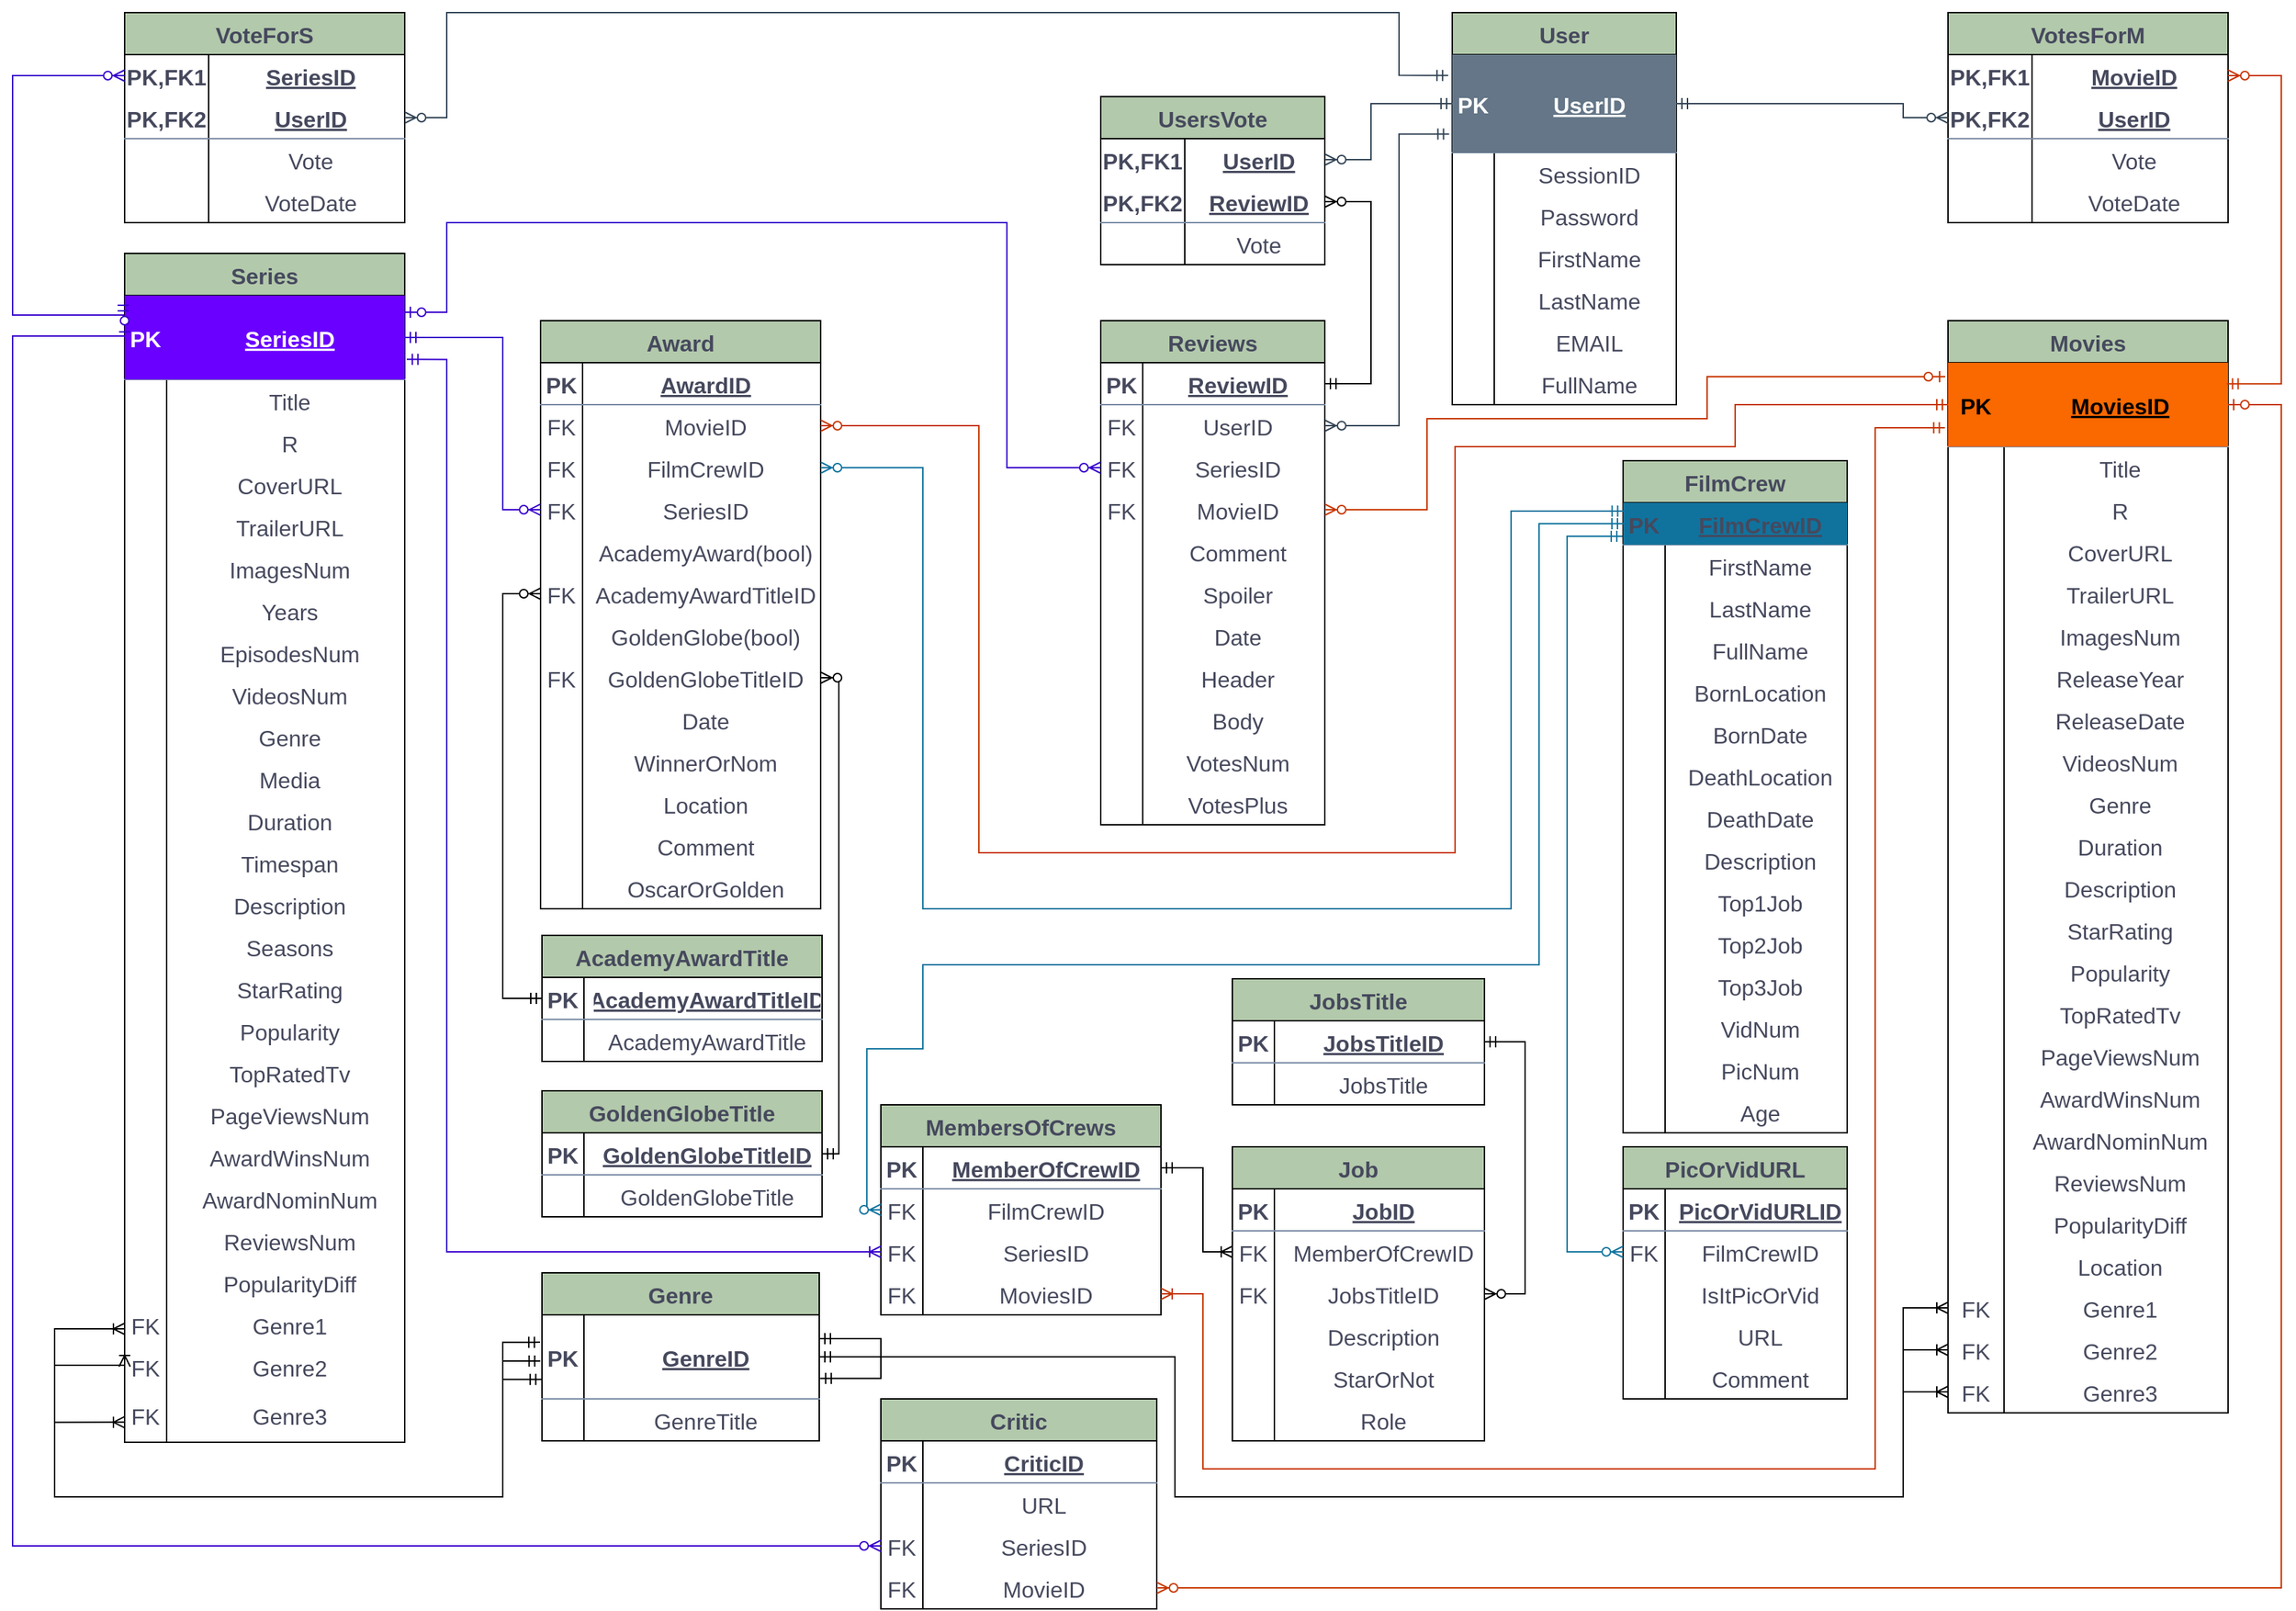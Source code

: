 <mxfile version="21.1.2" type="device">
  <diagram name="Page-1" id="P2k-CoFAPc5jkMMUKAaD">
    <mxGraphModel dx="714" dy="451" grid="1" gridSize="10" guides="1" tooltips="1" connect="1" arrows="1" fold="1" page="1" pageScale="1" pageWidth="1654" pageHeight="1169" math="0" shadow="0">
      <root>
        <mxCell id="0" />
        <mxCell id="1" parent="0" />
        <mxCell id="il9IJNmEZa1HXIa2WhHK-3" value="Series" style="shape=table;startSize=30;container=1;collapsible=1;childLayout=tableLayout;fixedRows=1;rowLines=0;fontStyle=1;align=center;resizeLast=1;fontSize=16;rounded=0;labelBackgroundColor=none;fillColor=#B2C9AB;strokeColor=#000000;fontColor=#46495D;shadow=0;labelBorderColor=none;" parent="1" vertex="1">
          <mxGeometry x="90" y="192" width="200" height="849.0" as="geometry" />
        </mxCell>
        <mxCell id="il9IJNmEZa1HXIa2WhHK-4" value="" style="shape=tableRow;horizontal=0;startSize=0;swimlaneHead=0;swimlaneBody=0;fillColor=none;collapsible=0;dropTarget=0;points=[[0,0.5],[1,0.5]];portConstraint=eastwest;top=0;left=0;right=0;bottom=1;align=center;fontSize=16;fontStyle=0;rounded=0;labelBackgroundColor=none;strokeColor=#788AA3;fontColor=#46495D;shadow=0;labelBorderColor=none;" parent="il9IJNmEZa1HXIa2WhHK-3" vertex="1">
          <mxGeometry y="30" width="200" height="60" as="geometry" />
        </mxCell>
        <mxCell id="il9IJNmEZa1HXIa2WhHK-5" value="PK" style="shape=partialRectangle;connectable=0;fillColor=#6a00ff;top=0;left=0;bottom=0;right=0;fontStyle=1;overflow=hidden;align=center;fontSize=16;rounded=0;labelBackgroundColor=none;strokeColor=#3700CC;fontColor=#ffffff;shadow=0;labelBorderColor=none;" parent="il9IJNmEZa1HXIa2WhHK-4" vertex="1">
          <mxGeometry width="30" height="60" as="geometry">
            <mxRectangle width="30" height="60" as="alternateBounds" />
          </mxGeometry>
        </mxCell>
        <mxCell id="il9IJNmEZa1HXIa2WhHK-6" value="SeriesID" style="shape=partialRectangle;connectable=0;fillColor=#6a00ff;top=0;left=0;bottom=0;right=0;align=center;spacingLeft=6;fontStyle=5;overflow=hidden;fontSize=16;rounded=0;labelBackgroundColor=none;strokeColor=#3700CC;fontColor=#ffffff;shadow=0;labelBorderColor=none;" parent="il9IJNmEZa1HXIa2WhHK-4" vertex="1">
          <mxGeometry x="30" width="170" height="60" as="geometry">
            <mxRectangle width="170" height="60" as="alternateBounds" />
          </mxGeometry>
        </mxCell>
        <mxCell id="il9IJNmEZa1HXIa2WhHK-7" value="" style="shape=tableRow;horizontal=0;startSize=0;swimlaneHead=0;swimlaneBody=0;fillColor=none;collapsible=0;dropTarget=0;points=[[0,0.5],[1,0.5]];portConstraint=eastwest;top=0;left=0;right=0;bottom=0;align=center;fontSize=16;fontStyle=0;rounded=0;labelBackgroundColor=none;strokeColor=#788AA3;fontColor=#46495D;shadow=0;labelBorderColor=none;" parent="il9IJNmEZa1HXIa2WhHK-3" vertex="1">
          <mxGeometry y="90" width="200" height="30" as="geometry" />
        </mxCell>
        <mxCell id="il9IJNmEZa1HXIa2WhHK-8" value="" style="shape=partialRectangle;connectable=0;fillColor=none;top=0;left=0;bottom=0;right=0;editable=1;overflow=hidden;align=center;fontSize=16;fontStyle=0;rounded=0;labelBackgroundColor=none;strokeColor=#788AA3;fontColor=#46495D;shadow=0;labelBorderColor=none;" parent="il9IJNmEZa1HXIa2WhHK-7" vertex="1">
          <mxGeometry width="30" height="30" as="geometry">
            <mxRectangle width="30" height="30" as="alternateBounds" />
          </mxGeometry>
        </mxCell>
        <mxCell id="il9IJNmEZa1HXIa2WhHK-9" value="Title" style="shape=partialRectangle;connectable=0;fillColor=none;top=0;left=0;bottom=0;right=0;align=center;spacingLeft=6;overflow=hidden;fontSize=16;fontStyle=0;rounded=0;labelBackgroundColor=none;strokeColor=#788AA3;fontColor=#46495D;shadow=0;labelBorderColor=none;" parent="il9IJNmEZa1HXIa2WhHK-7" vertex="1">
          <mxGeometry x="30" width="170" height="30" as="geometry">
            <mxRectangle width="170" height="30" as="alternateBounds" />
          </mxGeometry>
        </mxCell>
        <mxCell id="il9IJNmEZa1HXIa2WhHK-10" value="" style="shape=tableRow;horizontal=0;startSize=0;swimlaneHead=0;swimlaneBody=0;fillColor=none;collapsible=0;dropTarget=0;points=[[0,0.5],[1,0.5]];portConstraint=eastwest;top=0;left=0;right=0;bottom=0;align=center;fontSize=16;fontStyle=0;rounded=0;labelBackgroundColor=none;strokeColor=#788AA3;fontColor=#46495D;shadow=0;labelBorderColor=none;" parent="il9IJNmEZa1HXIa2WhHK-3" vertex="1">
          <mxGeometry y="120" width="200" height="30" as="geometry" />
        </mxCell>
        <mxCell id="il9IJNmEZa1HXIa2WhHK-11" value="" style="shape=partialRectangle;connectable=0;fillColor=none;top=0;left=0;bottom=0;right=0;editable=1;overflow=hidden;align=center;fontSize=16;fontStyle=0;rounded=0;labelBackgroundColor=none;strokeColor=#788AA3;fontColor=#46495D;shadow=0;labelBorderColor=none;" parent="il9IJNmEZa1HXIa2WhHK-10" vertex="1">
          <mxGeometry width="30" height="30" as="geometry">
            <mxRectangle width="30" height="30" as="alternateBounds" />
          </mxGeometry>
        </mxCell>
        <mxCell id="il9IJNmEZa1HXIa2WhHK-12" value="R" style="shape=partialRectangle;connectable=0;fillColor=none;top=0;left=0;bottom=0;right=0;align=center;spacingLeft=6;overflow=hidden;fontSize=16;fontStyle=0;rounded=0;labelBackgroundColor=none;strokeColor=#788AA3;fontColor=#46495D;shadow=0;labelBorderColor=none;" parent="il9IJNmEZa1HXIa2WhHK-10" vertex="1">
          <mxGeometry x="30" width="170" height="30" as="geometry">
            <mxRectangle width="170" height="30" as="alternateBounds" />
          </mxGeometry>
        </mxCell>
        <mxCell id="il9IJNmEZa1HXIa2WhHK-13" value="" style="shape=tableRow;horizontal=0;startSize=0;swimlaneHead=0;swimlaneBody=0;fillColor=none;collapsible=0;dropTarget=0;points=[[0,0.5],[1,0.5]];portConstraint=eastwest;top=0;left=0;right=0;bottom=0;align=center;fontSize=16;fontStyle=0;rounded=0;labelBackgroundColor=none;strokeColor=#788AA3;fontColor=#46495D;shadow=0;labelBorderColor=none;" parent="il9IJNmEZa1HXIa2WhHK-3" vertex="1">
          <mxGeometry y="150" width="200" height="30" as="geometry" />
        </mxCell>
        <mxCell id="il9IJNmEZa1HXIa2WhHK-14" value="" style="shape=partialRectangle;connectable=0;fillColor=none;top=0;left=0;bottom=0;right=0;editable=1;overflow=hidden;align=center;fontSize=16;fontStyle=0;rounded=0;labelBackgroundColor=none;strokeColor=#788AA3;fontColor=#46495D;shadow=0;labelBorderColor=none;" parent="il9IJNmEZa1HXIa2WhHK-13" vertex="1">
          <mxGeometry width="30" height="30" as="geometry">
            <mxRectangle width="30" height="30" as="alternateBounds" />
          </mxGeometry>
        </mxCell>
        <mxCell id="il9IJNmEZa1HXIa2WhHK-15" value="CoverURL" style="shape=partialRectangle;connectable=0;fillColor=none;top=0;left=0;bottom=0;right=0;align=center;spacingLeft=6;overflow=hidden;fontSize=16;fontStyle=0;rounded=0;labelBackgroundColor=none;strokeColor=#788AA3;fontColor=#46495D;shadow=0;labelBorderColor=none;" parent="il9IJNmEZa1HXIa2WhHK-13" vertex="1">
          <mxGeometry x="30" width="170" height="30" as="geometry">
            <mxRectangle width="170" height="30" as="alternateBounds" />
          </mxGeometry>
        </mxCell>
        <mxCell id="r2-Md_TMf04x_Zx0R8XA-45" value="" style="shape=tableRow;horizontal=0;startSize=0;swimlaneHead=0;swimlaneBody=0;fillColor=none;collapsible=0;dropTarget=0;points=[[0,0.5],[1,0.5]];portConstraint=eastwest;top=0;left=0;right=0;bottom=0;align=center;fontSize=16;fontStyle=0;rounded=0;labelBackgroundColor=none;strokeColor=#788AA3;fontColor=#46495D;shadow=0;labelBorderColor=none;" parent="il9IJNmEZa1HXIa2WhHK-3" vertex="1">
          <mxGeometry y="180" width="200" height="30" as="geometry" />
        </mxCell>
        <mxCell id="r2-Md_TMf04x_Zx0R8XA-46" value="" style="shape=partialRectangle;connectable=0;fillColor=none;top=0;left=0;bottom=0;right=0;editable=1;overflow=hidden;align=center;fontSize=16;fontStyle=0;rounded=0;labelBackgroundColor=none;strokeColor=#788AA3;fontColor=#46495D;shadow=0;labelBorderColor=none;" parent="r2-Md_TMf04x_Zx0R8XA-45" vertex="1">
          <mxGeometry width="30" height="30" as="geometry">
            <mxRectangle width="30" height="30" as="alternateBounds" />
          </mxGeometry>
        </mxCell>
        <mxCell id="r2-Md_TMf04x_Zx0R8XA-47" value="TrailerURL" style="shape=partialRectangle;connectable=0;fillColor=none;top=0;left=0;bottom=0;right=0;align=center;spacingLeft=6;overflow=hidden;fontSize=16;fontStyle=0;rounded=0;labelBackgroundColor=none;strokeColor=#788AA3;fontColor=#46495D;shadow=0;labelBorderColor=none;" parent="r2-Md_TMf04x_Zx0R8XA-45" vertex="1">
          <mxGeometry x="30" width="170" height="30" as="geometry">
            <mxRectangle width="170" height="30" as="alternateBounds" />
          </mxGeometry>
        </mxCell>
        <mxCell id="r2-Md_TMf04x_Zx0R8XA-49" value="" style="shape=tableRow;horizontal=0;startSize=0;swimlaneHead=0;swimlaneBody=0;fillColor=none;collapsible=0;dropTarget=0;points=[[0,0.5],[1,0.5]];portConstraint=eastwest;top=0;left=0;right=0;bottom=0;align=center;fontSize=16;fontStyle=0;rounded=0;labelBackgroundColor=none;strokeColor=#788AA3;fontColor=#46495D;shadow=0;labelBorderColor=none;" parent="il9IJNmEZa1HXIa2WhHK-3" vertex="1">
          <mxGeometry y="210" width="200" height="30" as="geometry" />
        </mxCell>
        <mxCell id="r2-Md_TMf04x_Zx0R8XA-50" value="" style="shape=partialRectangle;connectable=0;fillColor=none;top=0;left=0;bottom=0;right=0;editable=1;overflow=hidden;align=center;fontSize=16;fontStyle=0;rounded=0;labelBackgroundColor=none;strokeColor=#788AA3;fontColor=#46495D;shadow=0;labelBorderColor=none;" parent="r2-Md_TMf04x_Zx0R8XA-49" vertex="1">
          <mxGeometry width="30" height="30" as="geometry">
            <mxRectangle width="30" height="30" as="alternateBounds" />
          </mxGeometry>
        </mxCell>
        <mxCell id="r2-Md_TMf04x_Zx0R8XA-51" value="ImagesNum" style="shape=partialRectangle;connectable=0;fillColor=none;top=0;left=0;bottom=0;right=0;align=center;spacingLeft=6;overflow=hidden;fontSize=16;fontStyle=0;rounded=0;labelBackgroundColor=none;strokeColor=#788AA3;fontColor=#46495D;shadow=0;labelBorderColor=none;" parent="r2-Md_TMf04x_Zx0R8XA-49" vertex="1">
          <mxGeometry x="30" width="170" height="30" as="geometry">
            <mxRectangle width="170" height="30" as="alternateBounds" />
          </mxGeometry>
        </mxCell>
        <mxCell id="r2-Md_TMf04x_Zx0R8XA-57" value="" style="shape=tableRow;horizontal=0;startSize=0;swimlaneHead=0;swimlaneBody=0;fillColor=none;collapsible=0;dropTarget=0;points=[[0,0.5],[1,0.5]];portConstraint=eastwest;top=0;left=0;right=0;bottom=0;align=center;fontSize=16;fontStyle=0;rounded=0;labelBackgroundColor=none;strokeColor=#788AA3;fontColor=#46495D;shadow=0;labelBorderColor=none;" parent="il9IJNmEZa1HXIa2WhHK-3" vertex="1">
          <mxGeometry y="240" width="200" height="30" as="geometry" />
        </mxCell>
        <mxCell id="r2-Md_TMf04x_Zx0R8XA-58" value="" style="shape=partialRectangle;connectable=0;fillColor=none;top=0;left=0;bottom=0;right=0;editable=1;overflow=hidden;align=center;fontSize=16;fontStyle=0;rounded=0;labelBackgroundColor=none;strokeColor=#788AA3;fontColor=#46495D;shadow=0;labelBorderColor=none;" parent="r2-Md_TMf04x_Zx0R8XA-57" vertex="1">
          <mxGeometry width="30" height="30" as="geometry">
            <mxRectangle width="30" height="30" as="alternateBounds" />
          </mxGeometry>
        </mxCell>
        <mxCell id="r2-Md_TMf04x_Zx0R8XA-59" value="Years" style="shape=partialRectangle;connectable=0;fillColor=none;top=0;left=0;bottom=0;right=0;align=center;spacingLeft=6;overflow=hidden;fontSize=16;fontStyle=0;rounded=0;labelBackgroundColor=none;strokeColor=#788AA3;fontColor=#46495D;shadow=0;labelBorderColor=none;" parent="r2-Md_TMf04x_Zx0R8XA-57" vertex="1">
          <mxGeometry x="30" width="170" height="30" as="geometry">
            <mxRectangle width="170" height="30" as="alternateBounds" />
          </mxGeometry>
        </mxCell>
        <mxCell id="r2-Md_TMf04x_Zx0R8XA-61" value="" style="shape=tableRow;horizontal=0;startSize=0;swimlaneHead=0;swimlaneBody=0;fillColor=none;collapsible=0;dropTarget=0;points=[[0,0.5],[1,0.5]];portConstraint=eastwest;top=0;left=0;right=0;bottom=0;align=center;fontSize=16;fontStyle=0;rounded=0;labelBackgroundColor=none;strokeColor=#788AA3;fontColor=#46495D;shadow=0;labelBorderColor=none;" parent="il9IJNmEZa1HXIa2WhHK-3" vertex="1">
          <mxGeometry y="270" width="200" height="30" as="geometry" />
        </mxCell>
        <mxCell id="r2-Md_TMf04x_Zx0R8XA-62" value="" style="shape=partialRectangle;connectable=0;fillColor=none;top=0;left=0;bottom=0;right=0;editable=1;overflow=hidden;align=center;fontSize=16;fontStyle=0;rounded=0;labelBackgroundColor=none;strokeColor=#788AA3;fontColor=#46495D;shadow=0;labelBorderColor=none;" parent="r2-Md_TMf04x_Zx0R8XA-61" vertex="1">
          <mxGeometry width="30" height="30" as="geometry">
            <mxRectangle width="30" height="30" as="alternateBounds" />
          </mxGeometry>
        </mxCell>
        <mxCell id="r2-Md_TMf04x_Zx0R8XA-63" value="EpisodesNum" style="shape=partialRectangle;connectable=0;fillColor=none;top=0;left=0;bottom=0;right=0;align=center;spacingLeft=6;overflow=hidden;fontSize=16;fontStyle=0;rounded=0;labelBackgroundColor=none;strokeColor=#788AA3;fontColor=#46495D;shadow=0;labelBorderColor=none;" parent="r2-Md_TMf04x_Zx0R8XA-61" vertex="1">
          <mxGeometry x="30" width="170" height="30" as="geometry">
            <mxRectangle width="170" height="30" as="alternateBounds" />
          </mxGeometry>
        </mxCell>
        <mxCell id="r2-Md_TMf04x_Zx0R8XA-65" value="" style="shape=tableRow;horizontal=0;startSize=0;swimlaneHead=0;swimlaneBody=0;fillColor=none;collapsible=0;dropTarget=0;points=[[0,0.5],[1,0.5]];portConstraint=eastwest;top=0;left=0;right=0;bottom=0;align=center;fontSize=16;fontStyle=0;rounded=0;labelBackgroundColor=none;strokeColor=#788AA3;fontColor=#46495D;shadow=0;labelBorderColor=none;" parent="il9IJNmEZa1HXIa2WhHK-3" vertex="1">
          <mxGeometry y="300" width="200" height="30" as="geometry" />
        </mxCell>
        <mxCell id="r2-Md_TMf04x_Zx0R8XA-66" value="" style="shape=partialRectangle;connectable=0;fillColor=none;top=0;left=0;bottom=0;right=0;editable=1;overflow=hidden;align=center;fontSize=16;fontStyle=0;rounded=0;labelBackgroundColor=none;strokeColor=#788AA3;fontColor=#46495D;shadow=0;labelBorderColor=none;" parent="r2-Md_TMf04x_Zx0R8XA-65" vertex="1">
          <mxGeometry width="30" height="30" as="geometry">
            <mxRectangle width="30" height="30" as="alternateBounds" />
          </mxGeometry>
        </mxCell>
        <mxCell id="r2-Md_TMf04x_Zx0R8XA-67" value="VideosNum" style="shape=partialRectangle;connectable=0;fillColor=none;top=0;left=0;bottom=0;right=0;align=center;spacingLeft=6;overflow=hidden;fontSize=16;fontStyle=0;rounded=0;labelBackgroundColor=none;strokeColor=#788AA3;fontColor=#46495D;shadow=0;labelBorderColor=none;" parent="r2-Md_TMf04x_Zx0R8XA-65" vertex="1">
          <mxGeometry x="30" width="170" height="30" as="geometry">
            <mxRectangle width="170" height="30" as="alternateBounds" />
          </mxGeometry>
        </mxCell>
        <mxCell id="r2-Md_TMf04x_Zx0R8XA-53" value="" style="shape=tableRow;horizontal=0;startSize=0;swimlaneHead=0;swimlaneBody=0;fillColor=none;collapsible=0;dropTarget=0;points=[[0,0.5],[1,0.5]];portConstraint=eastwest;top=0;left=0;right=0;bottom=0;align=center;fontSize=16;fontStyle=0;rounded=0;labelBackgroundColor=none;strokeColor=#788AA3;fontColor=#46495D;shadow=0;labelBorderColor=none;" parent="il9IJNmEZa1HXIa2WhHK-3" vertex="1">
          <mxGeometry y="330" width="200" height="30" as="geometry" />
        </mxCell>
        <mxCell id="r2-Md_TMf04x_Zx0R8XA-54" value="" style="shape=partialRectangle;connectable=0;fillColor=none;top=0;left=0;bottom=0;right=0;editable=1;overflow=hidden;align=center;fontSize=16;fontStyle=0;rounded=0;labelBackgroundColor=none;strokeColor=#788AA3;fontColor=#46495D;shadow=0;labelBorderColor=none;" parent="r2-Md_TMf04x_Zx0R8XA-53" vertex="1">
          <mxGeometry width="30" height="30" as="geometry">
            <mxRectangle width="30" height="30" as="alternateBounds" />
          </mxGeometry>
        </mxCell>
        <mxCell id="r2-Md_TMf04x_Zx0R8XA-55" value="Genre" style="shape=partialRectangle;connectable=0;fillColor=none;top=0;left=0;bottom=0;right=0;align=center;spacingLeft=6;overflow=hidden;fontSize=16;fontStyle=0;rounded=0;labelBackgroundColor=none;strokeColor=#788AA3;fontColor=#46495D;shadow=0;labelBorderColor=none;" parent="r2-Md_TMf04x_Zx0R8XA-53" vertex="1">
          <mxGeometry x="30" width="170" height="30" as="geometry">
            <mxRectangle width="170" height="30" as="alternateBounds" />
          </mxGeometry>
        </mxCell>
        <mxCell id="r2-Md_TMf04x_Zx0R8XA-69" value="" style="shape=tableRow;horizontal=0;startSize=0;swimlaneHead=0;swimlaneBody=0;fillColor=none;collapsible=0;dropTarget=0;points=[[0,0.5],[1,0.5]];portConstraint=eastwest;top=0;left=0;right=0;bottom=0;align=center;fontSize=16;fontStyle=0;rounded=0;labelBackgroundColor=none;strokeColor=#788AA3;fontColor=#46495D;shadow=0;labelBorderColor=none;" parent="il9IJNmEZa1HXIa2WhHK-3" vertex="1">
          <mxGeometry y="360" width="200" height="30" as="geometry" />
        </mxCell>
        <mxCell id="r2-Md_TMf04x_Zx0R8XA-70" value="" style="shape=partialRectangle;connectable=0;fillColor=none;top=0;left=0;bottom=0;right=0;editable=1;overflow=hidden;align=center;fontSize=16;fontStyle=0;rounded=0;labelBackgroundColor=none;strokeColor=#788AA3;fontColor=#46495D;shadow=0;labelBorderColor=none;" parent="r2-Md_TMf04x_Zx0R8XA-69" vertex="1">
          <mxGeometry width="30" height="30" as="geometry">
            <mxRectangle width="30" height="30" as="alternateBounds" />
          </mxGeometry>
        </mxCell>
        <mxCell id="r2-Md_TMf04x_Zx0R8XA-71" value="Media" style="shape=partialRectangle;connectable=0;fillColor=none;top=0;left=0;bottom=0;right=0;align=center;spacingLeft=6;overflow=hidden;fontSize=16;fontStyle=0;rounded=0;labelBackgroundColor=none;strokeColor=#788AA3;fontColor=#46495D;shadow=0;labelBorderColor=none;" parent="r2-Md_TMf04x_Zx0R8XA-69" vertex="1">
          <mxGeometry x="30" width="170" height="30" as="geometry">
            <mxRectangle width="170" height="30" as="alternateBounds" />
          </mxGeometry>
        </mxCell>
        <mxCell id="r2-Md_TMf04x_Zx0R8XA-229" value="" style="shape=tableRow;horizontal=0;startSize=0;swimlaneHead=0;swimlaneBody=0;fillColor=none;collapsible=0;dropTarget=0;points=[[0,0.5],[1,0.5]];portConstraint=eastwest;top=0;left=0;right=0;bottom=0;fontSize=16;align=center;fontStyle=0;rounded=0;labelBackgroundColor=none;strokeColor=#788AA3;fontColor=#46495D;shadow=0;labelBorderColor=none;" parent="il9IJNmEZa1HXIa2WhHK-3" vertex="1">
          <mxGeometry y="390" width="200" height="30" as="geometry" />
        </mxCell>
        <mxCell id="r2-Md_TMf04x_Zx0R8XA-230" value="" style="shape=partialRectangle;connectable=0;fillColor=none;top=0;left=0;bottom=0;right=0;editable=1;overflow=hidden;fontSize=16;align=center;fontStyle=0;rounded=0;labelBackgroundColor=none;strokeColor=#788AA3;fontColor=#46495D;shadow=0;labelBorderColor=none;" parent="r2-Md_TMf04x_Zx0R8XA-229" vertex="1">
          <mxGeometry width="30" height="30" as="geometry">
            <mxRectangle width="30" height="30" as="alternateBounds" />
          </mxGeometry>
        </mxCell>
        <mxCell id="r2-Md_TMf04x_Zx0R8XA-231" value="Duration" style="shape=partialRectangle;connectable=0;fillColor=none;top=0;left=0;bottom=0;right=0;align=center;spacingLeft=6;overflow=hidden;fontSize=16;fontStyle=0;rounded=0;labelBackgroundColor=none;strokeColor=#788AA3;fontColor=#46495D;shadow=0;labelBorderColor=none;" parent="r2-Md_TMf04x_Zx0R8XA-229" vertex="1">
          <mxGeometry x="30" width="170" height="30" as="geometry">
            <mxRectangle width="170" height="30" as="alternateBounds" />
          </mxGeometry>
        </mxCell>
        <mxCell id="r2-Md_TMf04x_Zx0R8XA-249" value="" style="shape=tableRow;horizontal=0;startSize=0;swimlaneHead=0;swimlaneBody=0;fillColor=none;collapsible=0;dropTarget=0;points=[[0,0.5],[1,0.5]];portConstraint=eastwest;top=0;left=0;right=0;bottom=0;fontSize=16;align=center;fontStyle=0;rounded=0;labelBackgroundColor=none;strokeColor=#788AA3;fontColor=#46495D;shadow=0;labelBorderColor=none;" parent="il9IJNmEZa1HXIa2WhHK-3" vertex="1">
          <mxGeometry y="420" width="200" height="30" as="geometry" />
        </mxCell>
        <mxCell id="r2-Md_TMf04x_Zx0R8XA-250" value="" style="shape=partialRectangle;connectable=0;fillColor=none;top=0;left=0;bottom=0;right=0;editable=1;overflow=hidden;fontSize=16;align=center;fontStyle=0;rounded=0;labelBackgroundColor=none;strokeColor=#788AA3;fontColor=#46495D;shadow=0;labelBorderColor=none;" parent="r2-Md_TMf04x_Zx0R8XA-249" vertex="1">
          <mxGeometry width="30" height="30" as="geometry">
            <mxRectangle width="30" height="30" as="alternateBounds" />
          </mxGeometry>
        </mxCell>
        <mxCell id="r2-Md_TMf04x_Zx0R8XA-251" value="Timespan" style="shape=partialRectangle;connectable=0;fillColor=none;top=0;left=0;bottom=0;right=0;align=center;spacingLeft=6;overflow=hidden;fontSize=16;fontStyle=0;rounded=0;labelBackgroundColor=none;strokeColor=#788AA3;fontColor=#46495D;shadow=0;labelBorderColor=none;" parent="r2-Md_TMf04x_Zx0R8XA-249" vertex="1">
          <mxGeometry x="30" width="170" height="30" as="geometry">
            <mxRectangle width="170" height="30" as="alternateBounds" />
          </mxGeometry>
        </mxCell>
        <mxCell id="r2-Md_TMf04x_Zx0R8XA-233" value="" style="shape=tableRow;horizontal=0;startSize=0;swimlaneHead=0;swimlaneBody=0;fillColor=none;collapsible=0;dropTarget=0;points=[[0,0.5],[1,0.5]];portConstraint=eastwest;top=0;left=0;right=0;bottom=0;fontSize=16;align=center;fontStyle=0;rounded=0;labelBackgroundColor=none;strokeColor=#788AA3;fontColor=#46495D;shadow=0;labelBorderColor=none;" parent="il9IJNmEZa1HXIa2WhHK-3" vertex="1">
          <mxGeometry y="450" width="200" height="30" as="geometry" />
        </mxCell>
        <mxCell id="r2-Md_TMf04x_Zx0R8XA-234" value="" style="shape=partialRectangle;connectable=0;fillColor=none;top=0;left=0;bottom=0;right=0;editable=1;overflow=hidden;fontSize=16;align=center;fontStyle=0;rounded=0;labelBackgroundColor=none;strokeColor=#788AA3;fontColor=#46495D;shadow=0;labelBorderColor=none;" parent="r2-Md_TMf04x_Zx0R8XA-233" vertex="1">
          <mxGeometry width="30" height="30" as="geometry">
            <mxRectangle width="30" height="30" as="alternateBounds" />
          </mxGeometry>
        </mxCell>
        <mxCell id="r2-Md_TMf04x_Zx0R8XA-235" value="Description" style="shape=partialRectangle;connectable=0;fillColor=none;top=0;left=0;bottom=0;right=0;align=center;spacingLeft=6;overflow=hidden;fontSize=16;fontStyle=0;rounded=0;labelBackgroundColor=none;strokeColor=#788AA3;fontColor=#46495D;shadow=0;labelBorderColor=none;" parent="r2-Md_TMf04x_Zx0R8XA-233" vertex="1">
          <mxGeometry x="30" width="170" height="30" as="geometry">
            <mxRectangle width="170" height="30" as="alternateBounds" />
          </mxGeometry>
        </mxCell>
        <mxCell id="r2-Md_TMf04x_Zx0R8XA-245" value="" style="shape=tableRow;horizontal=0;startSize=0;swimlaneHead=0;swimlaneBody=0;fillColor=none;collapsible=0;dropTarget=0;points=[[0,0.5],[1,0.5]];portConstraint=eastwest;top=0;left=0;right=0;bottom=0;fontSize=16;align=center;fontStyle=0;rounded=0;labelBackgroundColor=none;strokeColor=#788AA3;fontColor=#46495D;shadow=0;labelBorderColor=none;" parent="il9IJNmEZa1HXIa2WhHK-3" vertex="1">
          <mxGeometry y="480" width="200" height="30" as="geometry" />
        </mxCell>
        <mxCell id="r2-Md_TMf04x_Zx0R8XA-246" value="" style="shape=partialRectangle;connectable=0;fillColor=none;top=0;left=0;bottom=0;right=0;editable=1;overflow=hidden;fontSize=16;align=center;fontStyle=0;rounded=0;labelBackgroundColor=none;strokeColor=#788AA3;fontColor=#46495D;shadow=0;labelBorderColor=none;" parent="r2-Md_TMf04x_Zx0R8XA-245" vertex="1">
          <mxGeometry width="30" height="30" as="geometry">
            <mxRectangle width="30" height="30" as="alternateBounds" />
          </mxGeometry>
        </mxCell>
        <mxCell id="r2-Md_TMf04x_Zx0R8XA-247" value="Seasons" style="shape=partialRectangle;connectable=0;fillColor=none;top=0;left=0;bottom=0;right=0;align=center;spacingLeft=6;overflow=hidden;fontSize=16;fontStyle=0;rounded=0;labelBackgroundColor=none;strokeColor=#788AA3;fontColor=#46495D;shadow=0;labelBorderColor=none;" parent="r2-Md_TMf04x_Zx0R8XA-245" vertex="1">
          <mxGeometry x="30" width="170" height="30" as="geometry">
            <mxRectangle width="170" height="30" as="alternateBounds" />
          </mxGeometry>
        </mxCell>
        <mxCell id="r2-Md_TMf04x_Zx0R8XA-237" value="" style="shape=tableRow;horizontal=0;startSize=0;swimlaneHead=0;swimlaneBody=0;fillColor=none;collapsible=0;dropTarget=0;points=[[0,0.5],[1,0.5]];portConstraint=eastwest;top=0;left=0;right=0;bottom=0;fontSize=16;align=center;fontStyle=0;rounded=0;labelBackgroundColor=none;strokeColor=#788AA3;fontColor=#46495D;shadow=0;labelBorderColor=none;" parent="il9IJNmEZa1HXIa2WhHK-3" vertex="1">
          <mxGeometry y="510" width="200" height="30" as="geometry" />
        </mxCell>
        <mxCell id="r2-Md_TMf04x_Zx0R8XA-238" value="" style="shape=partialRectangle;connectable=0;fillColor=none;top=0;left=0;bottom=0;right=0;editable=1;overflow=hidden;fontSize=16;align=center;fontStyle=0;rounded=0;labelBackgroundColor=none;strokeColor=#788AA3;fontColor=#46495D;shadow=0;labelBorderColor=none;" parent="r2-Md_TMf04x_Zx0R8XA-237" vertex="1">
          <mxGeometry width="30" height="30" as="geometry">
            <mxRectangle width="30" height="30" as="alternateBounds" />
          </mxGeometry>
        </mxCell>
        <mxCell id="r2-Md_TMf04x_Zx0R8XA-239" value="StarRating" style="shape=partialRectangle;connectable=0;fillColor=none;top=0;left=0;bottom=0;right=0;align=center;spacingLeft=6;overflow=hidden;fontSize=16;fontStyle=0;rounded=0;labelBackgroundColor=none;strokeColor=#788AA3;fontColor=#46495D;shadow=0;labelBorderColor=none;" parent="r2-Md_TMf04x_Zx0R8XA-237" vertex="1">
          <mxGeometry x="30" width="170" height="30" as="geometry">
            <mxRectangle width="170" height="30" as="alternateBounds" />
          </mxGeometry>
        </mxCell>
        <mxCell id="r2-Md_TMf04x_Zx0R8XA-253" value="" style="shape=tableRow;horizontal=0;startSize=0;swimlaneHead=0;swimlaneBody=0;fillColor=none;collapsible=0;dropTarget=0;points=[[0,0.5],[1,0.5]];portConstraint=eastwest;top=0;left=0;right=0;bottom=0;fontSize=16;align=center;fontStyle=0;rounded=0;labelBackgroundColor=none;strokeColor=#788AA3;fontColor=#46495D;shadow=0;labelBorderColor=none;" parent="il9IJNmEZa1HXIa2WhHK-3" vertex="1">
          <mxGeometry y="540" width="200" height="30" as="geometry" />
        </mxCell>
        <mxCell id="r2-Md_TMf04x_Zx0R8XA-254" value="" style="shape=partialRectangle;connectable=0;fillColor=none;top=0;left=0;bottom=0;right=0;editable=1;overflow=hidden;fontSize=16;align=center;fontStyle=0;rounded=0;labelBackgroundColor=none;strokeColor=#788AA3;fontColor=#46495D;shadow=0;labelBorderColor=none;" parent="r2-Md_TMf04x_Zx0R8XA-253" vertex="1">
          <mxGeometry width="30" height="30" as="geometry">
            <mxRectangle width="30" height="30" as="alternateBounds" />
          </mxGeometry>
        </mxCell>
        <mxCell id="r2-Md_TMf04x_Zx0R8XA-255" value="Popularity" style="shape=partialRectangle;connectable=0;fillColor=none;top=0;left=0;bottom=0;right=0;align=center;spacingLeft=6;overflow=hidden;fontSize=16;fontStyle=0;rounded=0;labelBackgroundColor=none;strokeColor=#788AA3;fontColor=#46495D;shadow=0;labelBorderColor=none;" parent="r2-Md_TMf04x_Zx0R8XA-253" vertex="1">
          <mxGeometry x="30" width="170" height="30" as="geometry">
            <mxRectangle width="170" height="30" as="alternateBounds" />
          </mxGeometry>
        </mxCell>
        <mxCell id="r2-Md_TMf04x_Zx0R8XA-241" value="" style="shape=tableRow;horizontal=0;startSize=0;swimlaneHead=0;swimlaneBody=0;fillColor=none;collapsible=0;dropTarget=0;points=[[0,0.5],[1,0.5]];portConstraint=eastwest;top=0;left=0;right=0;bottom=0;fontSize=16;align=center;fontStyle=0;rounded=0;labelBackgroundColor=none;strokeColor=#788AA3;fontColor=#46495D;shadow=0;labelBorderColor=none;" parent="il9IJNmEZa1HXIa2WhHK-3" vertex="1">
          <mxGeometry y="570" width="200" height="30" as="geometry" />
        </mxCell>
        <mxCell id="r2-Md_TMf04x_Zx0R8XA-242" value="" style="shape=partialRectangle;connectable=0;fillColor=none;top=0;left=0;bottom=0;right=0;editable=1;overflow=hidden;fontSize=16;align=center;fontStyle=0;rounded=0;labelBackgroundColor=none;strokeColor=#788AA3;fontColor=#46495D;shadow=0;labelBorderColor=none;" parent="r2-Md_TMf04x_Zx0R8XA-241" vertex="1">
          <mxGeometry width="30" height="30" as="geometry">
            <mxRectangle width="30" height="30" as="alternateBounds" />
          </mxGeometry>
        </mxCell>
        <mxCell id="r2-Md_TMf04x_Zx0R8XA-243" value="TopRatedTv" style="shape=partialRectangle;connectable=0;fillColor=none;top=0;left=0;bottom=0;right=0;align=center;spacingLeft=6;overflow=hidden;fontSize=16;fontStyle=0;rounded=0;labelBackgroundColor=none;strokeColor=#788AA3;fontColor=#46495D;shadow=0;labelBorderColor=none;" parent="r2-Md_TMf04x_Zx0R8XA-241" vertex="1">
          <mxGeometry x="30" width="170" height="30" as="geometry">
            <mxRectangle width="170" height="30" as="alternateBounds" />
          </mxGeometry>
        </mxCell>
        <mxCell id="r2-Md_TMf04x_Zx0R8XA-277" value="" style="shape=tableRow;horizontal=0;startSize=0;swimlaneHead=0;swimlaneBody=0;fillColor=none;collapsible=0;dropTarget=0;points=[[0,0.5],[1,0.5]];portConstraint=eastwest;top=0;left=0;right=0;bottom=0;fontSize=16;align=center;fontStyle=0;rounded=0;labelBackgroundColor=none;strokeColor=#788AA3;fontColor=#46495D;shadow=0;labelBorderColor=none;" parent="il9IJNmEZa1HXIa2WhHK-3" vertex="1">
          <mxGeometry y="600" width="200" height="30" as="geometry" />
        </mxCell>
        <mxCell id="r2-Md_TMf04x_Zx0R8XA-278" value="" style="shape=partialRectangle;connectable=0;fillColor=none;top=0;left=0;bottom=0;right=0;editable=1;overflow=hidden;fontSize=16;align=center;fontStyle=0;rounded=0;labelBackgroundColor=none;strokeColor=#788AA3;fontColor=#46495D;shadow=0;labelBorderColor=none;" parent="r2-Md_TMf04x_Zx0R8XA-277" vertex="1">
          <mxGeometry width="30" height="30" as="geometry">
            <mxRectangle width="30" height="30" as="alternateBounds" />
          </mxGeometry>
        </mxCell>
        <mxCell id="r2-Md_TMf04x_Zx0R8XA-279" value="PageViewsNum" style="shape=partialRectangle;connectable=0;fillColor=none;top=0;left=0;bottom=0;right=0;align=center;spacingLeft=6;overflow=hidden;fontSize=16;fontStyle=0;rounded=0;labelBackgroundColor=none;strokeColor=#788AA3;fontColor=#46495D;shadow=0;labelBorderColor=none;" parent="r2-Md_TMf04x_Zx0R8XA-277" vertex="1">
          <mxGeometry x="30" width="170" height="30" as="geometry">
            <mxRectangle width="170" height="30" as="alternateBounds" />
          </mxGeometry>
        </mxCell>
        <mxCell id="r2-Md_TMf04x_Zx0R8XA-281" value="" style="shape=tableRow;horizontal=0;startSize=0;swimlaneHead=0;swimlaneBody=0;fillColor=none;collapsible=0;dropTarget=0;points=[[0,0.5],[1,0.5]];portConstraint=eastwest;top=0;left=0;right=0;bottom=0;fontSize=16;align=center;fontStyle=0;rounded=0;labelBackgroundColor=none;strokeColor=#788AA3;fontColor=#46495D;shadow=0;labelBorderColor=none;" parent="il9IJNmEZa1HXIa2WhHK-3" vertex="1">
          <mxGeometry y="630" width="200" height="30" as="geometry" />
        </mxCell>
        <mxCell id="r2-Md_TMf04x_Zx0R8XA-282" value="" style="shape=partialRectangle;connectable=0;fillColor=none;top=0;left=0;bottom=0;right=0;editable=1;overflow=hidden;fontSize=16;align=center;fontStyle=0;rounded=0;labelBackgroundColor=none;strokeColor=#788AA3;fontColor=#46495D;shadow=0;labelBorderColor=none;" parent="r2-Md_TMf04x_Zx0R8XA-281" vertex="1">
          <mxGeometry width="30" height="30" as="geometry">
            <mxRectangle width="30" height="30" as="alternateBounds" />
          </mxGeometry>
        </mxCell>
        <mxCell id="r2-Md_TMf04x_Zx0R8XA-283" value="AwardWinsNum" style="shape=partialRectangle;connectable=0;fillColor=none;top=0;left=0;bottom=0;right=0;align=center;spacingLeft=6;overflow=hidden;fontSize=16;fontStyle=0;rounded=0;labelBackgroundColor=none;strokeColor=#788AA3;fontColor=#46495D;shadow=0;labelBorderColor=none;" parent="r2-Md_TMf04x_Zx0R8XA-281" vertex="1">
          <mxGeometry x="30" width="170" height="30" as="geometry">
            <mxRectangle width="170" height="30" as="alternateBounds" />
          </mxGeometry>
        </mxCell>
        <mxCell id="r2-Md_TMf04x_Zx0R8XA-269" value="" style="shape=tableRow;horizontal=0;startSize=0;swimlaneHead=0;swimlaneBody=0;fillColor=none;collapsible=0;dropTarget=0;points=[[0,0.5],[1,0.5]];portConstraint=eastwest;top=0;left=0;right=0;bottom=0;fontSize=16;align=center;fontStyle=0;rounded=0;labelBackgroundColor=none;strokeColor=#788AA3;fontColor=#46495D;shadow=0;labelBorderColor=none;" parent="il9IJNmEZa1HXIa2WhHK-3" vertex="1">
          <mxGeometry y="660" width="200" height="30" as="geometry" />
        </mxCell>
        <mxCell id="r2-Md_TMf04x_Zx0R8XA-270" value="" style="shape=partialRectangle;connectable=0;fillColor=none;top=0;left=0;bottom=0;right=0;editable=1;overflow=hidden;fontSize=16;align=center;fontStyle=0;rounded=0;labelBackgroundColor=none;strokeColor=#788AA3;fontColor=#46495D;shadow=0;labelBorderColor=none;" parent="r2-Md_TMf04x_Zx0R8XA-269" vertex="1">
          <mxGeometry width="30" height="30" as="geometry">
            <mxRectangle width="30" height="30" as="alternateBounds" />
          </mxGeometry>
        </mxCell>
        <mxCell id="r2-Md_TMf04x_Zx0R8XA-271" value="AwardNominNum" style="shape=partialRectangle;connectable=0;fillColor=none;top=0;left=0;bottom=0;right=0;align=center;spacingLeft=6;overflow=hidden;fontSize=16;fontStyle=0;rounded=0;labelBackgroundColor=none;strokeColor=#788AA3;fontColor=#46495D;shadow=0;labelBorderColor=none;" parent="r2-Md_TMf04x_Zx0R8XA-269" vertex="1">
          <mxGeometry x="30" width="170" height="30" as="geometry">
            <mxRectangle width="170" height="30" as="alternateBounds" />
          </mxGeometry>
        </mxCell>
        <mxCell id="r2-Md_TMf04x_Zx0R8XA-351" value="" style="shape=tableRow;horizontal=0;startSize=0;swimlaneHead=0;swimlaneBody=0;fillColor=none;collapsible=0;dropTarget=0;points=[[0,0.5],[1,0.5]];portConstraint=eastwest;top=0;left=0;right=0;bottom=0;fontSize=16;align=center;fontStyle=0;rounded=0;labelBackgroundColor=none;strokeColor=#788AA3;fontColor=#46495D;shadow=0;labelBorderColor=none;" parent="il9IJNmEZa1HXIa2WhHK-3" vertex="1">
          <mxGeometry y="690" width="200" height="30" as="geometry" />
        </mxCell>
        <mxCell id="r2-Md_TMf04x_Zx0R8XA-352" value="" style="shape=partialRectangle;connectable=0;fillColor=none;top=0;left=0;bottom=0;right=0;editable=1;overflow=hidden;fontSize=16;align=center;fontStyle=0;rounded=0;labelBackgroundColor=none;strokeColor=#788AA3;fontColor=#46495D;shadow=0;labelBorderColor=none;" parent="r2-Md_TMf04x_Zx0R8XA-351" vertex="1">
          <mxGeometry width="30" height="30" as="geometry">
            <mxRectangle width="30" height="30" as="alternateBounds" />
          </mxGeometry>
        </mxCell>
        <mxCell id="r2-Md_TMf04x_Zx0R8XA-353" value="ReviewsNum" style="shape=partialRectangle;connectable=0;fillColor=none;top=0;left=0;bottom=0;right=0;align=center;spacingLeft=6;overflow=hidden;fontSize=16;fontStyle=0;rounded=0;labelBackgroundColor=none;strokeColor=#788AA3;fontColor=#46495D;shadow=0;labelBorderColor=none;" parent="r2-Md_TMf04x_Zx0R8XA-351" vertex="1">
          <mxGeometry x="30" width="170" height="30" as="geometry">
            <mxRectangle width="170" height="30" as="alternateBounds" />
          </mxGeometry>
        </mxCell>
        <mxCell id="qLYxdYKpoARyJa1HPs68-188" value="" style="shape=tableRow;horizontal=0;startSize=0;swimlaneHead=0;swimlaneBody=0;fillColor=none;collapsible=0;dropTarget=0;points=[[0,0.5],[1,0.5]];portConstraint=eastwest;top=0;left=0;right=0;bottom=0;fontSize=16;align=center;fontStyle=0;rounded=0;labelBackgroundColor=none;strokeColor=#788AA3;fontColor=#46495D;shadow=0;labelBorderColor=none;" parent="il9IJNmEZa1HXIa2WhHK-3" vertex="1">
          <mxGeometry y="720" width="200" height="30" as="geometry" />
        </mxCell>
        <mxCell id="qLYxdYKpoARyJa1HPs68-189" value="" style="shape=partialRectangle;connectable=0;fillColor=none;top=0;left=0;bottom=0;right=0;editable=1;overflow=hidden;fontSize=16;align=center;fontStyle=0;rounded=0;labelBackgroundColor=none;strokeColor=#788AA3;fontColor=#46495D;shadow=0;labelBorderColor=none;" parent="qLYxdYKpoARyJa1HPs68-188" vertex="1">
          <mxGeometry width="30" height="30" as="geometry">
            <mxRectangle width="30" height="30" as="alternateBounds" />
          </mxGeometry>
        </mxCell>
        <mxCell id="qLYxdYKpoARyJa1HPs68-190" value="PopularityDiff" style="shape=partialRectangle;connectable=0;fillColor=none;top=0;left=0;bottom=0;right=0;align=center;spacingLeft=6;overflow=hidden;fontSize=16;fontStyle=0;rounded=0;labelBackgroundColor=none;strokeColor=#788AA3;fontColor=#46495D;shadow=0;labelBorderColor=none;" parent="qLYxdYKpoARyJa1HPs68-188" vertex="1">
          <mxGeometry x="30" width="170" height="30" as="geometry">
            <mxRectangle width="170" height="30" as="alternateBounds" />
          </mxGeometry>
        </mxCell>
        <mxCell id="qLYxdYKpoARyJa1HPs68-13" value="" style="shape=tableRow;horizontal=0;startSize=0;swimlaneHead=0;swimlaneBody=0;fillColor=none;collapsible=0;dropTarget=0;points=[[0,0.5],[1,0.5]];portConstraint=eastwest;top=0;left=0;right=0;bottom=0;fontSize=16;align=center;fontStyle=0;rounded=0;labelBackgroundColor=none;strokeColor=#788AA3;fontColor=#46495D;shadow=0;labelBorderColor=none;" parent="il9IJNmEZa1HXIa2WhHK-3" vertex="1">
          <mxGeometry y="750" width="200" height="30" as="geometry" />
        </mxCell>
        <mxCell id="qLYxdYKpoARyJa1HPs68-14" value="FK" style="shape=partialRectangle;connectable=0;fillColor=none;top=0;left=0;bottom=0;right=0;editable=1;overflow=hidden;fontSize=16;align=center;fontStyle=0;rounded=0;labelBackgroundColor=none;strokeColor=#788AA3;fontColor=#46495D;shadow=0;labelBorderColor=none;" parent="qLYxdYKpoARyJa1HPs68-13" vertex="1">
          <mxGeometry width="30" height="30" as="geometry">
            <mxRectangle width="30" height="30" as="alternateBounds" />
          </mxGeometry>
        </mxCell>
        <mxCell id="qLYxdYKpoARyJa1HPs68-15" value="Genre1" style="shape=partialRectangle;connectable=0;fillColor=none;top=0;left=0;bottom=0;right=0;align=center;spacingLeft=6;overflow=hidden;fontSize=16;fontStyle=0;rounded=0;labelBackgroundColor=none;strokeColor=#788AA3;fontColor=#46495D;shadow=0;labelBorderColor=none;" parent="qLYxdYKpoARyJa1HPs68-13" vertex="1">
          <mxGeometry x="30" width="170" height="30" as="geometry">
            <mxRectangle width="170" height="30" as="alternateBounds" />
          </mxGeometry>
        </mxCell>
        <mxCell id="qLYxdYKpoARyJa1HPs68-86" value="" style="shape=tableRow;horizontal=0;startSize=0;swimlaneHead=0;swimlaneBody=0;fillColor=none;collapsible=0;dropTarget=0;points=[[0,0.5],[1,0.5]];portConstraint=eastwest;top=0;left=0;right=0;bottom=0;fontSize=16;align=center;fontStyle=0;rounded=0;labelBackgroundColor=none;strokeColor=#788AA3;fontColor=#46495D;shadow=0;labelBorderColor=none;" parent="il9IJNmEZa1HXIa2WhHK-3" vertex="1">
          <mxGeometry y="780" width="200" height="30" as="geometry" />
        </mxCell>
        <mxCell id="qLYxdYKpoARyJa1HPs68-87" value="FK" style="shape=partialRectangle;connectable=0;fillColor=none;top=0;left=0;bottom=0;right=0;editable=1;overflow=hidden;fontSize=16;align=center;fontStyle=0;rounded=0;labelBackgroundColor=none;strokeColor=#788AA3;fontColor=#46495D;shadow=0;labelBorderColor=none;" parent="qLYxdYKpoARyJa1HPs68-86" vertex="1">
          <mxGeometry width="30" height="30" as="geometry">
            <mxRectangle width="30" height="30" as="alternateBounds" />
          </mxGeometry>
        </mxCell>
        <mxCell id="qLYxdYKpoARyJa1HPs68-88" value="Genre2" style="shape=partialRectangle;connectable=0;fillColor=none;top=0;left=0;bottom=0;right=0;align=center;spacingLeft=6;overflow=hidden;fontSize=16;fontStyle=0;rounded=0;labelBackgroundColor=none;strokeColor=#788AA3;fontColor=#46495D;shadow=0;labelBorderColor=none;" parent="qLYxdYKpoARyJa1HPs68-86" vertex="1">
          <mxGeometry x="30" width="170" height="30" as="geometry">
            <mxRectangle width="170" height="30" as="alternateBounds" />
          </mxGeometry>
        </mxCell>
        <mxCell id="qLYxdYKpoARyJa1HPs68-89" value="" style="shape=tableRow;horizontal=0;startSize=0;swimlaneHead=0;swimlaneBody=0;fillColor=none;collapsible=0;dropTarget=0;points=[[0,0.5],[1,0.5]];portConstraint=eastwest;top=0;left=0;right=0;bottom=0;fontSize=16;align=center;fontStyle=0;rounded=0;labelBackgroundColor=none;strokeColor=#788AA3;fontColor=#46495D;shadow=0;labelBorderColor=none;" parent="il9IJNmEZa1HXIa2WhHK-3" vertex="1">
          <mxGeometry y="810" width="200" height="39" as="geometry" />
        </mxCell>
        <mxCell id="qLYxdYKpoARyJa1HPs68-90" value="FK" style="shape=partialRectangle;connectable=0;fillColor=none;top=0;left=0;bottom=0;right=0;editable=1;overflow=hidden;fontSize=16;align=center;fontStyle=0;rounded=0;labelBackgroundColor=none;strokeColor=#788AA3;fontColor=#46495D;shadow=0;labelBorderColor=none;" parent="qLYxdYKpoARyJa1HPs68-89" vertex="1">
          <mxGeometry width="30" height="39" as="geometry">
            <mxRectangle width="30" height="39" as="alternateBounds" />
          </mxGeometry>
        </mxCell>
        <mxCell id="qLYxdYKpoARyJa1HPs68-91" value="Genre3" style="shape=partialRectangle;connectable=0;fillColor=none;top=0;left=0;bottom=0;right=0;align=center;spacingLeft=6;overflow=hidden;fontSize=16;fontStyle=0;rounded=0;labelBackgroundColor=none;strokeColor=#788AA3;fontColor=#46495D;shadow=0;labelBorderColor=none;" parent="qLYxdYKpoARyJa1HPs68-89" vertex="1">
          <mxGeometry x="30" width="170" height="39" as="geometry">
            <mxRectangle width="170" height="39" as="alternateBounds" />
          </mxGeometry>
        </mxCell>
        <mxCell id="il9IJNmEZa1HXIa2WhHK-16" value="Job" style="shape=table;startSize=30;container=1;collapsible=1;childLayout=tableLayout;fixedRows=1;rowLines=0;fontStyle=1;align=center;resizeLast=1;fontSize=16;rounded=0;labelBackgroundColor=none;fillColor=#B2C9AB;strokeColor=#000000;fontColor=#46495D;shadow=0;labelBorderColor=none;" parent="1" vertex="1">
          <mxGeometry x="881" y="830" width="180" height="210" as="geometry" />
        </mxCell>
        <mxCell id="il9IJNmEZa1HXIa2WhHK-17" value="" style="shape=tableRow;horizontal=0;startSize=0;swimlaneHead=0;swimlaneBody=0;fillColor=none;collapsible=0;dropTarget=0;points=[[0,0.5],[1,0.5]];portConstraint=eastwest;top=0;left=0;right=0;bottom=1;align=center;fontSize=16;fontStyle=0;rounded=0;labelBackgroundColor=none;strokeColor=#788AA3;fontColor=#46495D;shadow=0;labelBorderColor=none;" parent="il9IJNmEZa1HXIa2WhHK-16" vertex="1">
          <mxGeometry y="30" width="180" height="30" as="geometry" />
        </mxCell>
        <mxCell id="il9IJNmEZa1HXIa2WhHK-18" value="PK" style="shape=partialRectangle;connectable=0;fillColor=none;top=0;left=0;bottom=0;right=0;fontStyle=1;overflow=hidden;align=center;fontSize=16;rounded=0;labelBackgroundColor=none;strokeColor=#788AA3;fontColor=#46495D;shadow=0;labelBorderColor=none;" parent="il9IJNmEZa1HXIa2WhHK-17" vertex="1">
          <mxGeometry width="30" height="30" as="geometry">
            <mxRectangle width="30" height="30" as="alternateBounds" />
          </mxGeometry>
        </mxCell>
        <mxCell id="il9IJNmEZa1HXIa2WhHK-19" value="JobID" style="shape=partialRectangle;connectable=0;fillColor=none;top=0;left=0;bottom=0;right=0;align=center;spacingLeft=6;fontStyle=5;overflow=hidden;fontSize=16;rounded=0;labelBackgroundColor=none;strokeColor=#788AA3;fontColor=#46495D;shadow=0;labelBorderColor=none;" parent="il9IJNmEZa1HXIa2WhHK-17" vertex="1">
          <mxGeometry x="30" width="150" height="30" as="geometry">
            <mxRectangle width="150" height="30" as="alternateBounds" />
          </mxGeometry>
        </mxCell>
        <mxCell id="il9IJNmEZa1HXIa2WhHK-20" value="" style="shape=tableRow;horizontal=0;startSize=0;swimlaneHead=0;swimlaneBody=0;fillColor=none;collapsible=0;dropTarget=0;points=[[0,0.5],[1,0.5]];portConstraint=eastwest;top=0;left=0;right=0;bottom=0;align=center;fontSize=16;fontStyle=0;rounded=0;labelBackgroundColor=none;strokeColor=#788AA3;fontColor=#46495D;shadow=0;labelBorderColor=none;" parent="il9IJNmEZa1HXIa2WhHK-16" vertex="1">
          <mxGeometry y="60" width="180" height="30" as="geometry" />
        </mxCell>
        <mxCell id="il9IJNmEZa1HXIa2WhHK-21" value="FK" style="shape=partialRectangle;connectable=0;fillColor=none;top=0;left=0;bottom=0;right=0;editable=1;overflow=hidden;align=center;fontSize=16;fontStyle=0;rounded=0;labelBackgroundColor=none;strokeColor=#788AA3;fontColor=#46495D;shadow=0;labelBorderColor=none;" parent="il9IJNmEZa1HXIa2WhHK-20" vertex="1">
          <mxGeometry width="30" height="30" as="geometry">
            <mxRectangle width="30" height="30" as="alternateBounds" />
          </mxGeometry>
        </mxCell>
        <mxCell id="il9IJNmEZa1HXIa2WhHK-22" value="MemberOfCrewID" style="shape=partialRectangle;connectable=0;fillColor=none;top=0;left=0;bottom=0;right=0;align=center;spacingLeft=6;overflow=hidden;fontSize=16;fontStyle=0;rounded=0;labelBackgroundColor=none;strokeColor=#788AA3;fontColor=#46495D;shadow=0;labelBorderColor=none;" parent="il9IJNmEZa1HXIa2WhHK-20" vertex="1">
          <mxGeometry x="30" width="150" height="30" as="geometry">
            <mxRectangle width="150" height="30" as="alternateBounds" />
          </mxGeometry>
        </mxCell>
        <mxCell id="il9IJNmEZa1HXIa2WhHK-23" value="" style="shape=tableRow;horizontal=0;startSize=0;swimlaneHead=0;swimlaneBody=0;fillColor=none;collapsible=0;dropTarget=0;points=[[0,0.5],[1,0.5]];portConstraint=eastwest;top=0;left=0;right=0;bottom=0;align=center;fontSize=16;fontStyle=0;rounded=0;labelBackgroundColor=none;strokeColor=#788AA3;fontColor=#46495D;shadow=0;labelBorderColor=none;" parent="il9IJNmEZa1HXIa2WhHK-16" vertex="1">
          <mxGeometry y="90" width="180" height="30" as="geometry" />
        </mxCell>
        <mxCell id="il9IJNmEZa1HXIa2WhHK-24" value="FK" style="shape=partialRectangle;connectable=0;fillColor=none;top=0;left=0;bottom=0;right=0;editable=1;overflow=hidden;align=center;fontSize=16;fontStyle=0;rounded=0;labelBackgroundColor=none;strokeColor=#788AA3;fontColor=#46495D;shadow=0;labelBorderColor=none;" parent="il9IJNmEZa1HXIa2WhHK-23" vertex="1">
          <mxGeometry width="30" height="30" as="geometry">
            <mxRectangle width="30" height="30" as="alternateBounds" />
          </mxGeometry>
        </mxCell>
        <mxCell id="il9IJNmEZa1HXIa2WhHK-25" value="JobsTitleID" style="shape=partialRectangle;connectable=0;fillColor=none;top=0;left=0;bottom=0;right=0;align=center;spacingLeft=6;overflow=hidden;fontSize=16;fontStyle=0;rounded=0;labelBackgroundColor=none;strokeColor=#788AA3;fontColor=#46495D;shadow=0;labelBorderColor=none;" parent="il9IJNmEZa1HXIa2WhHK-23" vertex="1">
          <mxGeometry x="30" width="150" height="30" as="geometry">
            <mxRectangle width="150" height="30" as="alternateBounds" />
          </mxGeometry>
        </mxCell>
        <mxCell id="il9IJNmEZa1HXIa2WhHK-26" value="" style="shape=tableRow;horizontal=0;startSize=0;swimlaneHead=0;swimlaneBody=0;fillColor=none;collapsible=0;dropTarget=0;points=[[0,0.5],[1,0.5]];portConstraint=eastwest;top=0;left=0;right=0;bottom=0;align=center;fontSize=16;fontStyle=0;rounded=0;labelBackgroundColor=none;strokeColor=#788AA3;fontColor=#46495D;shadow=0;labelBorderColor=none;" parent="il9IJNmEZa1HXIa2WhHK-16" vertex="1">
          <mxGeometry y="120" width="180" height="30" as="geometry" />
        </mxCell>
        <mxCell id="il9IJNmEZa1HXIa2WhHK-27" value="" style="shape=partialRectangle;connectable=0;fillColor=none;top=0;left=0;bottom=0;right=0;editable=1;overflow=hidden;align=center;fontSize=16;fontStyle=0;rounded=0;labelBackgroundColor=none;strokeColor=#788AA3;fontColor=#46495D;shadow=0;labelBorderColor=none;" parent="il9IJNmEZa1HXIa2WhHK-26" vertex="1">
          <mxGeometry width="30" height="30" as="geometry">
            <mxRectangle width="30" height="30" as="alternateBounds" />
          </mxGeometry>
        </mxCell>
        <mxCell id="il9IJNmEZa1HXIa2WhHK-28" value="Description" style="shape=partialRectangle;connectable=0;fillColor=none;top=0;left=0;bottom=0;right=0;align=center;spacingLeft=6;overflow=hidden;fontSize=16;fontStyle=0;rounded=0;labelBackgroundColor=none;strokeColor=#788AA3;fontColor=#46495D;shadow=0;labelBorderColor=none;" parent="il9IJNmEZa1HXIa2WhHK-26" vertex="1">
          <mxGeometry x="30" width="150" height="30" as="geometry">
            <mxRectangle width="150" height="30" as="alternateBounds" />
          </mxGeometry>
        </mxCell>
        <mxCell id="r2-Md_TMf04x_Zx0R8XA-711" value="" style="shape=tableRow;horizontal=0;startSize=0;swimlaneHead=0;swimlaneBody=0;fillColor=none;collapsible=0;dropTarget=0;points=[[0,0.5],[1,0.5]];portConstraint=eastwest;top=0;left=0;right=0;bottom=0;align=center;fontSize=16;fontStyle=0;rounded=0;labelBackgroundColor=none;strokeColor=#788AA3;fontColor=#46495D;shadow=0;labelBorderColor=none;" parent="il9IJNmEZa1HXIa2WhHK-16" vertex="1">
          <mxGeometry y="150" width="180" height="30" as="geometry" />
        </mxCell>
        <mxCell id="r2-Md_TMf04x_Zx0R8XA-712" value="" style="shape=partialRectangle;connectable=0;fillColor=none;top=0;left=0;bottom=0;right=0;editable=1;overflow=hidden;align=center;fontSize=16;fontStyle=0;rounded=0;labelBackgroundColor=none;strokeColor=#788AA3;fontColor=#46495D;shadow=0;labelBorderColor=none;" parent="r2-Md_TMf04x_Zx0R8XA-711" vertex="1">
          <mxGeometry width="30" height="30" as="geometry">
            <mxRectangle width="30" height="30" as="alternateBounds" />
          </mxGeometry>
        </mxCell>
        <mxCell id="r2-Md_TMf04x_Zx0R8XA-713" value="StarOrNot" style="shape=partialRectangle;connectable=0;fillColor=none;top=0;left=0;bottom=0;right=0;align=center;spacingLeft=6;overflow=hidden;fontSize=16;fontStyle=0;rounded=0;labelBackgroundColor=none;strokeColor=#788AA3;fontColor=#46495D;shadow=0;labelBorderColor=none;" parent="r2-Md_TMf04x_Zx0R8XA-711" vertex="1">
          <mxGeometry x="30" width="150" height="30" as="geometry">
            <mxRectangle width="150" height="30" as="alternateBounds" />
          </mxGeometry>
        </mxCell>
        <mxCell id="r2-Md_TMf04x_Zx0R8XA-714" value="" style="shape=tableRow;horizontal=0;startSize=0;swimlaneHead=0;swimlaneBody=0;fillColor=none;collapsible=0;dropTarget=0;points=[[0,0.5],[1,0.5]];portConstraint=eastwest;top=0;left=0;right=0;bottom=0;align=center;fontSize=16;fontStyle=0;rounded=0;labelBackgroundColor=none;strokeColor=#788AA3;fontColor=#46495D;shadow=0;labelBorderColor=none;" parent="il9IJNmEZa1HXIa2WhHK-16" vertex="1">
          <mxGeometry y="180" width="180" height="30" as="geometry" />
        </mxCell>
        <mxCell id="r2-Md_TMf04x_Zx0R8XA-715" value="" style="shape=partialRectangle;connectable=0;fillColor=none;top=0;left=0;bottom=0;right=0;editable=1;overflow=hidden;align=center;fontSize=16;fontStyle=0;rounded=0;labelBackgroundColor=none;strokeColor=#788AA3;fontColor=#46495D;shadow=0;labelBorderColor=none;" parent="r2-Md_TMf04x_Zx0R8XA-714" vertex="1">
          <mxGeometry width="30" height="30" as="geometry">
            <mxRectangle width="30" height="30" as="alternateBounds" />
          </mxGeometry>
        </mxCell>
        <mxCell id="r2-Md_TMf04x_Zx0R8XA-716" value="Role" style="shape=partialRectangle;connectable=0;fillColor=none;top=0;left=0;bottom=0;right=0;align=center;spacingLeft=6;overflow=hidden;fontSize=16;fontStyle=0;rounded=0;labelBackgroundColor=none;strokeColor=#788AA3;fontColor=#46495D;shadow=0;labelBorderColor=none;" parent="r2-Md_TMf04x_Zx0R8XA-714" vertex="1">
          <mxGeometry x="30" width="150" height="30" as="geometry">
            <mxRectangle width="150" height="30" as="alternateBounds" />
          </mxGeometry>
        </mxCell>
        <mxCell id="r2-Md_TMf04x_Zx0R8XA-31" value="User" style="shape=table;startSize=30;container=1;collapsible=1;childLayout=tableLayout;fixedRows=1;rowLines=0;fontStyle=1;align=center;resizeLast=1;fontSize=16;rounded=0;labelBackgroundColor=none;fillColor=#B2C9AB;strokeColor=#000000;fontColor=#46495D;shadow=0;labelBorderColor=none;" parent="1" vertex="1">
          <mxGeometry x="1038" y="20" width="160" height="280" as="geometry" />
        </mxCell>
        <mxCell id="r2-Md_TMf04x_Zx0R8XA-32" value="" style="shape=tableRow;horizontal=0;startSize=0;swimlaneHead=0;swimlaneBody=0;fillColor=none;collapsible=0;dropTarget=0;points=[[0,0.5],[1,0.5]];portConstraint=eastwest;top=0;left=0;right=0;bottom=1;align=center;fontSize=16;fontStyle=0;rounded=0;labelBackgroundColor=none;strokeColor=#788AA3;fontColor=#46495D;shadow=0;labelBorderColor=none;" parent="r2-Md_TMf04x_Zx0R8XA-31" vertex="1">
          <mxGeometry y="30" width="160" height="70" as="geometry" />
        </mxCell>
        <mxCell id="r2-Md_TMf04x_Zx0R8XA-33" value="PK" style="shape=partialRectangle;connectable=0;fillColor=#647687;top=0;left=0;bottom=0;right=0;fontStyle=1;overflow=hidden;align=center;fontSize=16;rounded=0;labelBackgroundColor=none;strokeColor=#314354;fontColor=#ffffff;shadow=0;labelBorderColor=none;" parent="r2-Md_TMf04x_Zx0R8XA-32" vertex="1">
          <mxGeometry width="30" height="70" as="geometry">
            <mxRectangle width="30" height="70" as="alternateBounds" />
          </mxGeometry>
        </mxCell>
        <mxCell id="r2-Md_TMf04x_Zx0R8XA-34" value="UserID" style="shape=partialRectangle;connectable=0;fillColor=#647687;top=0;left=0;bottom=0;right=0;align=center;spacingLeft=6;fontStyle=5;overflow=hidden;fontSize=16;rounded=0;labelBackgroundColor=none;strokeColor=#314354;fontColor=#ffffff;shadow=0;labelBorderColor=none;" parent="r2-Md_TMf04x_Zx0R8XA-32" vertex="1">
          <mxGeometry x="30" width="130" height="70" as="geometry">
            <mxRectangle width="130" height="70" as="alternateBounds" />
          </mxGeometry>
        </mxCell>
        <mxCell id="r2-Md_TMf04x_Zx0R8XA-35" value="" style="shape=tableRow;horizontal=0;startSize=0;swimlaneHead=0;swimlaneBody=0;fillColor=none;collapsible=0;dropTarget=0;points=[[0,0.5],[1,0.5]];portConstraint=eastwest;top=0;left=0;right=0;bottom=0;align=center;fontSize=16;fontStyle=0;rounded=0;labelBackgroundColor=none;strokeColor=#788AA3;fontColor=#46495D;shadow=0;labelBorderColor=none;" parent="r2-Md_TMf04x_Zx0R8XA-31" vertex="1">
          <mxGeometry y="100" width="160" height="30" as="geometry" />
        </mxCell>
        <mxCell id="r2-Md_TMf04x_Zx0R8XA-36" value="" style="shape=partialRectangle;connectable=0;fillColor=none;top=0;left=0;bottom=0;right=0;editable=1;overflow=hidden;align=center;fontSize=16;fontStyle=0;rounded=0;labelBackgroundColor=none;strokeColor=#788AA3;fontColor=#46495D;shadow=0;labelBorderColor=none;" parent="r2-Md_TMf04x_Zx0R8XA-35" vertex="1">
          <mxGeometry width="30" height="30" as="geometry">
            <mxRectangle width="30" height="30" as="alternateBounds" />
          </mxGeometry>
        </mxCell>
        <mxCell id="r2-Md_TMf04x_Zx0R8XA-37" value="SessionID" style="shape=partialRectangle;connectable=0;fillColor=none;top=0;left=0;bottom=0;right=0;align=center;spacingLeft=6;overflow=hidden;fontSize=16;fontStyle=0;rounded=0;labelBackgroundColor=none;strokeColor=#788AA3;fontColor=#46495D;shadow=0;labelBorderColor=none;" parent="r2-Md_TMf04x_Zx0R8XA-35" vertex="1">
          <mxGeometry x="30" width="130" height="30" as="geometry">
            <mxRectangle width="130" height="30" as="alternateBounds" />
          </mxGeometry>
        </mxCell>
        <mxCell id="r2-Md_TMf04x_Zx0R8XA-38" value="" style="shape=tableRow;horizontal=0;startSize=0;swimlaneHead=0;swimlaneBody=0;fillColor=none;collapsible=0;dropTarget=0;points=[[0,0.5],[1,0.5]];portConstraint=eastwest;top=0;left=0;right=0;bottom=0;align=center;fontSize=16;fontStyle=0;rounded=0;labelBackgroundColor=none;strokeColor=#788AA3;fontColor=#46495D;shadow=0;labelBorderColor=none;" parent="r2-Md_TMf04x_Zx0R8XA-31" vertex="1">
          <mxGeometry y="130" width="160" height="30" as="geometry" />
        </mxCell>
        <mxCell id="r2-Md_TMf04x_Zx0R8XA-39" value="" style="shape=partialRectangle;connectable=0;fillColor=none;top=0;left=0;bottom=0;right=0;editable=1;overflow=hidden;align=center;fontSize=16;fontStyle=0;rounded=0;labelBackgroundColor=none;strokeColor=#788AA3;fontColor=#46495D;shadow=0;labelBorderColor=none;" parent="r2-Md_TMf04x_Zx0R8XA-38" vertex="1">
          <mxGeometry width="30" height="30" as="geometry">
            <mxRectangle width="30" height="30" as="alternateBounds" />
          </mxGeometry>
        </mxCell>
        <mxCell id="r2-Md_TMf04x_Zx0R8XA-40" value="Password" style="shape=partialRectangle;connectable=0;fillColor=none;top=0;left=0;bottom=0;right=0;align=center;spacingLeft=6;overflow=hidden;fontSize=16;fontStyle=0;rounded=0;labelBackgroundColor=none;strokeColor=#788AA3;fontColor=#46495D;shadow=0;labelBorderColor=none;" parent="r2-Md_TMf04x_Zx0R8XA-38" vertex="1">
          <mxGeometry x="30" width="130" height="30" as="geometry">
            <mxRectangle width="130" height="30" as="alternateBounds" />
          </mxGeometry>
        </mxCell>
        <mxCell id="r2-Md_TMf04x_Zx0R8XA-41" value="" style="shape=tableRow;horizontal=0;startSize=0;swimlaneHead=0;swimlaneBody=0;fillColor=none;collapsible=0;dropTarget=0;points=[[0,0.5],[1,0.5]];portConstraint=eastwest;top=0;left=0;right=0;bottom=0;align=center;fontSize=16;fontStyle=0;rounded=0;labelBackgroundColor=none;strokeColor=#788AA3;fontColor=#46495D;shadow=0;labelBorderColor=none;" parent="r2-Md_TMf04x_Zx0R8XA-31" vertex="1">
          <mxGeometry y="160" width="160" height="30" as="geometry" />
        </mxCell>
        <mxCell id="r2-Md_TMf04x_Zx0R8XA-42" value="" style="shape=partialRectangle;connectable=0;fillColor=none;top=0;left=0;bottom=0;right=0;editable=1;overflow=hidden;align=center;fontSize=16;fontStyle=0;rounded=0;labelBackgroundColor=none;strokeColor=#788AA3;fontColor=#46495D;shadow=0;labelBorderColor=none;" parent="r2-Md_TMf04x_Zx0R8XA-41" vertex="1">
          <mxGeometry width="30" height="30" as="geometry">
            <mxRectangle width="30" height="30" as="alternateBounds" />
          </mxGeometry>
        </mxCell>
        <mxCell id="r2-Md_TMf04x_Zx0R8XA-43" value="FirstName" style="shape=partialRectangle;connectable=0;fillColor=none;top=0;left=0;bottom=0;right=0;align=center;spacingLeft=6;overflow=hidden;fontSize=16;fontStyle=0;rounded=0;labelBackgroundColor=none;strokeColor=#788AA3;fontColor=#46495D;shadow=0;labelBorderColor=none;" parent="r2-Md_TMf04x_Zx0R8XA-41" vertex="1">
          <mxGeometry x="30" width="130" height="30" as="geometry">
            <mxRectangle width="130" height="30" as="alternateBounds" />
          </mxGeometry>
        </mxCell>
        <mxCell id="r2-Md_TMf04x_Zx0R8XA-414" value="" style="shape=tableRow;horizontal=0;startSize=0;swimlaneHead=0;swimlaneBody=0;fillColor=none;collapsible=0;dropTarget=0;points=[[0,0.5],[1,0.5]];portConstraint=eastwest;top=0;left=0;right=0;bottom=0;fontSize=16;align=center;fontStyle=0;rounded=0;labelBackgroundColor=none;strokeColor=#788AA3;fontColor=#46495D;shadow=0;labelBorderColor=none;" parent="r2-Md_TMf04x_Zx0R8XA-31" vertex="1">
          <mxGeometry y="190" width="160" height="30" as="geometry" />
        </mxCell>
        <mxCell id="r2-Md_TMf04x_Zx0R8XA-415" value="" style="shape=partialRectangle;connectable=0;fillColor=none;top=0;left=0;bottom=0;right=0;editable=1;overflow=hidden;fontSize=16;align=center;fontStyle=0;rounded=0;labelBackgroundColor=none;strokeColor=#788AA3;fontColor=#46495D;shadow=0;labelBorderColor=none;" parent="r2-Md_TMf04x_Zx0R8XA-414" vertex="1">
          <mxGeometry width="30" height="30" as="geometry">
            <mxRectangle width="30" height="30" as="alternateBounds" />
          </mxGeometry>
        </mxCell>
        <mxCell id="r2-Md_TMf04x_Zx0R8XA-416" value="LastName" style="shape=partialRectangle;connectable=0;fillColor=none;top=0;left=0;bottom=0;right=0;align=center;spacingLeft=6;overflow=hidden;fontSize=16;fontStyle=0;rounded=0;labelBackgroundColor=none;strokeColor=#788AA3;fontColor=#46495D;shadow=0;labelBorderColor=none;" parent="r2-Md_TMf04x_Zx0R8XA-414" vertex="1">
          <mxGeometry x="30" width="130" height="30" as="geometry">
            <mxRectangle width="130" height="30" as="alternateBounds" />
          </mxGeometry>
        </mxCell>
        <mxCell id="qLYxdYKpoARyJa1HPs68-1" value="" style="shape=tableRow;horizontal=0;startSize=0;swimlaneHead=0;swimlaneBody=0;fillColor=none;collapsible=0;dropTarget=0;points=[[0,0.5],[1,0.5]];portConstraint=eastwest;top=0;left=0;right=0;bottom=0;fontSize=16;align=center;fontStyle=0;rounded=0;labelBackgroundColor=none;strokeColor=#788AA3;fontColor=#46495D;shadow=0;labelBorderColor=none;" parent="r2-Md_TMf04x_Zx0R8XA-31" vertex="1">
          <mxGeometry y="220" width="160" height="30" as="geometry" />
        </mxCell>
        <mxCell id="qLYxdYKpoARyJa1HPs68-2" value="" style="shape=partialRectangle;connectable=0;fillColor=none;top=0;left=0;bottom=0;right=0;editable=1;overflow=hidden;fontSize=16;align=center;fontStyle=0;rounded=0;labelBackgroundColor=none;strokeColor=#788AA3;fontColor=#46495D;shadow=0;labelBorderColor=none;" parent="qLYxdYKpoARyJa1HPs68-1" vertex="1">
          <mxGeometry width="30" height="30" as="geometry">
            <mxRectangle width="30" height="30" as="alternateBounds" />
          </mxGeometry>
        </mxCell>
        <mxCell id="qLYxdYKpoARyJa1HPs68-3" value="EMAIL" style="shape=partialRectangle;connectable=0;fillColor=none;top=0;left=0;bottom=0;right=0;align=center;spacingLeft=6;overflow=hidden;fontSize=16;fontStyle=0;rounded=0;labelBackgroundColor=none;strokeColor=#788AA3;fontColor=#46495D;shadow=0;labelBorderColor=none;" parent="qLYxdYKpoARyJa1HPs68-1" vertex="1">
          <mxGeometry x="30" width="130" height="30" as="geometry">
            <mxRectangle width="130" height="30" as="alternateBounds" />
          </mxGeometry>
        </mxCell>
        <mxCell id="qLYxdYKpoARyJa1HPs68-4" value="" style="shape=tableRow;horizontal=0;startSize=0;swimlaneHead=0;swimlaneBody=0;fillColor=none;collapsible=0;dropTarget=0;points=[[0,0.5],[1,0.5]];portConstraint=eastwest;top=0;left=0;right=0;bottom=0;fontSize=16;align=center;fontStyle=0;rounded=0;labelBackgroundColor=none;strokeColor=#788AA3;fontColor=#46495D;shadow=0;labelBorderColor=none;" parent="r2-Md_TMf04x_Zx0R8XA-31" vertex="1">
          <mxGeometry y="250" width="160" height="30" as="geometry" />
        </mxCell>
        <mxCell id="qLYxdYKpoARyJa1HPs68-5" value="" style="shape=partialRectangle;connectable=0;fillColor=none;top=0;left=0;bottom=0;right=0;editable=1;overflow=hidden;fontSize=16;align=center;fontStyle=0;rounded=0;labelBackgroundColor=none;strokeColor=#788AA3;fontColor=#46495D;shadow=0;labelBorderColor=none;" parent="qLYxdYKpoARyJa1HPs68-4" vertex="1">
          <mxGeometry width="30" height="30" as="geometry">
            <mxRectangle width="30" height="30" as="alternateBounds" />
          </mxGeometry>
        </mxCell>
        <mxCell id="qLYxdYKpoARyJa1HPs68-6" value="FullName" style="shape=partialRectangle;connectable=0;fillColor=none;top=0;left=0;bottom=0;right=0;align=center;spacingLeft=6;overflow=hidden;fontSize=16;fontStyle=0;rounded=0;labelBackgroundColor=none;strokeColor=#788AA3;fontColor=#46495D;shadow=0;labelBorderColor=none;" parent="qLYxdYKpoARyJa1HPs68-4" vertex="1">
          <mxGeometry x="30" width="130" height="30" as="geometry">
            <mxRectangle width="130" height="30" as="alternateBounds" />
          </mxGeometry>
        </mxCell>
        <mxCell id="r2-Md_TMf04x_Zx0R8XA-72" value="VotesForM" style="shape=table;startSize=30;container=1;collapsible=1;childLayout=tableLayout;fixedRows=1;rowLines=0;fontStyle=1;align=center;resizeLast=1;fontSize=16;rounded=0;labelBackgroundColor=none;fillColor=#B2C9AB;strokeColor=#000000;fontColor=#46495D;shadow=0;labelBorderColor=none;" parent="1" vertex="1">
          <mxGeometry x="1392" y="20" width="200" height="150" as="geometry" />
        </mxCell>
        <mxCell id="r2-Md_TMf04x_Zx0R8XA-73" value="" style="shape=tableRow;horizontal=0;startSize=0;swimlaneHead=0;swimlaneBody=0;fillColor=none;collapsible=0;dropTarget=0;points=[[0,0.5],[1,0.5]];portConstraint=eastwest;top=0;left=0;right=0;bottom=0;align=center;fontSize=16;fontStyle=0;rounded=0;labelBackgroundColor=none;strokeColor=#788AA3;fontColor=#46495D;shadow=0;labelBorderColor=none;" parent="r2-Md_TMf04x_Zx0R8XA-72" vertex="1">
          <mxGeometry y="30" width="200" height="30" as="geometry" />
        </mxCell>
        <mxCell id="r2-Md_TMf04x_Zx0R8XA-74" value="PK,FK1" style="shape=partialRectangle;connectable=0;fillColor=none;top=0;left=0;bottom=0;right=0;fontStyle=1;overflow=hidden;align=center;fontSize=16;rounded=0;labelBackgroundColor=none;strokeColor=#788AA3;fontColor=#46495D;shadow=0;labelBorderColor=none;" parent="r2-Md_TMf04x_Zx0R8XA-73" vertex="1">
          <mxGeometry width="60" height="30" as="geometry">
            <mxRectangle width="60" height="30" as="alternateBounds" />
          </mxGeometry>
        </mxCell>
        <mxCell id="r2-Md_TMf04x_Zx0R8XA-75" value="MovieID" style="shape=partialRectangle;connectable=0;fillColor=none;top=0;left=0;bottom=0;right=0;align=center;spacingLeft=6;fontStyle=5;overflow=hidden;fontSize=16;rounded=0;labelBackgroundColor=none;strokeColor=#788AA3;fontColor=#46495D;shadow=0;labelBorderColor=none;" parent="r2-Md_TMf04x_Zx0R8XA-73" vertex="1">
          <mxGeometry x="60" width="140" height="30" as="geometry">
            <mxRectangle width="140" height="30" as="alternateBounds" />
          </mxGeometry>
        </mxCell>
        <mxCell id="r2-Md_TMf04x_Zx0R8XA-76" value="" style="shape=tableRow;horizontal=0;startSize=0;swimlaneHead=0;swimlaneBody=0;fillColor=none;collapsible=0;dropTarget=0;points=[[0,0.5],[1,0.5]];portConstraint=eastwest;top=0;left=0;right=0;bottom=1;align=center;fontSize=16;fontStyle=0;rounded=0;labelBackgroundColor=none;strokeColor=#788AA3;fontColor=#46495D;shadow=0;labelBorderColor=none;" parent="r2-Md_TMf04x_Zx0R8XA-72" vertex="1">
          <mxGeometry y="60" width="200" height="30" as="geometry" />
        </mxCell>
        <mxCell id="r2-Md_TMf04x_Zx0R8XA-77" value="PK,FK2" style="shape=partialRectangle;connectable=0;fillColor=none;top=0;left=0;bottom=0;right=0;fontStyle=1;overflow=hidden;align=center;fontSize=16;rounded=0;labelBackgroundColor=none;strokeColor=#788AA3;fontColor=#46495D;shadow=0;labelBorderColor=none;" parent="r2-Md_TMf04x_Zx0R8XA-76" vertex="1">
          <mxGeometry width="60" height="30" as="geometry">
            <mxRectangle width="60" height="30" as="alternateBounds" />
          </mxGeometry>
        </mxCell>
        <mxCell id="r2-Md_TMf04x_Zx0R8XA-78" value="UserID" style="shape=partialRectangle;connectable=0;fillColor=none;top=0;left=0;bottom=0;right=0;align=center;spacingLeft=6;fontStyle=5;overflow=hidden;fontSize=16;rounded=0;labelBackgroundColor=none;strokeColor=#788AA3;fontColor=#46495D;shadow=0;labelBorderColor=none;" parent="r2-Md_TMf04x_Zx0R8XA-76" vertex="1">
          <mxGeometry x="60" width="140" height="30" as="geometry">
            <mxRectangle width="140" height="30" as="alternateBounds" />
          </mxGeometry>
        </mxCell>
        <mxCell id="r2-Md_TMf04x_Zx0R8XA-79" value="" style="shape=tableRow;horizontal=0;startSize=0;swimlaneHead=0;swimlaneBody=0;fillColor=none;collapsible=0;dropTarget=0;points=[[0,0.5],[1,0.5]];portConstraint=eastwest;top=0;left=0;right=0;bottom=0;align=center;fontSize=16;fontStyle=0;rounded=0;labelBackgroundColor=none;strokeColor=#788AA3;fontColor=#46495D;shadow=0;labelBorderColor=none;" parent="r2-Md_TMf04x_Zx0R8XA-72" vertex="1">
          <mxGeometry y="90" width="200" height="30" as="geometry" />
        </mxCell>
        <mxCell id="r2-Md_TMf04x_Zx0R8XA-80" value="" style="shape=partialRectangle;connectable=0;fillColor=none;top=0;left=0;bottom=0;right=0;editable=1;overflow=hidden;align=center;fontSize=16;fontStyle=0;rounded=0;labelBackgroundColor=none;strokeColor=#788AA3;fontColor=#46495D;shadow=0;labelBorderColor=none;" parent="r2-Md_TMf04x_Zx0R8XA-79" vertex="1">
          <mxGeometry width="60" height="30" as="geometry">
            <mxRectangle width="60" height="30" as="alternateBounds" />
          </mxGeometry>
        </mxCell>
        <mxCell id="r2-Md_TMf04x_Zx0R8XA-81" value="Vote" style="shape=partialRectangle;connectable=0;fillColor=none;top=0;left=0;bottom=0;right=0;align=center;spacingLeft=6;overflow=hidden;fontSize=16;fontStyle=0;rounded=0;labelBackgroundColor=none;strokeColor=#788AA3;fontColor=#46495D;shadow=0;labelBorderColor=none;" parent="r2-Md_TMf04x_Zx0R8XA-79" vertex="1">
          <mxGeometry x="60" width="140" height="30" as="geometry">
            <mxRectangle width="140" height="30" as="alternateBounds" />
          </mxGeometry>
        </mxCell>
        <mxCell id="en6_qYN3iGY5uqMpKtWD-4" value="" style="shape=tableRow;horizontal=0;startSize=0;swimlaneHead=0;swimlaneBody=0;fillColor=none;collapsible=0;dropTarget=0;points=[[0,0.5],[1,0.5]];portConstraint=eastwest;top=0;left=0;right=0;bottom=0;align=center;fontSize=16;fontStyle=0;rounded=0;labelBackgroundColor=none;strokeColor=#788AA3;fontColor=#46495D;shadow=0;labelBorderColor=none;" parent="r2-Md_TMf04x_Zx0R8XA-72" vertex="1">
          <mxGeometry y="120" width="200" height="30" as="geometry" />
        </mxCell>
        <mxCell id="en6_qYN3iGY5uqMpKtWD-5" value="" style="shape=partialRectangle;connectable=0;fillColor=none;top=0;left=0;bottom=0;right=0;editable=1;overflow=hidden;align=center;fontSize=16;fontStyle=0;rounded=0;labelBackgroundColor=none;strokeColor=#788AA3;fontColor=#46495D;shadow=0;labelBorderColor=none;" parent="en6_qYN3iGY5uqMpKtWD-4" vertex="1">
          <mxGeometry width="60" height="30" as="geometry">
            <mxRectangle width="60" height="30" as="alternateBounds" />
          </mxGeometry>
        </mxCell>
        <mxCell id="en6_qYN3iGY5uqMpKtWD-6" value="VoteDate" style="shape=partialRectangle;connectable=0;fillColor=none;top=0;left=0;bottom=0;right=0;align=center;spacingLeft=6;overflow=hidden;fontSize=16;fontStyle=0;rounded=0;labelBackgroundColor=none;strokeColor=#788AA3;fontColor=#46495D;shadow=0;labelBorderColor=none;" parent="en6_qYN3iGY5uqMpKtWD-4" vertex="1">
          <mxGeometry x="60" width="140" height="30" as="geometry">
            <mxRectangle width="140" height="30" as="alternateBounds" />
          </mxGeometry>
        </mxCell>
        <mxCell id="r2-Md_TMf04x_Zx0R8XA-284" value="Movies" style="shape=table;startSize=30;container=1;collapsible=1;childLayout=tableLayout;fixedRows=1;rowLines=0;fontStyle=1;align=center;resizeLast=1;fontSize=16;rounded=0;labelBackgroundColor=none;fillColor=#B2C9AB;strokeColor=#000000;fontColor=#46495D;shadow=0;labelBorderColor=none;" parent="1" vertex="1">
          <mxGeometry x="1392" y="240" width="200" height="780" as="geometry" />
        </mxCell>
        <mxCell id="r2-Md_TMf04x_Zx0R8XA-285" value="" style="shape=tableRow;horizontal=0;startSize=0;swimlaneHead=0;swimlaneBody=0;fillColor=none;collapsible=0;dropTarget=0;points=[[0,0.5],[1,0.5]];portConstraint=eastwest;top=0;left=0;right=0;bottom=1;align=center;fontSize=16;fontStyle=0;rounded=0;labelBackgroundColor=none;strokeColor=#788AA3;fontColor=#46495D;shadow=0;labelBorderColor=none;" parent="r2-Md_TMf04x_Zx0R8XA-284" vertex="1">
          <mxGeometry y="30" width="200" height="60" as="geometry" />
        </mxCell>
        <mxCell id="r2-Md_TMf04x_Zx0R8XA-286" value="PK" style="shape=partialRectangle;connectable=0;fillColor=#fa6800;top=0;left=0;bottom=0;right=0;fontStyle=1;overflow=hidden;align=center;fontSize=16;rounded=0;labelBackgroundColor=none;strokeColor=#C73500;fontColor=#000000;shadow=0;labelBorderColor=none;" parent="r2-Md_TMf04x_Zx0R8XA-285" vertex="1">
          <mxGeometry width="40" height="60" as="geometry">
            <mxRectangle width="40" height="60" as="alternateBounds" />
          </mxGeometry>
        </mxCell>
        <mxCell id="r2-Md_TMf04x_Zx0R8XA-287" value="MoviesID" style="shape=partialRectangle;connectable=0;fillColor=#fa6800;top=0;left=0;bottom=0;right=0;align=center;spacingLeft=6;fontStyle=5;overflow=hidden;fontSize=16;rounded=0;labelBackgroundColor=none;strokeColor=#C73500;fontColor=#000000;shadow=0;labelBorderColor=none;" parent="r2-Md_TMf04x_Zx0R8XA-285" vertex="1">
          <mxGeometry x="40" width="160" height="60" as="geometry">
            <mxRectangle width="160" height="60" as="alternateBounds" />
          </mxGeometry>
        </mxCell>
        <mxCell id="r2-Md_TMf04x_Zx0R8XA-288" value="" style="shape=tableRow;horizontal=0;startSize=0;swimlaneHead=0;swimlaneBody=0;fillColor=none;collapsible=0;dropTarget=0;points=[[0,0.5],[1,0.5]];portConstraint=eastwest;top=0;left=0;right=0;bottom=0;align=center;fontSize=16;fontStyle=0;rounded=0;labelBackgroundColor=none;strokeColor=#788AA3;fontColor=#46495D;shadow=0;labelBorderColor=none;" parent="r2-Md_TMf04x_Zx0R8XA-284" vertex="1">
          <mxGeometry y="90" width="200" height="30" as="geometry" />
        </mxCell>
        <mxCell id="r2-Md_TMf04x_Zx0R8XA-289" value="" style="shape=partialRectangle;connectable=0;fillColor=none;top=0;left=0;bottom=0;right=0;editable=1;overflow=hidden;align=center;fontSize=16;fontStyle=0;rounded=0;labelBackgroundColor=none;strokeColor=#788AA3;fontColor=#46495D;shadow=0;labelBorderColor=none;" parent="r2-Md_TMf04x_Zx0R8XA-288" vertex="1">
          <mxGeometry width="40" height="30" as="geometry">
            <mxRectangle width="40" height="30" as="alternateBounds" />
          </mxGeometry>
        </mxCell>
        <mxCell id="r2-Md_TMf04x_Zx0R8XA-290" value="Title" style="shape=partialRectangle;connectable=0;fillColor=none;top=0;left=0;bottom=0;right=0;align=center;spacingLeft=6;overflow=hidden;fontSize=16;fontStyle=0;rounded=0;labelBackgroundColor=none;strokeColor=#788AA3;fontColor=#46495D;shadow=0;labelBorderColor=none;" parent="r2-Md_TMf04x_Zx0R8XA-288" vertex="1">
          <mxGeometry x="40" width="160" height="30" as="geometry">
            <mxRectangle width="160" height="30" as="alternateBounds" />
          </mxGeometry>
        </mxCell>
        <mxCell id="r2-Md_TMf04x_Zx0R8XA-291" value="" style="shape=tableRow;horizontal=0;startSize=0;swimlaneHead=0;swimlaneBody=0;fillColor=none;collapsible=0;dropTarget=0;points=[[0,0.5],[1,0.5]];portConstraint=eastwest;top=0;left=0;right=0;bottom=0;align=center;fontSize=16;fontStyle=0;rounded=0;labelBackgroundColor=none;strokeColor=#788AA3;fontColor=#46495D;shadow=0;labelBorderColor=none;" parent="r2-Md_TMf04x_Zx0R8XA-284" vertex="1">
          <mxGeometry y="120" width="200" height="30" as="geometry" />
        </mxCell>
        <mxCell id="r2-Md_TMf04x_Zx0R8XA-292" value="" style="shape=partialRectangle;connectable=0;fillColor=none;top=0;left=0;bottom=0;right=0;editable=1;overflow=hidden;align=center;fontSize=16;fontStyle=0;rounded=0;labelBackgroundColor=none;strokeColor=#788AA3;fontColor=#46495D;shadow=0;labelBorderColor=none;" parent="r2-Md_TMf04x_Zx0R8XA-291" vertex="1">
          <mxGeometry width="40" height="30" as="geometry">
            <mxRectangle width="40" height="30" as="alternateBounds" />
          </mxGeometry>
        </mxCell>
        <mxCell id="r2-Md_TMf04x_Zx0R8XA-293" value="R" style="shape=partialRectangle;connectable=0;fillColor=none;top=0;left=0;bottom=0;right=0;align=center;spacingLeft=6;overflow=hidden;fontSize=16;fontStyle=0;rounded=0;labelBackgroundColor=none;strokeColor=#788AA3;fontColor=#46495D;shadow=0;labelBorderColor=none;" parent="r2-Md_TMf04x_Zx0R8XA-291" vertex="1">
          <mxGeometry x="40" width="160" height="30" as="geometry">
            <mxRectangle width="160" height="30" as="alternateBounds" />
          </mxGeometry>
        </mxCell>
        <mxCell id="r2-Md_TMf04x_Zx0R8XA-294" value="" style="shape=tableRow;horizontal=0;startSize=0;swimlaneHead=0;swimlaneBody=0;fillColor=none;collapsible=0;dropTarget=0;points=[[0,0.5],[1,0.5]];portConstraint=eastwest;top=0;left=0;right=0;bottom=0;align=center;fontSize=16;fontStyle=0;rounded=0;labelBackgroundColor=none;strokeColor=#788AA3;fontColor=#46495D;shadow=0;labelBorderColor=none;" parent="r2-Md_TMf04x_Zx0R8XA-284" vertex="1">
          <mxGeometry y="150" width="200" height="30" as="geometry" />
        </mxCell>
        <mxCell id="r2-Md_TMf04x_Zx0R8XA-295" value="" style="shape=partialRectangle;connectable=0;fillColor=none;top=0;left=0;bottom=0;right=0;editable=1;overflow=hidden;align=center;fontSize=16;fontStyle=0;rounded=0;labelBackgroundColor=none;strokeColor=#788AA3;fontColor=#46495D;shadow=0;labelBorderColor=none;" parent="r2-Md_TMf04x_Zx0R8XA-294" vertex="1">
          <mxGeometry width="40" height="30" as="geometry">
            <mxRectangle width="40" height="30" as="alternateBounds" />
          </mxGeometry>
        </mxCell>
        <mxCell id="r2-Md_TMf04x_Zx0R8XA-296" value="CoverURL" style="shape=partialRectangle;connectable=0;fillColor=none;top=0;left=0;bottom=0;right=0;align=center;spacingLeft=6;overflow=hidden;fontSize=16;fontStyle=0;rounded=0;labelBackgroundColor=none;strokeColor=#788AA3;fontColor=#46495D;shadow=0;labelBorderColor=none;" parent="r2-Md_TMf04x_Zx0R8XA-294" vertex="1">
          <mxGeometry x="40" width="160" height="30" as="geometry">
            <mxRectangle width="160" height="30" as="alternateBounds" />
          </mxGeometry>
        </mxCell>
        <mxCell id="r2-Md_TMf04x_Zx0R8XA-297" value="" style="shape=tableRow;horizontal=0;startSize=0;swimlaneHead=0;swimlaneBody=0;fillColor=none;collapsible=0;dropTarget=0;points=[[0,0.5],[1,0.5]];portConstraint=eastwest;top=0;left=0;right=0;bottom=0;align=center;fontSize=16;fontStyle=0;rounded=0;labelBackgroundColor=none;strokeColor=#788AA3;fontColor=#46495D;shadow=0;labelBorderColor=none;" parent="r2-Md_TMf04x_Zx0R8XA-284" vertex="1">
          <mxGeometry y="180" width="200" height="30" as="geometry" />
        </mxCell>
        <mxCell id="r2-Md_TMf04x_Zx0R8XA-298" value="" style="shape=partialRectangle;connectable=0;fillColor=none;top=0;left=0;bottom=0;right=0;editable=1;overflow=hidden;align=center;fontSize=16;fontStyle=0;rounded=0;labelBackgroundColor=none;strokeColor=#788AA3;fontColor=#46495D;shadow=0;labelBorderColor=none;" parent="r2-Md_TMf04x_Zx0R8XA-297" vertex="1">
          <mxGeometry width="40" height="30" as="geometry">
            <mxRectangle width="40" height="30" as="alternateBounds" />
          </mxGeometry>
        </mxCell>
        <mxCell id="r2-Md_TMf04x_Zx0R8XA-299" value="TrailerURL" style="shape=partialRectangle;connectable=0;fillColor=none;top=0;left=0;bottom=0;right=0;align=center;spacingLeft=6;overflow=hidden;fontSize=16;fontStyle=0;rounded=0;labelBackgroundColor=none;strokeColor=#788AA3;fontColor=#46495D;shadow=0;labelBorderColor=none;" parent="r2-Md_TMf04x_Zx0R8XA-297" vertex="1">
          <mxGeometry x="40" width="160" height="30" as="geometry">
            <mxRectangle width="160" height="30" as="alternateBounds" />
          </mxGeometry>
        </mxCell>
        <mxCell id="r2-Md_TMf04x_Zx0R8XA-300" value="" style="shape=tableRow;horizontal=0;startSize=0;swimlaneHead=0;swimlaneBody=0;fillColor=none;collapsible=0;dropTarget=0;points=[[0,0.5],[1,0.5]];portConstraint=eastwest;top=0;left=0;right=0;bottom=0;align=center;fontSize=16;fontStyle=0;rounded=0;labelBackgroundColor=none;strokeColor=#788AA3;fontColor=#46495D;shadow=0;labelBorderColor=none;" parent="r2-Md_TMf04x_Zx0R8XA-284" vertex="1">
          <mxGeometry y="210" width="200" height="30" as="geometry" />
        </mxCell>
        <mxCell id="r2-Md_TMf04x_Zx0R8XA-301" value="" style="shape=partialRectangle;connectable=0;fillColor=none;top=0;left=0;bottom=0;right=0;editable=1;overflow=hidden;align=center;fontSize=16;fontStyle=0;rounded=0;labelBackgroundColor=none;strokeColor=#788AA3;fontColor=#46495D;shadow=0;labelBorderColor=none;" parent="r2-Md_TMf04x_Zx0R8XA-300" vertex="1">
          <mxGeometry width="40" height="30" as="geometry">
            <mxRectangle width="40" height="30" as="alternateBounds" />
          </mxGeometry>
        </mxCell>
        <mxCell id="r2-Md_TMf04x_Zx0R8XA-302" value="ImagesNum" style="shape=partialRectangle;connectable=0;fillColor=none;top=0;left=0;bottom=0;right=0;align=center;spacingLeft=6;overflow=hidden;fontSize=16;fontStyle=0;rounded=0;labelBackgroundColor=none;strokeColor=#788AA3;fontColor=#46495D;shadow=0;labelBorderColor=none;" parent="r2-Md_TMf04x_Zx0R8XA-300" vertex="1">
          <mxGeometry x="40" width="160" height="30" as="geometry">
            <mxRectangle width="160" height="30" as="alternateBounds" />
          </mxGeometry>
        </mxCell>
        <mxCell id="r2-Md_TMf04x_Zx0R8XA-303" value="" style="shape=tableRow;horizontal=0;startSize=0;swimlaneHead=0;swimlaneBody=0;fillColor=none;collapsible=0;dropTarget=0;points=[[0,0.5],[1,0.5]];portConstraint=eastwest;top=0;left=0;right=0;bottom=0;align=center;fontSize=16;fontStyle=0;rounded=0;labelBackgroundColor=none;strokeColor=#788AA3;fontColor=#46495D;shadow=0;labelBorderColor=none;" parent="r2-Md_TMf04x_Zx0R8XA-284" vertex="1">
          <mxGeometry y="240" width="200" height="30" as="geometry" />
        </mxCell>
        <mxCell id="r2-Md_TMf04x_Zx0R8XA-304" value="" style="shape=partialRectangle;connectable=0;fillColor=none;top=0;left=0;bottom=0;right=0;editable=1;overflow=hidden;align=center;fontSize=16;fontStyle=0;rounded=0;labelBackgroundColor=none;strokeColor=#788AA3;fontColor=#46495D;shadow=0;labelBorderColor=none;" parent="r2-Md_TMf04x_Zx0R8XA-303" vertex="1">
          <mxGeometry width="40" height="30" as="geometry">
            <mxRectangle width="40" height="30" as="alternateBounds" />
          </mxGeometry>
        </mxCell>
        <mxCell id="r2-Md_TMf04x_Zx0R8XA-305" value="ReleaseYear" style="shape=partialRectangle;connectable=0;fillColor=none;top=0;left=0;bottom=0;right=0;align=center;spacingLeft=6;overflow=hidden;fontSize=16;fontStyle=0;rounded=0;labelBackgroundColor=none;strokeColor=#788AA3;fontColor=#46495D;shadow=0;labelBorderColor=none;" parent="r2-Md_TMf04x_Zx0R8XA-303" vertex="1">
          <mxGeometry x="40" width="160" height="30" as="geometry">
            <mxRectangle width="160" height="30" as="alternateBounds" />
          </mxGeometry>
        </mxCell>
        <mxCell id="r2-Md_TMf04x_Zx0R8XA-354" value="" style="shape=tableRow;horizontal=0;startSize=0;swimlaneHead=0;swimlaneBody=0;fillColor=none;collapsible=0;dropTarget=0;points=[[0,0.5],[1,0.5]];portConstraint=eastwest;top=0;left=0;right=0;bottom=0;fontSize=16;align=center;fontStyle=0;rounded=0;labelBackgroundColor=none;strokeColor=#788AA3;fontColor=#46495D;shadow=0;labelBorderColor=none;" parent="r2-Md_TMf04x_Zx0R8XA-284" vertex="1">
          <mxGeometry y="270" width="200" height="30" as="geometry" />
        </mxCell>
        <mxCell id="r2-Md_TMf04x_Zx0R8XA-355" value="" style="shape=partialRectangle;connectable=0;fillColor=none;top=0;left=0;bottom=0;right=0;editable=1;overflow=hidden;fontSize=16;align=center;fontStyle=0;rounded=0;labelBackgroundColor=none;strokeColor=#788AA3;fontColor=#46495D;shadow=0;labelBorderColor=none;" parent="r2-Md_TMf04x_Zx0R8XA-354" vertex="1">
          <mxGeometry width="40" height="30" as="geometry">
            <mxRectangle width="40" height="30" as="alternateBounds" />
          </mxGeometry>
        </mxCell>
        <mxCell id="r2-Md_TMf04x_Zx0R8XA-356" value="ReleaseDate" style="shape=partialRectangle;connectable=0;fillColor=none;top=0;left=0;bottom=0;right=0;align=center;spacingLeft=6;overflow=hidden;fontSize=16;fontStyle=0;rounded=0;labelBackgroundColor=none;strokeColor=#788AA3;fontColor=#46495D;shadow=0;labelBorderColor=none;" parent="r2-Md_TMf04x_Zx0R8XA-354" vertex="1">
          <mxGeometry x="40" width="160" height="30" as="geometry">
            <mxRectangle width="160" height="30" as="alternateBounds" />
          </mxGeometry>
        </mxCell>
        <mxCell id="r2-Md_TMf04x_Zx0R8XA-309" value="" style="shape=tableRow;horizontal=0;startSize=0;swimlaneHead=0;swimlaneBody=0;fillColor=none;collapsible=0;dropTarget=0;points=[[0,0.5],[1,0.5]];portConstraint=eastwest;top=0;left=0;right=0;bottom=0;align=center;fontSize=16;fontStyle=0;rounded=0;labelBackgroundColor=none;strokeColor=#788AA3;fontColor=#46495D;shadow=0;labelBorderColor=none;" parent="r2-Md_TMf04x_Zx0R8XA-284" vertex="1">
          <mxGeometry y="300" width="200" height="30" as="geometry" />
        </mxCell>
        <mxCell id="r2-Md_TMf04x_Zx0R8XA-310" value="" style="shape=partialRectangle;connectable=0;fillColor=none;top=0;left=0;bottom=0;right=0;editable=1;overflow=hidden;align=center;fontSize=16;fontStyle=0;rounded=0;labelBackgroundColor=none;strokeColor=#788AA3;fontColor=#46495D;shadow=0;labelBorderColor=none;" parent="r2-Md_TMf04x_Zx0R8XA-309" vertex="1">
          <mxGeometry width="40" height="30" as="geometry">
            <mxRectangle width="40" height="30" as="alternateBounds" />
          </mxGeometry>
        </mxCell>
        <mxCell id="r2-Md_TMf04x_Zx0R8XA-311" value="VideosNum" style="shape=partialRectangle;connectable=0;fillColor=none;top=0;left=0;bottom=0;right=0;align=center;spacingLeft=6;overflow=hidden;fontSize=16;fontStyle=0;rounded=0;labelBackgroundColor=none;strokeColor=#788AA3;fontColor=#46495D;shadow=0;labelBorderColor=none;" parent="r2-Md_TMf04x_Zx0R8XA-309" vertex="1">
          <mxGeometry x="40" width="160" height="30" as="geometry">
            <mxRectangle width="160" height="30" as="alternateBounds" />
          </mxGeometry>
        </mxCell>
        <mxCell id="r2-Md_TMf04x_Zx0R8XA-312" value="" style="shape=tableRow;horizontal=0;startSize=0;swimlaneHead=0;swimlaneBody=0;fillColor=none;collapsible=0;dropTarget=0;points=[[0,0.5],[1,0.5]];portConstraint=eastwest;top=0;left=0;right=0;bottom=0;align=center;fontSize=16;fontStyle=0;rounded=0;labelBackgroundColor=none;strokeColor=#788AA3;fontColor=#46495D;shadow=0;labelBorderColor=none;" parent="r2-Md_TMf04x_Zx0R8XA-284" vertex="1">
          <mxGeometry y="330" width="200" height="30" as="geometry" />
        </mxCell>
        <mxCell id="r2-Md_TMf04x_Zx0R8XA-313" value="" style="shape=partialRectangle;connectable=0;fillColor=none;top=0;left=0;bottom=0;right=0;editable=1;overflow=hidden;align=center;fontSize=16;fontStyle=0;rounded=0;labelBackgroundColor=none;strokeColor=#788AA3;fontColor=#46495D;shadow=0;labelBorderColor=none;" parent="r2-Md_TMf04x_Zx0R8XA-312" vertex="1">
          <mxGeometry width="40" height="30" as="geometry">
            <mxRectangle width="40" height="30" as="alternateBounds" />
          </mxGeometry>
        </mxCell>
        <mxCell id="r2-Md_TMf04x_Zx0R8XA-314" value="Genre" style="shape=partialRectangle;connectable=0;fillColor=none;top=0;left=0;bottom=0;right=0;align=center;spacingLeft=6;overflow=hidden;fontSize=16;fontStyle=0;rounded=0;labelBackgroundColor=none;strokeColor=#788AA3;fontColor=#46495D;shadow=0;labelBorderColor=none;" parent="r2-Md_TMf04x_Zx0R8XA-312" vertex="1">
          <mxGeometry x="40" width="160" height="30" as="geometry">
            <mxRectangle width="160" height="30" as="alternateBounds" />
          </mxGeometry>
        </mxCell>
        <mxCell id="r2-Md_TMf04x_Zx0R8XA-318" value="" style="shape=tableRow;horizontal=0;startSize=0;swimlaneHead=0;swimlaneBody=0;fillColor=none;collapsible=0;dropTarget=0;points=[[0,0.5],[1,0.5]];portConstraint=eastwest;top=0;left=0;right=0;bottom=0;fontSize=16;align=center;fontStyle=0;rounded=0;labelBackgroundColor=none;strokeColor=#788AA3;fontColor=#46495D;shadow=0;labelBorderColor=none;" parent="r2-Md_TMf04x_Zx0R8XA-284" vertex="1">
          <mxGeometry y="360" width="200" height="30" as="geometry" />
        </mxCell>
        <mxCell id="r2-Md_TMf04x_Zx0R8XA-319" value="" style="shape=partialRectangle;connectable=0;fillColor=none;top=0;left=0;bottom=0;right=0;editable=1;overflow=hidden;fontSize=16;align=center;fontStyle=0;rounded=0;labelBackgroundColor=none;strokeColor=#788AA3;fontColor=#46495D;shadow=0;labelBorderColor=none;" parent="r2-Md_TMf04x_Zx0R8XA-318" vertex="1">
          <mxGeometry width="40" height="30" as="geometry">
            <mxRectangle width="40" height="30" as="alternateBounds" />
          </mxGeometry>
        </mxCell>
        <mxCell id="r2-Md_TMf04x_Zx0R8XA-320" value="Duration" style="shape=partialRectangle;connectable=0;fillColor=none;top=0;left=0;bottom=0;right=0;align=center;spacingLeft=6;overflow=hidden;fontSize=16;fontStyle=0;rounded=0;labelBackgroundColor=none;strokeColor=#788AA3;fontColor=#46495D;shadow=0;labelBorderColor=none;" parent="r2-Md_TMf04x_Zx0R8XA-318" vertex="1">
          <mxGeometry x="40" width="160" height="30" as="geometry">
            <mxRectangle width="160" height="30" as="alternateBounds" />
          </mxGeometry>
        </mxCell>
        <mxCell id="r2-Md_TMf04x_Zx0R8XA-324" value="" style="shape=tableRow;horizontal=0;startSize=0;swimlaneHead=0;swimlaneBody=0;fillColor=none;collapsible=0;dropTarget=0;points=[[0,0.5],[1,0.5]];portConstraint=eastwest;top=0;left=0;right=0;bottom=0;fontSize=16;align=center;fontStyle=0;rounded=0;labelBackgroundColor=none;strokeColor=#788AA3;fontColor=#46495D;shadow=0;labelBorderColor=none;" parent="r2-Md_TMf04x_Zx0R8XA-284" vertex="1">
          <mxGeometry y="390" width="200" height="30" as="geometry" />
        </mxCell>
        <mxCell id="r2-Md_TMf04x_Zx0R8XA-325" value="" style="shape=partialRectangle;connectable=0;fillColor=none;top=0;left=0;bottom=0;right=0;editable=1;overflow=hidden;fontSize=16;align=center;fontStyle=0;rounded=0;labelBackgroundColor=none;strokeColor=#788AA3;fontColor=#46495D;shadow=0;labelBorderColor=none;" parent="r2-Md_TMf04x_Zx0R8XA-324" vertex="1">
          <mxGeometry width="40" height="30" as="geometry">
            <mxRectangle width="40" height="30" as="alternateBounds" />
          </mxGeometry>
        </mxCell>
        <mxCell id="r2-Md_TMf04x_Zx0R8XA-326" value="Description" style="shape=partialRectangle;connectable=0;fillColor=none;top=0;left=0;bottom=0;right=0;align=center;spacingLeft=6;overflow=hidden;fontSize=16;fontStyle=0;rounded=0;labelBackgroundColor=none;strokeColor=#788AA3;fontColor=#46495D;shadow=0;labelBorderColor=none;" parent="r2-Md_TMf04x_Zx0R8XA-324" vertex="1">
          <mxGeometry x="40" width="160" height="30" as="geometry">
            <mxRectangle width="160" height="30" as="alternateBounds" />
          </mxGeometry>
        </mxCell>
        <mxCell id="r2-Md_TMf04x_Zx0R8XA-330" value="" style="shape=tableRow;horizontal=0;startSize=0;swimlaneHead=0;swimlaneBody=0;fillColor=none;collapsible=0;dropTarget=0;points=[[0,0.5],[1,0.5]];portConstraint=eastwest;top=0;left=0;right=0;bottom=0;fontSize=16;align=center;fontStyle=0;rounded=0;labelBackgroundColor=none;strokeColor=#788AA3;fontColor=#46495D;shadow=0;labelBorderColor=none;" parent="r2-Md_TMf04x_Zx0R8XA-284" vertex="1">
          <mxGeometry y="420" width="200" height="30" as="geometry" />
        </mxCell>
        <mxCell id="r2-Md_TMf04x_Zx0R8XA-331" value="" style="shape=partialRectangle;connectable=0;fillColor=none;top=0;left=0;bottom=0;right=0;editable=1;overflow=hidden;fontSize=16;align=center;fontStyle=0;rounded=0;labelBackgroundColor=none;strokeColor=#788AA3;fontColor=#46495D;shadow=0;labelBorderColor=none;" parent="r2-Md_TMf04x_Zx0R8XA-330" vertex="1">
          <mxGeometry width="40" height="30" as="geometry">
            <mxRectangle width="40" height="30" as="alternateBounds" />
          </mxGeometry>
        </mxCell>
        <mxCell id="r2-Md_TMf04x_Zx0R8XA-332" value="StarRating" style="shape=partialRectangle;connectable=0;fillColor=none;top=0;left=0;bottom=0;right=0;align=center;spacingLeft=6;overflow=hidden;fontSize=16;fontStyle=0;rounded=0;labelBackgroundColor=none;strokeColor=#788AA3;fontColor=#46495D;shadow=0;labelBorderColor=none;" parent="r2-Md_TMf04x_Zx0R8XA-330" vertex="1">
          <mxGeometry x="40" width="160" height="30" as="geometry">
            <mxRectangle width="160" height="30" as="alternateBounds" />
          </mxGeometry>
        </mxCell>
        <mxCell id="r2-Md_TMf04x_Zx0R8XA-333" value="" style="shape=tableRow;horizontal=0;startSize=0;swimlaneHead=0;swimlaneBody=0;fillColor=none;collapsible=0;dropTarget=0;points=[[0,0.5],[1,0.5]];portConstraint=eastwest;top=0;left=0;right=0;bottom=0;fontSize=16;align=center;fontStyle=0;rounded=0;labelBackgroundColor=none;strokeColor=#788AA3;fontColor=#46495D;shadow=0;labelBorderColor=none;" parent="r2-Md_TMf04x_Zx0R8XA-284" vertex="1">
          <mxGeometry y="450" width="200" height="30" as="geometry" />
        </mxCell>
        <mxCell id="r2-Md_TMf04x_Zx0R8XA-334" value="" style="shape=partialRectangle;connectable=0;fillColor=none;top=0;left=0;bottom=0;right=0;editable=1;overflow=hidden;fontSize=16;align=center;fontStyle=0;rounded=0;labelBackgroundColor=none;strokeColor=#788AA3;fontColor=#46495D;shadow=0;labelBorderColor=none;" parent="r2-Md_TMf04x_Zx0R8XA-333" vertex="1">
          <mxGeometry width="40" height="30" as="geometry">
            <mxRectangle width="40" height="30" as="alternateBounds" />
          </mxGeometry>
        </mxCell>
        <mxCell id="r2-Md_TMf04x_Zx0R8XA-335" value="Popularity" style="shape=partialRectangle;connectable=0;fillColor=none;top=0;left=0;bottom=0;right=0;align=center;spacingLeft=6;overflow=hidden;fontSize=16;fontStyle=0;rounded=0;labelBackgroundColor=none;strokeColor=#788AA3;fontColor=#46495D;shadow=0;labelBorderColor=none;" parent="r2-Md_TMf04x_Zx0R8XA-333" vertex="1">
          <mxGeometry x="40" width="160" height="30" as="geometry">
            <mxRectangle width="160" height="30" as="alternateBounds" />
          </mxGeometry>
        </mxCell>
        <mxCell id="r2-Md_TMf04x_Zx0R8XA-336" value="" style="shape=tableRow;horizontal=0;startSize=0;swimlaneHead=0;swimlaneBody=0;fillColor=none;collapsible=0;dropTarget=0;points=[[0,0.5],[1,0.5]];portConstraint=eastwest;top=0;left=0;right=0;bottom=0;fontSize=16;align=center;fontStyle=0;rounded=0;labelBackgroundColor=none;strokeColor=#788AA3;fontColor=#46495D;shadow=0;labelBorderColor=none;" parent="r2-Md_TMf04x_Zx0R8XA-284" vertex="1">
          <mxGeometry y="480" width="200" height="30" as="geometry" />
        </mxCell>
        <mxCell id="r2-Md_TMf04x_Zx0R8XA-337" value="" style="shape=partialRectangle;connectable=0;fillColor=none;top=0;left=0;bottom=0;right=0;editable=1;overflow=hidden;fontSize=16;align=center;fontStyle=0;rounded=0;labelBackgroundColor=none;strokeColor=#788AA3;fontColor=#46495D;shadow=0;labelBorderColor=none;" parent="r2-Md_TMf04x_Zx0R8XA-336" vertex="1">
          <mxGeometry width="40" height="30" as="geometry">
            <mxRectangle width="40" height="30" as="alternateBounds" />
          </mxGeometry>
        </mxCell>
        <mxCell id="r2-Md_TMf04x_Zx0R8XA-338" value="TopRatedTv" style="shape=partialRectangle;connectable=0;fillColor=none;top=0;left=0;bottom=0;right=0;align=center;spacingLeft=6;overflow=hidden;fontSize=16;fontStyle=0;rounded=0;labelBackgroundColor=none;strokeColor=#788AA3;fontColor=#46495D;shadow=0;labelBorderColor=none;" parent="r2-Md_TMf04x_Zx0R8XA-336" vertex="1">
          <mxGeometry x="40" width="160" height="30" as="geometry">
            <mxRectangle width="160" height="30" as="alternateBounds" />
          </mxGeometry>
        </mxCell>
        <mxCell id="r2-Md_TMf04x_Zx0R8XA-339" value="" style="shape=tableRow;horizontal=0;startSize=0;swimlaneHead=0;swimlaneBody=0;fillColor=none;collapsible=0;dropTarget=0;points=[[0,0.5],[1,0.5]];portConstraint=eastwest;top=0;left=0;right=0;bottom=0;fontSize=16;align=center;fontStyle=0;rounded=0;labelBackgroundColor=none;strokeColor=#788AA3;fontColor=#46495D;shadow=0;labelBorderColor=none;" parent="r2-Md_TMf04x_Zx0R8XA-284" vertex="1">
          <mxGeometry y="510" width="200" height="30" as="geometry" />
        </mxCell>
        <mxCell id="r2-Md_TMf04x_Zx0R8XA-340" value="" style="shape=partialRectangle;connectable=0;fillColor=none;top=0;left=0;bottom=0;right=0;editable=1;overflow=hidden;fontSize=16;align=center;fontStyle=0;rounded=0;labelBackgroundColor=none;strokeColor=#788AA3;fontColor=#46495D;shadow=0;labelBorderColor=none;" parent="r2-Md_TMf04x_Zx0R8XA-339" vertex="1">
          <mxGeometry width="40" height="30" as="geometry">
            <mxRectangle width="40" height="30" as="alternateBounds" />
          </mxGeometry>
        </mxCell>
        <mxCell id="r2-Md_TMf04x_Zx0R8XA-341" value="PageViewsNum" style="shape=partialRectangle;connectable=0;fillColor=none;top=0;left=0;bottom=0;right=0;align=center;spacingLeft=6;overflow=hidden;fontSize=16;fontStyle=0;rounded=0;labelBackgroundColor=none;strokeColor=#788AA3;fontColor=#46495D;shadow=0;labelBorderColor=none;" parent="r2-Md_TMf04x_Zx0R8XA-339" vertex="1">
          <mxGeometry x="40" width="160" height="30" as="geometry">
            <mxRectangle width="160" height="30" as="alternateBounds" />
          </mxGeometry>
        </mxCell>
        <mxCell id="r2-Md_TMf04x_Zx0R8XA-342" value="" style="shape=tableRow;horizontal=0;startSize=0;swimlaneHead=0;swimlaneBody=0;fillColor=none;collapsible=0;dropTarget=0;points=[[0,0.5],[1,0.5]];portConstraint=eastwest;top=0;left=0;right=0;bottom=0;fontSize=16;align=center;fontStyle=0;rounded=0;labelBackgroundColor=none;strokeColor=#788AA3;fontColor=#46495D;shadow=0;labelBorderColor=none;" parent="r2-Md_TMf04x_Zx0R8XA-284" vertex="1">
          <mxGeometry y="540" width="200" height="30" as="geometry" />
        </mxCell>
        <mxCell id="r2-Md_TMf04x_Zx0R8XA-343" value="" style="shape=partialRectangle;connectable=0;fillColor=none;top=0;left=0;bottom=0;right=0;editable=1;overflow=hidden;fontSize=16;align=center;fontStyle=0;rounded=0;labelBackgroundColor=none;strokeColor=#788AA3;fontColor=#46495D;shadow=0;labelBorderColor=none;" parent="r2-Md_TMf04x_Zx0R8XA-342" vertex="1">
          <mxGeometry width="40" height="30" as="geometry">
            <mxRectangle width="40" height="30" as="alternateBounds" />
          </mxGeometry>
        </mxCell>
        <mxCell id="r2-Md_TMf04x_Zx0R8XA-344" value="AwardWinsNum" style="shape=partialRectangle;connectable=0;fillColor=none;top=0;left=0;bottom=0;right=0;align=center;spacingLeft=6;overflow=hidden;fontSize=16;fontStyle=0;rounded=0;labelBackgroundColor=none;strokeColor=#788AA3;fontColor=#46495D;shadow=0;labelBorderColor=none;" parent="r2-Md_TMf04x_Zx0R8XA-342" vertex="1">
          <mxGeometry x="40" width="160" height="30" as="geometry">
            <mxRectangle width="160" height="30" as="alternateBounds" />
          </mxGeometry>
        </mxCell>
        <mxCell id="r2-Md_TMf04x_Zx0R8XA-345" value="" style="shape=tableRow;horizontal=0;startSize=0;swimlaneHead=0;swimlaneBody=0;fillColor=none;collapsible=0;dropTarget=0;points=[[0,0.5],[1,0.5]];portConstraint=eastwest;top=0;left=0;right=0;bottom=0;fontSize=16;align=center;fontStyle=0;rounded=0;labelBackgroundColor=none;strokeColor=#788AA3;fontColor=#46495D;shadow=0;labelBorderColor=none;" parent="r2-Md_TMf04x_Zx0R8XA-284" vertex="1">
          <mxGeometry y="570" width="200" height="30" as="geometry" />
        </mxCell>
        <mxCell id="r2-Md_TMf04x_Zx0R8XA-346" value="" style="shape=partialRectangle;connectable=0;fillColor=none;top=0;left=0;bottom=0;right=0;editable=1;overflow=hidden;fontSize=16;align=center;fontStyle=0;rounded=0;labelBackgroundColor=none;strokeColor=#788AA3;fontColor=#46495D;shadow=0;labelBorderColor=none;" parent="r2-Md_TMf04x_Zx0R8XA-345" vertex="1">
          <mxGeometry width="40" height="30" as="geometry">
            <mxRectangle width="40" height="30" as="alternateBounds" />
          </mxGeometry>
        </mxCell>
        <mxCell id="r2-Md_TMf04x_Zx0R8XA-347" value="AwardNominNum" style="shape=partialRectangle;connectable=0;fillColor=none;top=0;left=0;bottom=0;right=0;align=center;spacingLeft=6;overflow=hidden;fontSize=16;fontStyle=0;rounded=0;labelBackgroundColor=none;strokeColor=#788AA3;fontColor=#46495D;shadow=0;labelBorderColor=none;" parent="r2-Md_TMf04x_Zx0R8XA-345" vertex="1">
          <mxGeometry x="40" width="160" height="30" as="geometry">
            <mxRectangle width="160" height="30" as="alternateBounds" />
          </mxGeometry>
        </mxCell>
        <mxCell id="r2-Md_TMf04x_Zx0R8XA-348" value="" style="shape=tableRow;horizontal=0;startSize=0;swimlaneHead=0;swimlaneBody=0;fillColor=none;collapsible=0;dropTarget=0;points=[[0,0.5],[1,0.5]];portConstraint=eastwest;top=0;left=0;right=0;bottom=0;fontSize=16;align=center;fontStyle=0;rounded=0;labelBackgroundColor=none;strokeColor=#788AA3;fontColor=#46495D;shadow=0;labelBorderColor=none;" parent="r2-Md_TMf04x_Zx0R8XA-284" vertex="1">
          <mxGeometry y="600" width="200" height="30" as="geometry" />
        </mxCell>
        <mxCell id="r2-Md_TMf04x_Zx0R8XA-349" value="" style="shape=partialRectangle;connectable=0;fillColor=none;top=0;left=0;bottom=0;right=0;editable=1;overflow=hidden;fontSize=16;align=center;fontStyle=0;rounded=0;labelBackgroundColor=none;strokeColor=#788AA3;fontColor=#46495D;shadow=0;labelBorderColor=none;" parent="r2-Md_TMf04x_Zx0R8XA-348" vertex="1">
          <mxGeometry width="40" height="30" as="geometry">
            <mxRectangle width="40" height="30" as="alternateBounds" />
          </mxGeometry>
        </mxCell>
        <mxCell id="r2-Md_TMf04x_Zx0R8XA-350" value="ReviewsNum" style="shape=partialRectangle;connectable=0;fillColor=none;top=0;left=0;bottom=0;right=0;align=center;spacingLeft=6;overflow=hidden;fontSize=16;fontStyle=0;rounded=0;labelBackgroundColor=none;strokeColor=#788AA3;fontColor=#46495D;shadow=0;labelBorderColor=none;" parent="r2-Md_TMf04x_Zx0R8XA-348" vertex="1">
          <mxGeometry x="40" width="160" height="30" as="geometry">
            <mxRectangle width="160" height="30" as="alternateBounds" />
          </mxGeometry>
        </mxCell>
        <mxCell id="qLYxdYKpoARyJa1HPs68-191" value="" style="shape=tableRow;horizontal=0;startSize=0;swimlaneHead=0;swimlaneBody=0;fillColor=none;collapsible=0;dropTarget=0;points=[[0,0.5],[1,0.5]];portConstraint=eastwest;top=0;left=0;right=0;bottom=0;fontSize=16;align=center;fontStyle=0;rounded=0;labelBackgroundColor=none;strokeColor=#788AA3;fontColor=#46495D;shadow=0;labelBorderColor=none;" parent="r2-Md_TMf04x_Zx0R8XA-284" vertex="1">
          <mxGeometry y="630" width="200" height="30" as="geometry" />
        </mxCell>
        <mxCell id="qLYxdYKpoARyJa1HPs68-192" value="" style="shape=partialRectangle;connectable=0;fillColor=none;top=0;left=0;bottom=0;right=0;editable=1;overflow=hidden;fontSize=16;align=center;fontStyle=0;rounded=0;labelBackgroundColor=none;strokeColor=#788AA3;fontColor=#46495D;shadow=0;labelBorderColor=none;" parent="qLYxdYKpoARyJa1HPs68-191" vertex="1">
          <mxGeometry width="40" height="30" as="geometry">
            <mxRectangle width="40" height="30" as="alternateBounds" />
          </mxGeometry>
        </mxCell>
        <mxCell id="qLYxdYKpoARyJa1HPs68-193" value="PopularityDiff" style="shape=partialRectangle;connectable=0;fillColor=none;top=0;left=0;bottom=0;right=0;align=center;spacingLeft=6;overflow=hidden;fontSize=16;fontStyle=0;rounded=0;labelBackgroundColor=none;strokeColor=#788AA3;fontColor=#46495D;shadow=0;labelBorderColor=none;" parent="qLYxdYKpoARyJa1HPs68-191" vertex="1">
          <mxGeometry x="40" width="160" height="30" as="geometry">
            <mxRectangle width="160" height="30" as="alternateBounds" />
          </mxGeometry>
        </mxCell>
        <mxCell id="qLYxdYKpoARyJa1HPs68-194" value="" style="shape=tableRow;horizontal=0;startSize=0;swimlaneHead=0;swimlaneBody=0;fillColor=none;collapsible=0;dropTarget=0;points=[[0,0.5],[1,0.5]];portConstraint=eastwest;top=0;left=0;right=0;bottom=0;fontSize=16;align=center;fontStyle=0;rounded=0;labelBackgroundColor=none;strokeColor=#788AA3;fontColor=#46495D;shadow=0;labelBorderColor=none;" parent="r2-Md_TMf04x_Zx0R8XA-284" vertex="1">
          <mxGeometry y="660" width="200" height="30" as="geometry" />
        </mxCell>
        <mxCell id="qLYxdYKpoARyJa1HPs68-195" value="" style="shape=partialRectangle;connectable=0;fillColor=none;top=0;left=0;bottom=0;right=0;editable=1;overflow=hidden;fontSize=16;align=center;fontStyle=0;rounded=0;labelBackgroundColor=none;strokeColor=#788AA3;fontColor=#46495D;shadow=0;labelBorderColor=none;" parent="qLYxdYKpoARyJa1HPs68-194" vertex="1">
          <mxGeometry width="40" height="30" as="geometry">
            <mxRectangle width="40" height="30" as="alternateBounds" />
          </mxGeometry>
        </mxCell>
        <mxCell id="qLYxdYKpoARyJa1HPs68-196" value="Location" style="shape=partialRectangle;connectable=0;fillColor=none;top=0;left=0;bottom=0;right=0;align=center;spacingLeft=6;overflow=hidden;fontSize=16;fontStyle=0;rounded=0;labelBackgroundColor=none;strokeColor=#788AA3;fontColor=#46495D;shadow=0;labelBorderColor=none;" parent="qLYxdYKpoARyJa1HPs68-194" vertex="1">
          <mxGeometry x="40" width="160" height="30" as="geometry">
            <mxRectangle width="160" height="30" as="alternateBounds" />
          </mxGeometry>
        </mxCell>
        <mxCell id="qLYxdYKpoARyJa1HPs68-101" value="" style="shape=tableRow;horizontal=0;startSize=0;swimlaneHead=0;swimlaneBody=0;fillColor=none;collapsible=0;dropTarget=0;points=[[0,0.5],[1,0.5]];portConstraint=eastwest;top=0;left=0;right=0;bottom=0;fontSize=16;align=center;fontStyle=0;rounded=0;labelBackgroundColor=none;strokeColor=#788AA3;fontColor=#46495D;shadow=0;labelBorderColor=none;" parent="r2-Md_TMf04x_Zx0R8XA-284" vertex="1">
          <mxGeometry y="690" width="200" height="30" as="geometry" />
        </mxCell>
        <mxCell id="qLYxdYKpoARyJa1HPs68-102" value="FK" style="shape=partialRectangle;connectable=0;fillColor=none;top=0;left=0;bottom=0;right=0;editable=1;overflow=hidden;fontSize=16;align=center;fontStyle=0;rounded=0;labelBackgroundColor=none;strokeColor=#788AA3;fontColor=#46495D;shadow=0;labelBorderColor=none;" parent="qLYxdYKpoARyJa1HPs68-101" vertex="1">
          <mxGeometry width="40" height="30" as="geometry">
            <mxRectangle width="40" height="30" as="alternateBounds" />
          </mxGeometry>
        </mxCell>
        <mxCell id="qLYxdYKpoARyJa1HPs68-103" value="Genre1" style="shape=partialRectangle;connectable=0;fillColor=none;top=0;left=0;bottom=0;right=0;align=center;spacingLeft=6;overflow=hidden;fontSize=16;fontStyle=0;rounded=0;labelBackgroundColor=none;strokeColor=#788AA3;fontColor=#46495D;shadow=0;labelBorderColor=none;" parent="qLYxdYKpoARyJa1HPs68-101" vertex="1">
          <mxGeometry x="40" width="160" height="30" as="geometry">
            <mxRectangle width="160" height="30" as="alternateBounds" />
          </mxGeometry>
        </mxCell>
        <mxCell id="qLYxdYKpoARyJa1HPs68-104" value="" style="shape=tableRow;horizontal=0;startSize=0;swimlaneHead=0;swimlaneBody=0;fillColor=none;collapsible=0;dropTarget=0;points=[[0,0.5],[1,0.5]];portConstraint=eastwest;top=0;left=0;right=0;bottom=0;fontSize=16;align=center;fontStyle=0;rounded=0;labelBackgroundColor=none;strokeColor=#788AA3;fontColor=#46495D;shadow=0;labelBorderColor=none;" parent="r2-Md_TMf04x_Zx0R8XA-284" vertex="1">
          <mxGeometry y="720" width="200" height="30" as="geometry" />
        </mxCell>
        <mxCell id="qLYxdYKpoARyJa1HPs68-105" value="FK" style="shape=partialRectangle;connectable=0;fillColor=none;top=0;left=0;bottom=0;right=0;editable=1;overflow=hidden;fontSize=16;align=center;fontStyle=0;rounded=0;labelBackgroundColor=none;strokeColor=#788AA3;fontColor=#46495D;shadow=0;labelBorderColor=none;" parent="qLYxdYKpoARyJa1HPs68-104" vertex="1">
          <mxGeometry width="40" height="30" as="geometry">
            <mxRectangle width="40" height="30" as="alternateBounds" />
          </mxGeometry>
        </mxCell>
        <mxCell id="qLYxdYKpoARyJa1HPs68-106" value="Genre2" style="shape=partialRectangle;connectable=0;fillColor=none;top=0;left=0;bottom=0;right=0;align=center;spacingLeft=6;overflow=hidden;fontSize=16;fontStyle=0;rounded=0;labelBackgroundColor=none;strokeColor=#788AA3;fontColor=#46495D;shadow=0;labelBorderColor=none;" parent="qLYxdYKpoARyJa1HPs68-104" vertex="1">
          <mxGeometry x="40" width="160" height="30" as="geometry">
            <mxRectangle width="160" height="30" as="alternateBounds" />
          </mxGeometry>
        </mxCell>
        <mxCell id="qLYxdYKpoARyJa1HPs68-107" value="" style="shape=tableRow;horizontal=0;startSize=0;swimlaneHead=0;swimlaneBody=0;fillColor=none;collapsible=0;dropTarget=0;points=[[0,0.5],[1,0.5]];portConstraint=eastwest;top=0;left=0;right=0;bottom=0;fontSize=16;align=center;fontStyle=0;rounded=0;labelBackgroundColor=none;strokeColor=#788AA3;fontColor=#46495D;shadow=0;labelBorderColor=none;" parent="r2-Md_TMf04x_Zx0R8XA-284" vertex="1">
          <mxGeometry y="750" width="200" height="30" as="geometry" />
        </mxCell>
        <mxCell id="qLYxdYKpoARyJa1HPs68-108" value="FK" style="shape=partialRectangle;connectable=0;fillColor=none;top=0;left=0;bottom=0;right=0;editable=1;overflow=hidden;fontSize=16;align=center;fontStyle=0;rounded=0;labelBackgroundColor=none;strokeColor=#788AA3;fontColor=#46495D;shadow=0;labelBorderColor=none;" parent="qLYxdYKpoARyJa1HPs68-107" vertex="1">
          <mxGeometry width="40" height="30" as="geometry">
            <mxRectangle width="40" height="30" as="alternateBounds" />
          </mxGeometry>
        </mxCell>
        <mxCell id="qLYxdYKpoARyJa1HPs68-109" value="Genre3" style="shape=partialRectangle;connectable=0;fillColor=none;top=0;left=0;bottom=0;right=0;align=center;spacingLeft=6;overflow=hidden;fontSize=16;fontStyle=0;rounded=0;labelBackgroundColor=none;strokeColor=#788AA3;fontColor=#46495D;shadow=0;labelBorderColor=none;" parent="qLYxdYKpoARyJa1HPs68-107" vertex="1">
          <mxGeometry x="40" width="160" height="30" as="geometry">
            <mxRectangle width="160" height="30" as="alternateBounds" />
          </mxGeometry>
        </mxCell>
        <mxCell id="r2-Md_TMf04x_Zx0R8XA-360" value="VoteForS" style="shape=table;startSize=30;container=1;collapsible=1;childLayout=tableLayout;fixedRows=1;rowLines=0;fontStyle=1;align=center;resizeLast=1;fontSize=16;rounded=0;labelBackgroundColor=none;fillColor=#B2C9AB;strokeColor=#000000;fontColor=#46495D;shadow=0;labelBorderColor=none;" parent="1" vertex="1">
          <mxGeometry x="90" y="20" width="200" height="150" as="geometry" />
        </mxCell>
        <mxCell id="r2-Md_TMf04x_Zx0R8XA-361" value="" style="shape=tableRow;horizontal=0;startSize=0;swimlaneHead=0;swimlaneBody=0;fillColor=none;collapsible=0;dropTarget=0;points=[[0,0.5],[1,0.5]];portConstraint=eastwest;top=0;left=0;right=0;bottom=0;align=center;fontSize=16;fontStyle=0;rounded=0;labelBackgroundColor=none;strokeColor=#788AA3;fontColor=#46495D;shadow=0;labelBorderColor=none;" parent="r2-Md_TMf04x_Zx0R8XA-360" vertex="1">
          <mxGeometry y="30" width="200" height="30" as="geometry" />
        </mxCell>
        <mxCell id="r2-Md_TMf04x_Zx0R8XA-362" value="PK,FK1" style="shape=partialRectangle;connectable=0;fillColor=none;top=0;left=0;bottom=0;right=0;fontStyle=1;overflow=hidden;align=center;fontSize=16;rounded=0;labelBackgroundColor=none;strokeColor=#788AA3;fontColor=#46495D;shadow=0;labelBorderColor=none;" parent="r2-Md_TMf04x_Zx0R8XA-361" vertex="1">
          <mxGeometry width="60" height="30" as="geometry">
            <mxRectangle width="60" height="30" as="alternateBounds" />
          </mxGeometry>
        </mxCell>
        <mxCell id="r2-Md_TMf04x_Zx0R8XA-363" value="SeriesID" style="shape=partialRectangle;connectable=0;fillColor=none;top=0;left=0;bottom=0;right=0;align=center;spacingLeft=6;fontStyle=5;overflow=hidden;fontSize=16;rounded=0;labelBackgroundColor=none;strokeColor=#788AA3;fontColor=#46495D;shadow=0;labelBorderColor=none;" parent="r2-Md_TMf04x_Zx0R8XA-361" vertex="1">
          <mxGeometry x="60" width="140" height="30" as="geometry">
            <mxRectangle width="140" height="30" as="alternateBounds" />
          </mxGeometry>
        </mxCell>
        <mxCell id="r2-Md_TMf04x_Zx0R8XA-364" value="" style="shape=tableRow;horizontal=0;startSize=0;swimlaneHead=0;swimlaneBody=0;fillColor=none;collapsible=0;dropTarget=0;points=[[0,0.5],[1,0.5]];portConstraint=eastwest;top=0;left=0;right=0;bottom=1;align=center;fontSize=16;fontStyle=0;rounded=0;labelBackgroundColor=none;strokeColor=#788AA3;fontColor=#46495D;shadow=0;labelBorderColor=none;" parent="r2-Md_TMf04x_Zx0R8XA-360" vertex="1">
          <mxGeometry y="60" width="200" height="30" as="geometry" />
        </mxCell>
        <mxCell id="r2-Md_TMf04x_Zx0R8XA-365" value="PK,FK2" style="shape=partialRectangle;connectable=0;fillColor=none;top=0;left=0;bottom=0;right=0;fontStyle=1;overflow=hidden;align=center;fontSize=16;rounded=0;labelBackgroundColor=none;strokeColor=#788AA3;fontColor=#46495D;shadow=0;labelBorderColor=none;" parent="r2-Md_TMf04x_Zx0R8XA-364" vertex="1">
          <mxGeometry width="60" height="30" as="geometry">
            <mxRectangle width="60" height="30" as="alternateBounds" />
          </mxGeometry>
        </mxCell>
        <mxCell id="r2-Md_TMf04x_Zx0R8XA-366" value="UserID" style="shape=partialRectangle;connectable=0;fillColor=none;top=0;left=0;bottom=0;right=0;align=center;spacingLeft=6;fontStyle=5;overflow=hidden;fontSize=16;rounded=0;labelBackgroundColor=none;strokeColor=#788AA3;fontColor=#46495D;shadow=0;labelBorderColor=none;" parent="r2-Md_TMf04x_Zx0R8XA-364" vertex="1">
          <mxGeometry x="60" width="140" height="30" as="geometry">
            <mxRectangle width="140" height="30" as="alternateBounds" />
          </mxGeometry>
        </mxCell>
        <mxCell id="r2-Md_TMf04x_Zx0R8XA-367" value="" style="shape=tableRow;horizontal=0;startSize=0;swimlaneHead=0;swimlaneBody=0;fillColor=none;collapsible=0;dropTarget=0;points=[[0,0.5],[1,0.5]];portConstraint=eastwest;top=0;left=0;right=0;bottom=0;align=center;fontSize=16;fontStyle=0;rounded=0;labelBackgroundColor=none;strokeColor=#788AA3;fontColor=#46495D;shadow=0;labelBorderColor=none;" parent="r2-Md_TMf04x_Zx0R8XA-360" vertex="1">
          <mxGeometry y="90" width="200" height="30" as="geometry" />
        </mxCell>
        <mxCell id="r2-Md_TMf04x_Zx0R8XA-368" value="" style="shape=partialRectangle;connectable=0;fillColor=none;top=0;left=0;bottom=0;right=0;editable=1;overflow=hidden;align=center;fontSize=16;fontStyle=0;rounded=0;labelBackgroundColor=none;strokeColor=#788AA3;fontColor=#46495D;shadow=0;labelBorderColor=none;" parent="r2-Md_TMf04x_Zx0R8XA-367" vertex="1">
          <mxGeometry width="60" height="30" as="geometry">
            <mxRectangle width="60" height="30" as="alternateBounds" />
          </mxGeometry>
        </mxCell>
        <mxCell id="r2-Md_TMf04x_Zx0R8XA-369" value="Vote" style="shape=partialRectangle;connectable=0;fillColor=none;top=0;left=0;bottom=0;right=0;align=center;spacingLeft=6;overflow=hidden;fontSize=16;fontStyle=0;rounded=0;labelBackgroundColor=none;strokeColor=#788AA3;fontColor=#46495D;shadow=0;labelBorderColor=none;" parent="r2-Md_TMf04x_Zx0R8XA-367" vertex="1">
          <mxGeometry x="60" width="140" height="30" as="geometry">
            <mxRectangle width="140" height="30" as="alternateBounds" />
          </mxGeometry>
        </mxCell>
        <mxCell id="en6_qYN3iGY5uqMpKtWD-1" value="" style="shape=tableRow;horizontal=0;startSize=0;swimlaneHead=0;swimlaneBody=0;fillColor=none;collapsible=0;dropTarget=0;points=[[0,0.5],[1,0.5]];portConstraint=eastwest;top=0;left=0;right=0;bottom=0;align=center;fontSize=16;fontStyle=0;rounded=0;labelBackgroundColor=none;strokeColor=#788AA3;fontColor=#46495D;shadow=0;labelBorderColor=none;" parent="r2-Md_TMf04x_Zx0R8XA-360" vertex="1">
          <mxGeometry y="120" width="200" height="30" as="geometry" />
        </mxCell>
        <mxCell id="en6_qYN3iGY5uqMpKtWD-2" value="" style="shape=partialRectangle;connectable=0;fillColor=none;top=0;left=0;bottom=0;right=0;editable=1;overflow=hidden;align=center;fontSize=16;fontStyle=0;rounded=0;labelBackgroundColor=none;strokeColor=#788AA3;fontColor=#46495D;shadow=0;labelBorderColor=none;" parent="en6_qYN3iGY5uqMpKtWD-1" vertex="1">
          <mxGeometry width="60" height="30" as="geometry">
            <mxRectangle width="60" height="30" as="alternateBounds" />
          </mxGeometry>
        </mxCell>
        <mxCell id="en6_qYN3iGY5uqMpKtWD-3" value="VoteDate" style="shape=partialRectangle;connectable=0;fillColor=none;top=0;left=0;bottom=0;right=0;align=center;spacingLeft=6;overflow=hidden;fontSize=16;fontStyle=0;rounded=0;labelBackgroundColor=none;strokeColor=#788AA3;fontColor=#46495D;shadow=0;labelBorderColor=none;" parent="en6_qYN3iGY5uqMpKtWD-1" vertex="1">
          <mxGeometry x="60" width="140" height="30" as="geometry">
            <mxRectangle width="140" height="30" as="alternateBounds" />
          </mxGeometry>
        </mxCell>
        <mxCell id="r2-Md_TMf04x_Zx0R8XA-489" value="Critic" style="shape=table;startSize=30;container=1;collapsible=1;childLayout=tableLayout;fixedRows=1;rowLines=0;fontStyle=1;align=center;resizeLast=1;fontSize=16;rounded=0;labelBackgroundColor=none;fillColor=#B2C9AB;strokeColor=#000000;fontColor=#46495D;shadow=0;labelBorderColor=none;" parent="1" vertex="1">
          <mxGeometry x="630" y="1010" width="197" height="150" as="geometry" />
        </mxCell>
        <mxCell id="r2-Md_TMf04x_Zx0R8XA-490" value="" style="shape=tableRow;horizontal=0;startSize=0;swimlaneHead=0;swimlaneBody=0;fillColor=none;collapsible=0;dropTarget=0;points=[[0,0.5],[1,0.5]];portConstraint=eastwest;top=0;left=0;right=0;bottom=1;align=center;fontSize=16;fontStyle=0;rounded=0;labelBackgroundColor=none;strokeColor=#788AA3;fontColor=#46495D;shadow=0;labelBorderColor=none;" parent="r2-Md_TMf04x_Zx0R8XA-489" vertex="1">
          <mxGeometry y="30" width="197" height="30" as="geometry" />
        </mxCell>
        <mxCell id="r2-Md_TMf04x_Zx0R8XA-491" value="PK" style="shape=partialRectangle;connectable=0;fillColor=none;top=0;left=0;bottom=0;right=0;fontStyle=1;overflow=hidden;align=center;fontSize=16;rounded=0;labelBackgroundColor=none;strokeColor=#788AA3;fontColor=#46495D;shadow=0;labelBorderColor=none;" parent="r2-Md_TMf04x_Zx0R8XA-490" vertex="1">
          <mxGeometry width="30" height="30" as="geometry">
            <mxRectangle width="30" height="30" as="alternateBounds" />
          </mxGeometry>
        </mxCell>
        <mxCell id="r2-Md_TMf04x_Zx0R8XA-492" value="CriticID" style="shape=partialRectangle;connectable=0;fillColor=none;top=0;left=0;bottom=0;right=0;align=center;spacingLeft=6;fontStyle=5;overflow=hidden;fontSize=16;rounded=0;labelBackgroundColor=none;strokeColor=#788AA3;fontColor=#46495D;shadow=0;labelBorderColor=none;" parent="r2-Md_TMf04x_Zx0R8XA-490" vertex="1">
          <mxGeometry x="30" width="167" height="30" as="geometry">
            <mxRectangle width="167" height="30" as="alternateBounds" />
          </mxGeometry>
        </mxCell>
        <mxCell id="r2-Md_TMf04x_Zx0R8XA-499" value="" style="shape=tableRow;horizontal=0;startSize=0;swimlaneHead=0;swimlaneBody=0;fillColor=none;collapsible=0;dropTarget=0;points=[[0,0.5],[1,0.5]];portConstraint=eastwest;top=0;left=0;right=0;bottom=0;align=center;fontSize=16;fontStyle=0;rounded=0;labelBackgroundColor=none;strokeColor=#788AA3;fontColor=#46495D;shadow=0;labelBorderColor=none;" parent="r2-Md_TMf04x_Zx0R8XA-489" vertex="1">
          <mxGeometry y="60" width="197" height="30" as="geometry" />
        </mxCell>
        <mxCell id="r2-Md_TMf04x_Zx0R8XA-500" value="" style="shape=partialRectangle;connectable=0;fillColor=none;top=0;left=0;bottom=0;right=0;editable=1;overflow=hidden;align=center;fontSize=16;fontStyle=0;rounded=0;labelBackgroundColor=none;strokeColor=#788AA3;fontColor=#46495D;shadow=0;labelBorderColor=none;" parent="r2-Md_TMf04x_Zx0R8XA-499" vertex="1">
          <mxGeometry width="30" height="30" as="geometry">
            <mxRectangle width="30" height="30" as="alternateBounds" />
          </mxGeometry>
        </mxCell>
        <mxCell id="r2-Md_TMf04x_Zx0R8XA-501" value="URL" style="shape=partialRectangle;connectable=0;fillColor=none;top=0;left=0;bottom=0;right=0;align=center;spacingLeft=6;overflow=hidden;fontSize=16;fontStyle=0;rounded=0;labelBackgroundColor=none;strokeColor=#788AA3;fontColor=#46495D;shadow=0;labelBorderColor=none;" parent="r2-Md_TMf04x_Zx0R8XA-499" vertex="1">
          <mxGeometry x="30" width="167" height="30" as="geometry">
            <mxRectangle width="167" height="30" as="alternateBounds" />
          </mxGeometry>
        </mxCell>
        <mxCell id="r2-Md_TMf04x_Zx0R8XA-502" value="" style="shape=tableRow;horizontal=0;startSize=0;swimlaneHead=0;swimlaneBody=0;fillColor=none;collapsible=0;dropTarget=0;points=[[0,0.5],[1,0.5]];portConstraint=eastwest;top=0;left=0;right=0;bottom=0;fontSize=16;align=center;fontStyle=0;rounded=0;labelBackgroundColor=none;strokeColor=#788AA3;fontColor=#46495D;shadow=0;labelBorderColor=none;" parent="r2-Md_TMf04x_Zx0R8XA-489" vertex="1">
          <mxGeometry y="90" width="197" height="30" as="geometry" />
        </mxCell>
        <mxCell id="r2-Md_TMf04x_Zx0R8XA-503" value="FK" style="shape=partialRectangle;connectable=0;fillColor=none;top=0;left=0;bottom=0;right=0;editable=1;overflow=hidden;fontSize=16;align=center;fontStyle=0;rounded=0;labelBackgroundColor=none;strokeColor=#788AA3;fontColor=#46495D;shadow=0;labelBorderColor=none;" parent="r2-Md_TMf04x_Zx0R8XA-502" vertex="1">
          <mxGeometry width="30" height="30" as="geometry">
            <mxRectangle width="30" height="30" as="alternateBounds" />
          </mxGeometry>
        </mxCell>
        <mxCell id="r2-Md_TMf04x_Zx0R8XA-504" value="SeriesID" style="shape=partialRectangle;connectable=0;fillColor=none;top=0;left=0;bottom=0;right=0;align=center;spacingLeft=6;overflow=hidden;fontSize=16;fontStyle=0;rounded=0;labelBackgroundColor=none;strokeColor=#788AA3;fontColor=#46495D;shadow=0;labelBorderColor=none;" parent="r2-Md_TMf04x_Zx0R8XA-502" vertex="1">
          <mxGeometry x="30" width="167" height="30" as="geometry">
            <mxRectangle width="167" height="30" as="alternateBounds" />
          </mxGeometry>
        </mxCell>
        <mxCell id="qLYxdYKpoARyJa1HPs68-7" value="" style="shape=tableRow;horizontal=0;startSize=0;swimlaneHead=0;swimlaneBody=0;fillColor=none;collapsible=0;dropTarget=0;points=[[0,0.5],[1,0.5]];portConstraint=eastwest;top=0;left=0;right=0;bottom=0;fontSize=16;align=center;fontStyle=0;rounded=0;labelBackgroundColor=none;strokeColor=#788AA3;fontColor=#46495D;shadow=0;labelBorderColor=none;" parent="r2-Md_TMf04x_Zx0R8XA-489" vertex="1">
          <mxGeometry y="120" width="197" height="30" as="geometry" />
        </mxCell>
        <mxCell id="qLYxdYKpoARyJa1HPs68-8" value="FK" style="shape=partialRectangle;connectable=0;fillColor=none;top=0;left=0;bottom=0;right=0;editable=1;overflow=hidden;fontSize=16;align=center;fontStyle=0;rounded=0;labelBackgroundColor=none;strokeColor=#788AA3;fontColor=#46495D;shadow=0;labelBorderColor=none;" parent="qLYxdYKpoARyJa1HPs68-7" vertex="1">
          <mxGeometry width="30" height="30" as="geometry">
            <mxRectangle width="30" height="30" as="alternateBounds" />
          </mxGeometry>
        </mxCell>
        <mxCell id="qLYxdYKpoARyJa1HPs68-9" value="MovieID" style="shape=partialRectangle;connectable=0;fillColor=none;top=0;left=0;bottom=0;right=0;align=center;spacingLeft=6;overflow=hidden;fontSize=16;fontStyle=0;rounded=0;labelBackgroundColor=none;strokeColor=#788AA3;fontColor=#46495D;shadow=0;labelBorderColor=none;" parent="qLYxdYKpoARyJa1HPs68-7" vertex="1">
          <mxGeometry x="30" width="167" height="30" as="geometry">
            <mxRectangle width="167" height="30" as="alternateBounds" />
          </mxGeometry>
        </mxCell>
        <mxCell id="r2-Md_TMf04x_Zx0R8XA-515" value="UsersVote" style="shape=table;startSize=30;container=1;collapsible=1;childLayout=tableLayout;fixedRows=1;rowLines=0;fontStyle=1;align=center;resizeLast=1;fontSize=16;rounded=0;labelBackgroundColor=none;fillColor=#B2C9AB;strokeColor=#000000;fontColor=#46495D;shadow=0;labelBorderColor=none;" parent="1" vertex="1">
          <mxGeometry x="787" y="80" width="160" height="120" as="geometry" />
        </mxCell>
        <mxCell id="r2-Md_TMf04x_Zx0R8XA-516" value="" style="shape=tableRow;horizontal=0;startSize=0;swimlaneHead=0;swimlaneBody=0;fillColor=none;collapsible=0;dropTarget=0;points=[[0,0.5],[1,0.5]];portConstraint=eastwest;top=0;left=0;right=0;bottom=0;align=center;fontSize=16;fontStyle=0;rounded=0;labelBackgroundColor=none;strokeColor=#788AA3;fontColor=#46495D;shadow=0;labelBorderColor=none;" parent="r2-Md_TMf04x_Zx0R8XA-515" vertex="1">
          <mxGeometry y="30" width="160" height="30" as="geometry" />
        </mxCell>
        <mxCell id="r2-Md_TMf04x_Zx0R8XA-517" value="PK,FK1" style="shape=partialRectangle;connectable=0;fillColor=none;top=0;left=0;bottom=0;right=0;fontStyle=1;overflow=hidden;align=center;fontSize=16;rounded=0;labelBackgroundColor=none;strokeColor=#788AA3;fontColor=#46495D;shadow=0;labelBorderColor=none;" parent="r2-Md_TMf04x_Zx0R8XA-516" vertex="1">
          <mxGeometry width="60" height="30" as="geometry">
            <mxRectangle width="60" height="30" as="alternateBounds" />
          </mxGeometry>
        </mxCell>
        <mxCell id="r2-Md_TMf04x_Zx0R8XA-518" value="UserID" style="shape=partialRectangle;connectable=0;fillColor=none;top=0;left=0;bottom=0;right=0;align=center;spacingLeft=6;fontStyle=5;overflow=hidden;fontSize=16;rounded=0;labelBackgroundColor=none;strokeColor=#788AA3;fontColor=#46495D;shadow=0;labelBorderColor=none;" parent="r2-Md_TMf04x_Zx0R8XA-516" vertex="1">
          <mxGeometry x="60" width="100" height="30" as="geometry">
            <mxRectangle width="100" height="30" as="alternateBounds" />
          </mxGeometry>
        </mxCell>
        <mxCell id="r2-Md_TMf04x_Zx0R8XA-519" value="" style="shape=tableRow;horizontal=0;startSize=0;swimlaneHead=0;swimlaneBody=0;fillColor=none;collapsible=0;dropTarget=0;points=[[0,0.5],[1,0.5]];portConstraint=eastwest;top=0;left=0;right=0;bottom=1;align=center;fontSize=16;fontStyle=0;rounded=0;labelBackgroundColor=none;strokeColor=#788AA3;fontColor=#46495D;shadow=0;labelBorderColor=none;" parent="r2-Md_TMf04x_Zx0R8XA-515" vertex="1">
          <mxGeometry y="60" width="160" height="30" as="geometry" />
        </mxCell>
        <mxCell id="r2-Md_TMf04x_Zx0R8XA-520" value="PK,FK2" style="shape=partialRectangle;connectable=0;fillColor=none;top=0;left=0;bottom=0;right=0;fontStyle=1;overflow=hidden;align=center;fontSize=16;rounded=0;labelBackgroundColor=none;strokeColor=#788AA3;fontColor=#46495D;shadow=0;labelBorderColor=none;" parent="r2-Md_TMf04x_Zx0R8XA-519" vertex="1">
          <mxGeometry width="60" height="30" as="geometry">
            <mxRectangle width="60" height="30" as="alternateBounds" />
          </mxGeometry>
        </mxCell>
        <mxCell id="r2-Md_TMf04x_Zx0R8XA-521" value="ReviewID" style="shape=partialRectangle;connectable=0;fillColor=none;top=0;left=0;bottom=0;right=0;align=center;spacingLeft=6;fontStyle=5;overflow=hidden;fontSize=16;rounded=0;labelBackgroundColor=none;strokeColor=#788AA3;fontColor=#46495D;shadow=0;labelBorderColor=none;" parent="r2-Md_TMf04x_Zx0R8XA-519" vertex="1">
          <mxGeometry x="60" width="100" height="30" as="geometry">
            <mxRectangle width="100" height="30" as="alternateBounds" />
          </mxGeometry>
        </mxCell>
        <mxCell id="r2-Md_TMf04x_Zx0R8XA-522" value="" style="shape=tableRow;horizontal=0;startSize=0;swimlaneHead=0;swimlaneBody=0;fillColor=none;collapsible=0;dropTarget=0;points=[[0,0.5],[1,0.5]];portConstraint=eastwest;top=0;left=0;right=0;bottom=0;align=center;fontSize=16;fontStyle=0;rounded=0;labelBackgroundColor=none;strokeColor=#788AA3;fontColor=#46495D;shadow=0;labelBorderColor=none;" parent="r2-Md_TMf04x_Zx0R8XA-515" vertex="1">
          <mxGeometry y="90" width="160" height="30" as="geometry" />
        </mxCell>
        <mxCell id="r2-Md_TMf04x_Zx0R8XA-523" value="" style="shape=partialRectangle;connectable=0;fillColor=none;top=0;left=0;bottom=0;right=0;editable=1;overflow=hidden;align=center;fontSize=16;fontStyle=0;rounded=0;labelBackgroundColor=none;strokeColor=#788AA3;fontColor=#46495D;shadow=0;labelBorderColor=none;" parent="r2-Md_TMf04x_Zx0R8XA-522" vertex="1">
          <mxGeometry width="60" height="30" as="geometry">
            <mxRectangle width="60" height="30" as="alternateBounds" />
          </mxGeometry>
        </mxCell>
        <mxCell id="r2-Md_TMf04x_Zx0R8XA-524" value="Vote" style="shape=partialRectangle;connectable=0;fillColor=none;top=0;left=0;bottom=0;right=0;align=center;spacingLeft=6;overflow=hidden;fontSize=16;fontStyle=0;rounded=0;labelBackgroundColor=none;strokeColor=#788AA3;fontColor=#46495D;shadow=0;labelBorderColor=none;" parent="r2-Md_TMf04x_Zx0R8XA-522" vertex="1">
          <mxGeometry x="60" width="100" height="30" as="geometry">
            <mxRectangle width="100" height="30" as="alternateBounds" />
          </mxGeometry>
        </mxCell>
        <mxCell id="r2-Md_TMf04x_Zx0R8XA-586" value="Reviews" style="shape=table;startSize=30;container=1;collapsible=1;childLayout=tableLayout;fixedRows=1;rowLines=0;fontStyle=1;align=center;resizeLast=1;fontSize=16;rounded=0;labelBackgroundColor=none;fillColor=#B2C9AB;strokeColor=#000000;fontColor=#46495D;shadow=0;labelBorderColor=none;" parent="1" vertex="1">
          <mxGeometry x="787" y="240" width="160" height="360" as="geometry">
            <mxRectangle x="747" y="320" width="100" height="30" as="alternateBounds" />
          </mxGeometry>
        </mxCell>
        <mxCell id="r2-Md_TMf04x_Zx0R8XA-587" value="" style="shape=tableRow;horizontal=0;startSize=0;swimlaneHead=0;swimlaneBody=0;fillColor=none;collapsible=0;dropTarget=0;points=[[0,0.5],[1,0.5]];portConstraint=eastwest;top=0;left=0;right=0;bottom=1;align=center;fontSize=16;fontStyle=0;rounded=0;labelBackgroundColor=none;strokeColor=#788AA3;fontColor=#46495D;shadow=0;labelBorderColor=none;" parent="r2-Md_TMf04x_Zx0R8XA-586" vertex="1">
          <mxGeometry y="30" width="160" height="30" as="geometry" />
        </mxCell>
        <mxCell id="r2-Md_TMf04x_Zx0R8XA-588" value="PK" style="shape=partialRectangle;connectable=0;fillColor=none;top=0;left=0;bottom=0;right=0;fontStyle=1;overflow=hidden;align=center;fontSize=16;rounded=0;labelBackgroundColor=none;strokeColor=#788AA3;fontColor=#46495D;shadow=0;labelBorderColor=none;" parent="r2-Md_TMf04x_Zx0R8XA-587" vertex="1">
          <mxGeometry width="30" height="30" as="geometry">
            <mxRectangle width="30" height="30" as="alternateBounds" />
          </mxGeometry>
        </mxCell>
        <mxCell id="r2-Md_TMf04x_Zx0R8XA-589" value="ReviewID" style="shape=partialRectangle;connectable=0;fillColor=none;top=0;left=0;bottom=0;right=0;align=center;spacingLeft=6;fontStyle=5;overflow=hidden;fontSize=16;rounded=0;labelBackgroundColor=none;strokeColor=#788AA3;fontColor=#46495D;shadow=0;labelBorderColor=none;" parent="r2-Md_TMf04x_Zx0R8XA-587" vertex="1">
          <mxGeometry x="30" width="130" height="30" as="geometry">
            <mxRectangle width="130" height="30" as="alternateBounds" />
          </mxGeometry>
        </mxCell>
        <mxCell id="r2-Md_TMf04x_Zx0R8XA-590" value="" style="shape=tableRow;horizontal=0;startSize=0;swimlaneHead=0;swimlaneBody=0;fillColor=none;collapsible=0;dropTarget=0;points=[[0,0.5],[1,0.5]];portConstraint=eastwest;top=0;left=0;right=0;bottom=0;align=center;fontSize=16;fontStyle=0;rounded=0;labelBackgroundColor=none;strokeColor=#788AA3;fontColor=#46495D;shadow=0;labelBorderColor=none;" parent="r2-Md_TMf04x_Zx0R8XA-586" vertex="1">
          <mxGeometry y="60" width="160" height="30" as="geometry" />
        </mxCell>
        <mxCell id="r2-Md_TMf04x_Zx0R8XA-591" value="FK" style="shape=partialRectangle;connectable=0;fillColor=none;top=0;left=0;bottom=0;right=0;editable=1;overflow=hidden;align=center;fontSize=16;fontStyle=0;rounded=0;labelBackgroundColor=none;strokeColor=#788AA3;fontColor=#46495D;shadow=0;labelBorderColor=none;" parent="r2-Md_TMf04x_Zx0R8XA-590" vertex="1">
          <mxGeometry width="30" height="30" as="geometry">
            <mxRectangle width="30" height="30" as="alternateBounds" />
          </mxGeometry>
        </mxCell>
        <mxCell id="r2-Md_TMf04x_Zx0R8XA-592" value="UserID" style="shape=partialRectangle;connectable=0;fillColor=none;top=0;left=0;bottom=0;right=0;align=center;spacingLeft=6;overflow=hidden;fontSize=16;fontStyle=0;rounded=0;labelBackgroundColor=none;strokeColor=#788AA3;fontColor=#46495D;shadow=0;labelBorderColor=none;" parent="r2-Md_TMf04x_Zx0R8XA-590" vertex="1">
          <mxGeometry x="30" width="130" height="30" as="geometry">
            <mxRectangle width="130" height="30" as="alternateBounds" />
          </mxGeometry>
        </mxCell>
        <mxCell id="r2-Md_TMf04x_Zx0R8XA-611" value="" style="shape=tableRow;horizontal=0;startSize=0;swimlaneHead=0;swimlaneBody=0;fillColor=none;collapsible=0;dropTarget=0;points=[[0,0.5],[1,0.5]];portConstraint=eastwest;top=0;left=0;right=0;bottom=0;fontSize=16;align=center;fontStyle=0;rounded=0;labelBackgroundColor=none;strokeColor=#788AA3;fontColor=#46495D;shadow=0;labelBorderColor=none;" parent="r2-Md_TMf04x_Zx0R8XA-586" vertex="1">
          <mxGeometry y="90" width="160" height="30" as="geometry" />
        </mxCell>
        <mxCell id="r2-Md_TMf04x_Zx0R8XA-612" value="FK" style="shape=partialRectangle;connectable=0;fillColor=none;top=0;left=0;bottom=0;right=0;editable=1;overflow=hidden;fontSize=16;align=center;fontStyle=0;rounded=0;labelBackgroundColor=none;strokeColor=#788AA3;fontColor=#46495D;shadow=0;labelBorderColor=none;" parent="r2-Md_TMf04x_Zx0R8XA-611" vertex="1">
          <mxGeometry width="30" height="30" as="geometry">
            <mxRectangle width="30" height="30" as="alternateBounds" />
          </mxGeometry>
        </mxCell>
        <mxCell id="r2-Md_TMf04x_Zx0R8XA-613" value="SeriesID" style="shape=partialRectangle;connectable=0;fillColor=none;top=0;left=0;bottom=0;right=0;align=center;spacingLeft=6;overflow=hidden;fontSize=16;fontStyle=0;rounded=0;labelBackgroundColor=none;strokeColor=#788AA3;fontColor=#46495D;shadow=0;labelBorderColor=none;" parent="r2-Md_TMf04x_Zx0R8XA-611" vertex="1">
          <mxGeometry x="30" width="130" height="30" as="geometry">
            <mxRectangle width="130" height="30" as="alternateBounds" />
          </mxGeometry>
        </mxCell>
        <mxCell id="r2-Md_TMf04x_Zx0R8XA-596" value="" style="shape=tableRow;horizontal=0;startSize=0;swimlaneHead=0;swimlaneBody=0;fillColor=none;collapsible=0;dropTarget=0;points=[[0,0.5],[1,0.5]];portConstraint=eastwest;top=0;left=0;right=0;bottom=0;align=center;fontSize=16;fontStyle=0;rounded=0;labelBackgroundColor=none;strokeColor=#788AA3;fontColor=#46495D;shadow=0;labelBorderColor=none;" parent="r2-Md_TMf04x_Zx0R8XA-586" vertex="1">
          <mxGeometry y="120" width="160" height="30" as="geometry" />
        </mxCell>
        <mxCell id="r2-Md_TMf04x_Zx0R8XA-597" value="FK" style="shape=partialRectangle;connectable=0;fillColor=none;top=0;left=0;bottom=0;right=0;editable=1;overflow=hidden;align=center;fontSize=16;fontStyle=0;rounded=0;labelBackgroundColor=none;strokeColor=#788AA3;fontColor=#46495D;shadow=0;labelBorderColor=none;" parent="r2-Md_TMf04x_Zx0R8XA-596" vertex="1">
          <mxGeometry width="30" height="30" as="geometry">
            <mxRectangle width="30" height="30" as="alternateBounds" />
          </mxGeometry>
        </mxCell>
        <mxCell id="r2-Md_TMf04x_Zx0R8XA-598" value="MovieID" style="shape=partialRectangle;connectable=0;fillColor=none;top=0;left=0;bottom=0;right=0;align=center;spacingLeft=6;overflow=hidden;fontSize=16;fontStyle=0;rounded=0;labelBackgroundColor=none;strokeColor=#788AA3;fontColor=#46495D;shadow=0;labelBorderColor=none;" parent="r2-Md_TMf04x_Zx0R8XA-596" vertex="1">
          <mxGeometry x="30" width="130" height="30" as="geometry">
            <mxRectangle width="130" height="30" as="alternateBounds" />
          </mxGeometry>
        </mxCell>
        <mxCell id="r2-Md_TMf04x_Zx0R8XA-674" value="" style="shape=tableRow;horizontal=0;startSize=0;swimlaneHead=0;swimlaneBody=0;fillColor=none;collapsible=0;dropTarget=0;points=[[0,0.5],[1,0.5]];portConstraint=eastwest;top=0;left=0;right=0;bottom=0;fontSize=16;align=center;fontStyle=0;rounded=0;labelBackgroundColor=none;strokeColor=#788AA3;fontColor=#46495D;shadow=0;labelBorderColor=none;" parent="r2-Md_TMf04x_Zx0R8XA-586" vertex="1">
          <mxGeometry y="150" width="160" height="30" as="geometry" />
        </mxCell>
        <mxCell id="r2-Md_TMf04x_Zx0R8XA-675" value="" style="shape=partialRectangle;connectable=0;fillColor=none;top=0;left=0;bottom=0;right=0;editable=1;overflow=hidden;fontSize=16;align=center;fontStyle=0;rounded=0;labelBackgroundColor=none;strokeColor=#788AA3;fontColor=#46495D;shadow=0;labelBorderColor=none;" parent="r2-Md_TMf04x_Zx0R8XA-674" vertex="1">
          <mxGeometry width="30" height="30" as="geometry">
            <mxRectangle width="30" height="30" as="alternateBounds" />
          </mxGeometry>
        </mxCell>
        <mxCell id="r2-Md_TMf04x_Zx0R8XA-676" value="Comment" style="shape=partialRectangle;connectable=0;fillColor=none;top=0;left=0;bottom=0;right=0;align=center;spacingLeft=6;overflow=hidden;fontSize=16;fontStyle=0;rounded=0;labelBackgroundColor=none;strokeColor=#788AA3;fontColor=#46495D;shadow=0;labelBorderColor=none;" parent="r2-Md_TMf04x_Zx0R8XA-674" vertex="1">
          <mxGeometry x="30" width="130" height="30" as="geometry">
            <mxRectangle width="130" height="30" as="alternateBounds" />
          </mxGeometry>
        </mxCell>
        <mxCell id="r2-Md_TMf04x_Zx0R8XA-677" value="" style="shape=tableRow;horizontal=0;startSize=0;swimlaneHead=0;swimlaneBody=0;fillColor=none;collapsible=0;dropTarget=0;points=[[0,0.5],[1,0.5]];portConstraint=eastwest;top=0;left=0;right=0;bottom=0;fontSize=16;align=center;fontStyle=0;rounded=0;labelBackgroundColor=none;strokeColor=#788AA3;fontColor=#46495D;shadow=0;labelBorderColor=none;" parent="r2-Md_TMf04x_Zx0R8XA-586" vertex="1">
          <mxGeometry y="180" width="160" height="30" as="geometry" />
        </mxCell>
        <mxCell id="r2-Md_TMf04x_Zx0R8XA-678" value="" style="shape=partialRectangle;connectable=0;fillColor=none;top=0;left=0;bottom=0;right=0;editable=1;overflow=hidden;fontSize=16;align=center;fontStyle=0;rounded=0;labelBackgroundColor=none;strokeColor=#788AA3;fontColor=#46495D;shadow=0;labelBorderColor=none;" parent="r2-Md_TMf04x_Zx0R8XA-677" vertex="1">
          <mxGeometry width="30" height="30" as="geometry">
            <mxRectangle width="30" height="30" as="alternateBounds" />
          </mxGeometry>
        </mxCell>
        <mxCell id="r2-Md_TMf04x_Zx0R8XA-679" value="Spoiler" style="shape=partialRectangle;connectable=0;fillColor=none;top=0;left=0;bottom=0;right=0;align=center;spacingLeft=6;overflow=hidden;fontSize=16;fontStyle=0;rounded=0;labelBackgroundColor=none;strokeColor=#788AA3;fontColor=#46495D;shadow=0;labelBorderColor=none;" parent="r2-Md_TMf04x_Zx0R8XA-677" vertex="1">
          <mxGeometry x="30" width="130" height="30" as="geometry">
            <mxRectangle width="130" height="30" as="alternateBounds" />
          </mxGeometry>
        </mxCell>
        <mxCell id="r2-Md_TMf04x_Zx0R8XA-680" value="" style="shape=tableRow;horizontal=0;startSize=0;swimlaneHead=0;swimlaneBody=0;fillColor=none;collapsible=0;dropTarget=0;points=[[0,0.5],[1,0.5]];portConstraint=eastwest;top=0;left=0;right=0;bottom=0;fontSize=16;align=center;fontStyle=0;rounded=0;labelBackgroundColor=none;strokeColor=#788AA3;fontColor=#46495D;shadow=0;labelBorderColor=none;" parent="r2-Md_TMf04x_Zx0R8XA-586" vertex="1">
          <mxGeometry y="210" width="160" height="30" as="geometry" />
        </mxCell>
        <mxCell id="r2-Md_TMf04x_Zx0R8XA-681" value="" style="shape=partialRectangle;connectable=0;fillColor=none;top=0;left=0;bottom=0;right=0;editable=1;overflow=hidden;fontSize=16;align=center;fontStyle=0;rounded=0;labelBackgroundColor=none;strokeColor=#788AA3;fontColor=#46495D;shadow=0;labelBorderColor=none;" parent="r2-Md_TMf04x_Zx0R8XA-680" vertex="1">
          <mxGeometry width="30" height="30" as="geometry">
            <mxRectangle width="30" height="30" as="alternateBounds" />
          </mxGeometry>
        </mxCell>
        <mxCell id="r2-Md_TMf04x_Zx0R8XA-682" value="Date" style="shape=partialRectangle;connectable=0;fillColor=none;top=0;left=0;bottom=0;right=0;align=center;spacingLeft=6;overflow=hidden;fontSize=16;fontStyle=0;rounded=0;labelBackgroundColor=none;strokeColor=#788AA3;fontColor=#46495D;shadow=0;labelBorderColor=none;" parent="r2-Md_TMf04x_Zx0R8XA-680" vertex="1">
          <mxGeometry x="30" width="130" height="30" as="geometry">
            <mxRectangle width="130" height="30" as="alternateBounds" />
          </mxGeometry>
        </mxCell>
        <mxCell id="r2-Md_TMf04x_Zx0R8XA-683" value="" style="shape=tableRow;horizontal=0;startSize=0;swimlaneHead=0;swimlaneBody=0;fillColor=none;collapsible=0;dropTarget=0;points=[[0,0.5],[1,0.5]];portConstraint=eastwest;top=0;left=0;right=0;bottom=0;fontSize=16;align=center;fontStyle=0;rounded=0;labelBackgroundColor=none;strokeColor=#788AA3;fontColor=#46495D;shadow=0;labelBorderColor=none;" parent="r2-Md_TMf04x_Zx0R8XA-586" vertex="1">
          <mxGeometry y="240" width="160" height="30" as="geometry" />
        </mxCell>
        <mxCell id="r2-Md_TMf04x_Zx0R8XA-684" value="" style="shape=partialRectangle;connectable=0;fillColor=none;top=0;left=0;bottom=0;right=0;editable=1;overflow=hidden;fontSize=16;align=center;fontStyle=0;rounded=0;labelBackgroundColor=none;strokeColor=#788AA3;fontColor=#46495D;shadow=0;labelBorderColor=none;" parent="r2-Md_TMf04x_Zx0R8XA-683" vertex="1">
          <mxGeometry width="30" height="30" as="geometry">
            <mxRectangle width="30" height="30" as="alternateBounds" />
          </mxGeometry>
        </mxCell>
        <mxCell id="r2-Md_TMf04x_Zx0R8XA-685" value="Header" style="shape=partialRectangle;connectable=0;fillColor=none;top=0;left=0;bottom=0;right=0;align=center;spacingLeft=6;overflow=hidden;fontSize=16;fontStyle=0;rounded=0;labelBackgroundColor=none;strokeColor=#788AA3;fontColor=#46495D;shadow=0;labelBorderColor=none;" parent="r2-Md_TMf04x_Zx0R8XA-683" vertex="1">
          <mxGeometry x="30" width="130" height="30" as="geometry">
            <mxRectangle width="130" height="30" as="alternateBounds" />
          </mxGeometry>
        </mxCell>
        <mxCell id="r2-Md_TMf04x_Zx0R8XA-686" value="" style="shape=tableRow;horizontal=0;startSize=0;swimlaneHead=0;swimlaneBody=0;fillColor=none;collapsible=0;dropTarget=0;points=[[0,0.5],[1,0.5]];portConstraint=eastwest;top=0;left=0;right=0;bottom=0;fontSize=16;align=center;fontStyle=0;rounded=0;labelBackgroundColor=none;strokeColor=#788AA3;fontColor=#46495D;shadow=0;labelBorderColor=none;" parent="r2-Md_TMf04x_Zx0R8XA-586" vertex="1">
          <mxGeometry y="270" width="160" height="30" as="geometry" />
        </mxCell>
        <mxCell id="r2-Md_TMf04x_Zx0R8XA-687" value="" style="shape=partialRectangle;connectable=0;fillColor=none;top=0;left=0;bottom=0;right=0;editable=1;overflow=hidden;fontSize=16;align=center;fontStyle=0;rounded=0;labelBackgroundColor=none;strokeColor=#788AA3;fontColor=#46495D;shadow=0;labelBorderColor=none;" parent="r2-Md_TMf04x_Zx0R8XA-686" vertex="1">
          <mxGeometry width="30" height="30" as="geometry">
            <mxRectangle width="30" height="30" as="alternateBounds" />
          </mxGeometry>
        </mxCell>
        <mxCell id="r2-Md_TMf04x_Zx0R8XA-688" value="Body" style="shape=partialRectangle;connectable=0;fillColor=none;top=0;left=0;bottom=0;right=0;align=center;spacingLeft=6;overflow=hidden;fontSize=16;fontStyle=0;rounded=0;labelBackgroundColor=none;strokeColor=#788AA3;fontColor=#46495D;shadow=0;labelBorderColor=none;" parent="r2-Md_TMf04x_Zx0R8XA-686" vertex="1">
          <mxGeometry x="30" width="130" height="30" as="geometry">
            <mxRectangle width="130" height="30" as="alternateBounds" />
          </mxGeometry>
        </mxCell>
        <mxCell id="r2-Md_TMf04x_Zx0R8XA-689" value="" style="shape=tableRow;horizontal=0;startSize=0;swimlaneHead=0;swimlaneBody=0;fillColor=none;collapsible=0;dropTarget=0;points=[[0,0.5],[1,0.5]];portConstraint=eastwest;top=0;left=0;right=0;bottom=0;fontSize=16;align=center;fontStyle=0;rounded=0;labelBackgroundColor=none;strokeColor=#788AA3;fontColor=#46495D;shadow=0;labelBorderColor=none;" parent="r2-Md_TMf04x_Zx0R8XA-586" vertex="1">
          <mxGeometry y="300" width="160" height="30" as="geometry" />
        </mxCell>
        <mxCell id="r2-Md_TMf04x_Zx0R8XA-690" value="" style="shape=partialRectangle;connectable=0;fillColor=none;top=0;left=0;bottom=0;right=0;editable=1;overflow=hidden;fontSize=16;align=center;fontStyle=0;rounded=0;labelBackgroundColor=none;strokeColor=#788AA3;fontColor=#46495D;shadow=0;labelBorderColor=none;" parent="r2-Md_TMf04x_Zx0R8XA-689" vertex="1">
          <mxGeometry width="30" height="30" as="geometry">
            <mxRectangle width="30" height="30" as="alternateBounds" />
          </mxGeometry>
        </mxCell>
        <mxCell id="r2-Md_TMf04x_Zx0R8XA-691" value="VotesNum" style="shape=partialRectangle;connectable=0;fillColor=none;top=0;left=0;bottom=0;right=0;align=center;spacingLeft=6;overflow=hidden;fontSize=16;fontStyle=0;rounded=0;labelBackgroundColor=none;strokeColor=#788AA3;fontColor=#46495D;shadow=0;labelBorderColor=none;" parent="r2-Md_TMf04x_Zx0R8XA-689" vertex="1">
          <mxGeometry x="30" width="130" height="30" as="geometry">
            <mxRectangle width="130" height="30" as="alternateBounds" />
          </mxGeometry>
        </mxCell>
        <mxCell id="r2-Md_TMf04x_Zx0R8XA-692" value="" style="shape=tableRow;horizontal=0;startSize=0;swimlaneHead=0;swimlaneBody=0;fillColor=none;collapsible=0;dropTarget=0;points=[[0,0.5],[1,0.5]];portConstraint=eastwest;top=0;left=0;right=0;bottom=0;fontSize=16;align=center;fontStyle=0;rounded=0;labelBackgroundColor=none;strokeColor=#788AA3;fontColor=#46495D;shadow=0;labelBorderColor=none;" parent="r2-Md_TMf04x_Zx0R8XA-586" vertex="1">
          <mxGeometry y="330" width="160" height="30" as="geometry" />
        </mxCell>
        <mxCell id="r2-Md_TMf04x_Zx0R8XA-693" value="" style="shape=partialRectangle;connectable=0;fillColor=none;top=0;left=0;bottom=0;right=0;editable=1;overflow=hidden;fontSize=16;align=center;fontStyle=0;rounded=0;labelBackgroundColor=none;strokeColor=#788AA3;fontColor=#46495D;shadow=0;labelBorderColor=none;" parent="r2-Md_TMf04x_Zx0R8XA-692" vertex="1">
          <mxGeometry width="30" height="30" as="geometry">
            <mxRectangle width="30" height="30" as="alternateBounds" />
          </mxGeometry>
        </mxCell>
        <mxCell id="r2-Md_TMf04x_Zx0R8XA-694" value="VotesPlus" style="shape=partialRectangle;connectable=0;fillColor=none;top=0;left=0;bottom=0;right=0;align=center;spacingLeft=6;overflow=hidden;fontSize=16;fontStyle=0;rounded=0;labelBackgroundColor=none;strokeColor=#788AA3;fontColor=#46495D;shadow=0;labelBorderColor=none;" parent="r2-Md_TMf04x_Zx0R8XA-692" vertex="1">
          <mxGeometry x="30" width="130" height="30" as="geometry">
            <mxRectangle width="130" height="30" as="alternateBounds" />
          </mxGeometry>
        </mxCell>
        <mxCell id="r2-Md_TMf04x_Zx0R8XA-627" value="Award" style="shape=table;startSize=30;container=1;collapsible=1;childLayout=tableLayout;fixedRows=1;rowLines=0;fontStyle=1;align=center;resizeLast=1;fontSize=16;rounded=0;labelBackgroundColor=none;fillColor=#B2C9AB;strokeColor=#000000;fontColor=#46495D;shadow=0;labelBorderColor=none;" parent="1" vertex="1">
          <mxGeometry x="387" y="240" width="200" height="420" as="geometry" />
        </mxCell>
        <mxCell id="r2-Md_TMf04x_Zx0R8XA-628" value="" style="shape=tableRow;horizontal=0;startSize=0;swimlaneHead=0;swimlaneBody=0;fillColor=none;collapsible=0;dropTarget=0;points=[[0,0.5],[1,0.5]];portConstraint=eastwest;top=0;left=0;right=0;bottom=1;fontSize=16;align=center;fontStyle=0;rounded=0;labelBackgroundColor=none;strokeColor=#788AA3;fontColor=#46495D;shadow=0;labelBorderColor=none;" parent="r2-Md_TMf04x_Zx0R8XA-627" vertex="1">
          <mxGeometry y="30" width="200" height="30" as="geometry" />
        </mxCell>
        <mxCell id="r2-Md_TMf04x_Zx0R8XA-629" value="PK" style="shape=partialRectangle;connectable=0;fillColor=none;top=0;left=0;bottom=0;right=0;fontStyle=1;overflow=hidden;fontSize=16;align=center;rounded=0;labelBackgroundColor=none;strokeColor=#788AA3;fontColor=#46495D;shadow=0;labelBorderColor=none;" parent="r2-Md_TMf04x_Zx0R8XA-628" vertex="1">
          <mxGeometry width="30" height="30" as="geometry">
            <mxRectangle width="30" height="30" as="alternateBounds" />
          </mxGeometry>
        </mxCell>
        <mxCell id="r2-Md_TMf04x_Zx0R8XA-630" value="AwardID" style="shape=partialRectangle;connectable=0;fillColor=none;top=0;left=0;bottom=0;right=0;align=center;spacingLeft=6;fontStyle=5;overflow=hidden;fontSize=16;rounded=0;labelBackgroundColor=none;strokeColor=#788AA3;fontColor=#46495D;shadow=0;labelBorderColor=none;" parent="r2-Md_TMf04x_Zx0R8XA-628" vertex="1">
          <mxGeometry x="30" width="170" height="30" as="geometry">
            <mxRectangle width="170" height="30" as="alternateBounds" />
          </mxGeometry>
        </mxCell>
        <mxCell id="r2-Md_TMf04x_Zx0R8XA-634" value="" style="shape=tableRow;horizontal=0;startSize=0;swimlaneHead=0;swimlaneBody=0;fillColor=none;collapsible=0;dropTarget=0;points=[[0,0.5],[1,0.5]];portConstraint=eastwest;top=0;left=0;right=0;bottom=0;fontSize=16;align=center;fontStyle=0;rounded=0;labelBackgroundColor=none;strokeColor=#788AA3;fontColor=#46495D;shadow=0;labelBorderColor=none;" parent="r2-Md_TMf04x_Zx0R8XA-627" vertex="1">
          <mxGeometry y="60" width="200" height="30" as="geometry" />
        </mxCell>
        <mxCell id="r2-Md_TMf04x_Zx0R8XA-635" value="FK" style="shape=partialRectangle;connectable=0;fillColor=none;top=0;left=0;bottom=0;right=0;editable=1;overflow=hidden;fontSize=16;align=center;fontStyle=0;rounded=0;labelBackgroundColor=none;strokeColor=#788AA3;fontColor=#46495D;shadow=0;labelBorderColor=none;" parent="r2-Md_TMf04x_Zx0R8XA-634" vertex="1">
          <mxGeometry width="30" height="30" as="geometry">
            <mxRectangle width="30" height="30" as="alternateBounds" />
          </mxGeometry>
        </mxCell>
        <mxCell id="r2-Md_TMf04x_Zx0R8XA-636" value="MovieID" style="shape=partialRectangle;connectable=0;fillColor=none;top=0;left=0;bottom=0;right=0;align=center;spacingLeft=6;overflow=hidden;fontSize=16;fontStyle=0;rounded=0;labelBackgroundColor=none;strokeColor=#788AA3;fontColor=#46495D;shadow=0;labelBorderColor=none;" parent="r2-Md_TMf04x_Zx0R8XA-634" vertex="1">
          <mxGeometry x="30" width="170" height="30" as="geometry">
            <mxRectangle width="170" height="30" as="alternateBounds" />
          </mxGeometry>
        </mxCell>
        <mxCell id="r2-Md_TMf04x_Zx0R8XA-631" value="" style="shape=tableRow;horizontal=0;startSize=0;swimlaneHead=0;swimlaneBody=0;fillColor=none;collapsible=0;dropTarget=0;points=[[0,0.5],[1,0.5]];portConstraint=eastwest;top=0;left=0;right=0;bottom=0;fontSize=16;align=center;fontStyle=0;rounded=0;labelBackgroundColor=none;strokeColor=#788AA3;fontColor=#46495D;shadow=0;labelBorderColor=none;" parent="r2-Md_TMf04x_Zx0R8XA-627" vertex="1">
          <mxGeometry y="90" width="200" height="30" as="geometry" />
        </mxCell>
        <mxCell id="r2-Md_TMf04x_Zx0R8XA-632" value="FK" style="shape=partialRectangle;connectable=0;fillColor=none;top=0;left=0;bottom=0;right=0;editable=1;overflow=hidden;fontSize=16;align=center;fontStyle=0;rounded=0;labelBackgroundColor=none;strokeColor=#788AA3;fontColor=#46495D;shadow=0;labelBorderColor=none;" parent="r2-Md_TMf04x_Zx0R8XA-631" vertex="1">
          <mxGeometry width="30" height="30" as="geometry">
            <mxRectangle width="30" height="30" as="alternateBounds" />
          </mxGeometry>
        </mxCell>
        <mxCell id="r2-Md_TMf04x_Zx0R8XA-633" value="FilmCrewID" style="shape=partialRectangle;connectable=0;fillColor=none;top=0;left=0;bottom=0;right=0;align=center;spacingLeft=6;overflow=hidden;fontSize=16;fontStyle=0;rounded=0;labelBackgroundColor=none;strokeColor=#788AA3;fontColor=#46495D;shadow=0;labelBorderColor=none;" parent="r2-Md_TMf04x_Zx0R8XA-631" vertex="1">
          <mxGeometry x="30" width="170" height="30" as="geometry">
            <mxRectangle width="170" height="30" as="alternateBounds" />
          </mxGeometry>
        </mxCell>
        <mxCell id="r2-Md_TMf04x_Zx0R8XA-637" value="" style="shape=tableRow;horizontal=0;startSize=0;swimlaneHead=0;swimlaneBody=0;fillColor=none;collapsible=0;dropTarget=0;points=[[0,0.5],[1,0.5]];portConstraint=eastwest;top=0;left=0;right=0;bottom=0;fontSize=16;align=center;fontStyle=0;rounded=0;labelBackgroundColor=none;strokeColor=#788AA3;fontColor=#46495D;shadow=0;labelBorderColor=none;" parent="r2-Md_TMf04x_Zx0R8XA-627" vertex="1">
          <mxGeometry y="120" width="200" height="30" as="geometry" />
        </mxCell>
        <mxCell id="r2-Md_TMf04x_Zx0R8XA-638" value="FK" style="shape=partialRectangle;connectable=0;fillColor=none;top=0;left=0;bottom=0;right=0;editable=1;overflow=hidden;fontSize=16;align=center;fontStyle=0;rounded=0;labelBackgroundColor=none;strokeColor=#788AA3;fontColor=#46495D;shadow=0;labelBorderColor=none;" parent="r2-Md_TMf04x_Zx0R8XA-637" vertex="1">
          <mxGeometry width="30" height="30" as="geometry">
            <mxRectangle width="30" height="30" as="alternateBounds" />
          </mxGeometry>
        </mxCell>
        <mxCell id="r2-Md_TMf04x_Zx0R8XA-639" value="SeriesID" style="shape=partialRectangle;connectable=0;fillColor=none;top=0;left=0;bottom=0;right=0;align=center;spacingLeft=6;overflow=hidden;fontSize=16;fontStyle=0;rounded=0;labelBackgroundColor=none;strokeColor=#788AA3;fontColor=#46495D;shadow=0;labelBorderColor=none;" parent="r2-Md_TMf04x_Zx0R8XA-637" vertex="1">
          <mxGeometry x="30" width="170" height="30" as="geometry">
            <mxRectangle width="170" height="30" as="alternateBounds" />
          </mxGeometry>
        </mxCell>
        <mxCell id="r2-Md_TMf04x_Zx0R8XA-640" value="" style="shape=tableRow;horizontal=0;startSize=0;swimlaneHead=0;swimlaneBody=0;fillColor=none;collapsible=0;dropTarget=0;points=[[0,0.5],[1,0.5]];portConstraint=eastwest;top=0;left=0;right=0;bottom=0;fontSize=16;align=center;fontStyle=0;rounded=0;labelBackgroundColor=none;strokeColor=#788AA3;fontColor=#46495D;shadow=0;labelBorderColor=none;" parent="r2-Md_TMf04x_Zx0R8XA-627" vertex="1">
          <mxGeometry y="150" width="200" height="30" as="geometry" />
        </mxCell>
        <mxCell id="r2-Md_TMf04x_Zx0R8XA-641" value="" style="shape=partialRectangle;connectable=0;fillColor=none;top=0;left=0;bottom=0;right=0;editable=1;overflow=hidden;fontSize=16;align=center;fontStyle=0;rounded=0;labelBackgroundColor=none;strokeColor=#788AA3;fontColor=#46495D;shadow=0;labelBorderColor=none;" parent="r2-Md_TMf04x_Zx0R8XA-640" vertex="1">
          <mxGeometry width="30" height="30" as="geometry">
            <mxRectangle width="30" height="30" as="alternateBounds" />
          </mxGeometry>
        </mxCell>
        <mxCell id="r2-Md_TMf04x_Zx0R8XA-642" value="AcademyAward(bool)" style="shape=partialRectangle;connectable=0;fillColor=none;top=0;left=0;bottom=0;right=0;align=center;spacingLeft=6;overflow=hidden;fontSize=16;fontStyle=0;rounded=0;labelBackgroundColor=none;strokeColor=#788AA3;fontColor=#46495D;shadow=0;labelBorderColor=none;" parent="r2-Md_TMf04x_Zx0R8XA-640" vertex="1">
          <mxGeometry x="30" width="170" height="30" as="geometry">
            <mxRectangle width="170" height="30" as="alternateBounds" />
          </mxGeometry>
        </mxCell>
        <mxCell id="r2-Md_TMf04x_Zx0R8XA-655" value="" style="shape=tableRow;horizontal=0;startSize=0;swimlaneHead=0;swimlaneBody=0;fillColor=none;collapsible=0;dropTarget=0;points=[[0,0.5],[1,0.5]];portConstraint=eastwest;top=0;left=0;right=0;bottom=0;fontSize=16;align=center;fontStyle=0;rounded=0;labelBackgroundColor=none;strokeColor=#788AA3;fontColor=#46495D;shadow=0;labelBorderColor=none;" parent="r2-Md_TMf04x_Zx0R8XA-627" vertex="1">
          <mxGeometry y="180" width="200" height="30" as="geometry" />
        </mxCell>
        <mxCell id="r2-Md_TMf04x_Zx0R8XA-656" value="FK" style="shape=partialRectangle;connectable=0;fillColor=none;top=0;left=0;bottom=0;right=0;editable=1;overflow=hidden;fontSize=16;align=center;fontStyle=0;rounded=0;labelBackgroundColor=none;strokeColor=#788AA3;fontColor=#46495D;shadow=0;labelBorderColor=none;" parent="r2-Md_TMf04x_Zx0R8XA-655" vertex="1">
          <mxGeometry width="30" height="30" as="geometry">
            <mxRectangle width="30" height="30" as="alternateBounds" />
          </mxGeometry>
        </mxCell>
        <mxCell id="r2-Md_TMf04x_Zx0R8XA-657" value="AcademyAwardTitleID" style="shape=partialRectangle;connectable=0;fillColor=none;top=0;left=0;bottom=0;right=0;align=center;spacingLeft=6;overflow=hidden;fontSize=16;fontStyle=0;rounded=0;labelBackgroundColor=none;strokeColor=#788AA3;fontColor=#46495D;shadow=0;labelBorderColor=none;" parent="r2-Md_TMf04x_Zx0R8XA-655" vertex="1">
          <mxGeometry x="30" width="170" height="30" as="geometry">
            <mxRectangle width="170" height="30" as="alternateBounds" />
          </mxGeometry>
        </mxCell>
        <mxCell id="r2-Md_TMf04x_Zx0R8XA-647" value="" style="shape=tableRow;horizontal=0;startSize=0;swimlaneHead=0;swimlaneBody=0;fillColor=none;collapsible=0;dropTarget=0;points=[[0,0.5],[1,0.5]];portConstraint=eastwest;top=0;left=0;right=0;bottom=0;fontSize=16;align=center;fontStyle=0;rounded=0;labelBackgroundColor=none;strokeColor=#788AA3;fontColor=#46495D;shadow=0;labelBorderColor=none;" parent="r2-Md_TMf04x_Zx0R8XA-627" vertex="1">
          <mxGeometry y="210" width="200" height="30" as="geometry" />
        </mxCell>
        <mxCell id="r2-Md_TMf04x_Zx0R8XA-648" value="" style="shape=partialRectangle;connectable=0;fillColor=none;top=0;left=0;bottom=0;right=0;editable=1;overflow=hidden;fontSize=16;align=center;fontStyle=0;rounded=0;labelBackgroundColor=none;strokeColor=#788AA3;fontColor=#46495D;shadow=0;labelBorderColor=none;" parent="r2-Md_TMf04x_Zx0R8XA-647" vertex="1">
          <mxGeometry width="30" height="30" as="geometry">
            <mxRectangle width="30" height="30" as="alternateBounds" />
          </mxGeometry>
        </mxCell>
        <mxCell id="r2-Md_TMf04x_Zx0R8XA-649" value="GoldenGlobe(bool)" style="shape=partialRectangle;connectable=0;fillColor=none;top=0;left=0;bottom=0;right=0;align=center;spacingLeft=6;overflow=hidden;fontSize=16;fontStyle=0;rounded=0;labelBackgroundColor=none;strokeColor=#788AA3;fontColor=#46495D;shadow=0;labelBorderColor=none;" parent="r2-Md_TMf04x_Zx0R8XA-647" vertex="1">
          <mxGeometry x="30" width="170" height="30" as="geometry">
            <mxRectangle width="170" height="30" as="alternateBounds" />
          </mxGeometry>
        </mxCell>
        <mxCell id="r2-Md_TMf04x_Zx0R8XA-651" value="" style="shape=tableRow;horizontal=0;startSize=0;swimlaneHead=0;swimlaneBody=0;fillColor=none;collapsible=0;dropTarget=0;points=[[0,0.5],[1,0.5]];portConstraint=eastwest;top=0;left=0;right=0;bottom=0;fontSize=16;align=center;fontStyle=0;rounded=0;labelBackgroundColor=none;strokeColor=#788AA3;fontColor=#46495D;shadow=0;labelBorderColor=none;" parent="r2-Md_TMf04x_Zx0R8XA-627" vertex="1">
          <mxGeometry y="240" width="200" height="30" as="geometry" />
        </mxCell>
        <mxCell id="r2-Md_TMf04x_Zx0R8XA-652" value="FK" style="shape=partialRectangle;connectable=0;fillColor=none;top=0;left=0;bottom=0;right=0;editable=1;overflow=hidden;fontSize=16;align=center;fontStyle=0;rounded=0;labelBackgroundColor=none;strokeColor=#788AA3;fontColor=#46495D;shadow=0;labelBorderColor=none;" parent="r2-Md_TMf04x_Zx0R8XA-651" vertex="1">
          <mxGeometry width="30" height="30" as="geometry">
            <mxRectangle width="30" height="30" as="alternateBounds" />
          </mxGeometry>
        </mxCell>
        <mxCell id="r2-Md_TMf04x_Zx0R8XA-653" value="GoldenGlobeTitleID" style="shape=partialRectangle;connectable=0;fillColor=none;top=0;left=0;bottom=0;right=0;align=center;spacingLeft=6;overflow=hidden;fontSize=16;fontStyle=0;rounded=0;labelBackgroundColor=none;strokeColor=#788AA3;fontColor=#46495D;shadow=0;labelBorderColor=none;" parent="r2-Md_TMf04x_Zx0R8XA-651" vertex="1">
          <mxGeometry x="30" width="170" height="30" as="geometry">
            <mxRectangle width="170" height="30" as="alternateBounds" />
          </mxGeometry>
        </mxCell>
        <mxCell id="r2-Md_TMf04x_Zx0R8XA-658" value="" style="shape=tableRow;horizontal=0;startSize=0;swimlaneHead=0;swimlaneBody=0;fillColor=none;collapsible=0;dropTarget=0;points=[[0,0.5],[1,0.5]];portConstraint=eastwest;top=0;left=0;right=0;bottom=0;fontSize=16;align=center;fontStyle=0;rounded=0;labelBackgroundColor=none;strokeColor=#788AA3;fontColor=#46495D;shadow=0;labelBorderColor=none;" parent="r2-Md_TMf04x_Zx0R8XA-627" vertex="1">
          <mxGeometry y="270" width="200" height="30" as="geometry" />
        </mxCell>
        <mxCell id="r2-Md_TMf04x_Zx0R8XA-659" value="" style="shape=partialRectangle;connectable=0;fillColor=none;top=0;left=0;bottom=0;right=0;editable=1;overflow=hidden;fontSize=16;align=center;fontStyle=0;rounded=0;labelBackgroundColor=none;strokeColor=#788AA3;fontColor=#46495D;shadow=0;labelBorderColor=none;" parent="r2-Md_TMf04x_Zx0R8XA-658" vertex="1">
          <mxGeometry width="30" height="30" as="geometry">
            <mxRectangle width="30" height="30" as="alternateBounds" />
          </mxGeometry>
        </mxCell>
        <mxCell id="r2-Md_TMf04x_Zx0R8XA-660" value="Date" style="shape=partialRectangle;connectable=0;fillColor=none;top=0;left=0;bottom=0;right=0;align=center;spacingLeft=6;overflow=hidden;fontSize=16;fontStyle=0;rounded=0;labelBackgroundColor=none;strokeColor=#788AA3;fontColor=#46495D;shadow=0;labelBorderColor=none;" parent="r2-Md_TMf04x_Zx0R8XA-658" vertex="1">
          <mxGeometry x="30" width="170" height="30" as="geometry">
            <mxRectangle width="170" height="30" as="alternateBounds" />
          </mxGeometry>
        </mxCell>
        <mxCell id="r2-Md_TMf04x_Zx0R8XA-661" value="" style="shape=tableRow;horizontal=0;startSize=0;swimlaneHead=0;swimlaneBody=0;fillColor=none;collapsible=0;dropTarget=0;points=[[0,0.5],[1,0.5]];portConstraint=eastwest;top=0;left=0;right=0;bottom=0;fontSize=16;align=center;fontStyle=0;rounded=0;labelBackgroundColor=none;strokeColor=#788AA3;fontColor=#46495D;shadow=0;labelBorderColor=none;" parent="r2-Md_TMf04x_Zx0R8XA-627" vertex="1">
          <mxGeometry y="300" width="200" height="30" as="geometry" />
        </mxCell>
        <mxCell id="r2-Md_TMf04x_Zx0R8XA-662" value="" style="shape=partialRectangle;connectable=0;fillColor=none;top=0;left=0;bottom=0;right=0;editable=1;overflow=hidden;fontSize=16;align=center;fontStyle=0;rounded=0;labelBackgroundColor=none;strokeColor=#788AA3;fontColor=#46495D;shadow=0;labelBorderColor=none;" parent="r2-Md_TMf04x_Zx0R8XA-661" vertex="1">
          <mxGeometry width="30" height="30" as="geometry">
            <mxRectangle width="30" height="30" as="alternateBounds" />
          </mxGeometry>
        </mxCell>
        <mxCell id="r2-Md_TMf04x_Zx0R8XA-663" value="WinnerOrNom" style="shape=partialRectangle;connectable=0;fillColor=none;top=0;left=0;bottom=0;right=0;align=center;spacingLeft=6;overflow=hidden;fontSize=16;fontStyle=0;rounded=0;labelBackgroundColor=none;strokeColor=#788AA3;fontColor=#46495D;shadow=0;labelBorderColor=none;" parent="r2-Md_TMf04x_Zx0R8XA-661" vertex="1">
          <mxGeometry x="30" width="170" height="30" as="geometry">
            <mxRectangle width="170" height="30" as="alternateBounds" />
          </mxGeometry>
        </mxCell>
        <mxCell id="r2-Md_TMf04x_Zx0R8XA-664" value="" style="shape=tableRow;horizontal=0;startSize=0;swimlaneHead=0;swimlaneBody=0;fillColor=none;collapsible=0;dropTarget=0;points=[[0,0.5],[1,0.5]];portConstraint=eastwest;top=0;left=0;right=0;bottom=0;fontSize=16;align=center;fontStyle=0;rounded=0;labelBackgroundColor=none;strokeColor=#788AA3;fontColor=#46495D;shadow=0;labelBorderColor=none;" parent="r2-Md_TMf04x_Zx0R8XA-627" vertex="1">
          <mxGeometry y="330" width="200" height="30" as="geometry" />
        </mxCell>
        <mxCell id="r2-Md_TMf04x_Zx0R8XA-665" value="" style="shape=partialRectangle;connectable=0;fillColor=none;top=0;left=0;bottom=0;right=0;editable=1;overflow=hidden;fontSize=16;align=center;fontStyle=0;rounded=0;labelBackgroundColor=none;strokeColor=#788AA3;fontColor=#46495D;shadow=0;labelBorderColor=none;" parent="r2-Md_TMf04x_Zx0R8XA-664" vertex="1">
          <mxGeometry width="30" height="30" as="geometry">
            <mxRectangle width="30" height="30" as="alternateBounds" />
          </mxGeometry>
        </mxCell>
        <mxCell id="r2-Md_TMf04x_Zx0R8XA-666" value="Location" style="shape=partialRectangle;connectable=0;fillColor=none;top=0;left=0;bottom=0;right=0;align=center;spacingLeft=6;overflow=hidden;fontSize=16;fontStyle=0;rounded=0;labelBackgroundColor=none;strokeColor=#788AA3;fontColor=#46495D;shadow=0;labelBorderColor=none;" parent="r2-Md_TMf04x_Zx0R8XA-664" vertex="1">
          <mxGeometry x="30" width="170" height="30" as="geometry">
            <mxRectangle width="170" height="30" as="alternateBounds" />
          </mxGeometry>
        </mxCell>
        <mxCell id="r2-Md_TMf04x_Zx0R8XA-667" value="" style="shape=tableRow;horizontal=0;startSize=0;swimlaneHead=0;swimlaneBody=0;fillColor=none;collapsible=0;dropTarget=0;points=[[0,0.5],[1,0.5]];portConstraint=eastwest;top=0;left=0;right=0;bottom=0;fontSize=16;align=center;fontStyle=0;rounded=0;labelBackgroundColor=none;strokeColor=#788AA3;fontColor=#46495D;shadow=0;labelBorderColor=none;" parent="r2-Md_TMf04x_Zx0R8XA-627" vertex="1">
          <mxGeometry y="360" width="200" height="30" as="geometry" />
        </mxCell>
        <mxCell id="r2-Md_TMf04x_Zx0R8XA-668" value="" style="shape=partialRectangle;connectable=0;fillColor=none;top=0;left=0;bottom=0;right=0;editable=1;overflow=hidden;fontSize=16;align=center;fontStyle=0;rounded=0;labelBackgroundColor=none;strokeColor=#788AA3;fontColor=#46495D;shadow=0;labelBorderColor=none;" parent="r2-Md_TMf04x_Zx0R8XA-667" vertex="1">
          <mxGeometry width="30" height="30" as="geometry">
            <mxRectangle width="30" height="30" as="alternateBounds" />
          </mxGeometry>
        </mxCell>
        <mxCell id="r2-Md_TMf04x_Zx0R8XA-669" value="Comment" style="shape=partialRectangle;connectable=0;fillColor=none;top=0;left=0;bottom=0;right=0;align=center;spacingLeft=6;overflow=hidden;fontSize=16;fontStyle=0;rounded=0;labelBackgroundColor=none;strokeColor=#788AA3;fontColor=#46495D;shadow=0;labelBorderColor=none;" parent="r2-Md_TMf04x_Zx0R8XA-667" vertex="1">
          <mxGeometry x="30" width="170" height="30" as="geometry">
            <mxRectangle width="170" height="30" as="alternateBounds" />
          </mxGeometry>
        </mxCell>
        <mxCell id="r2-Md_TMf04x_Zx0R8XA-670" value="" style="shape=tableRow;horizontal=0;startSize=0;swimlaneHead=0;swimlaneBody=0;fillColor=none;collapsible=0;dropTarget=0;points=[[0,0.5],[1,0.5]];portConstraint=eastwest;top=0;left=0;right=0;bottom=0;fontSize=16;align=center;fontStyle=0;rounded=0;labelBackgroundColor=none;strokeColor=#788AA3;fontColor=#46495D;shadow=0;labelBorderColor=none;" parent="r2-Md_TMf04x_Zx0R8XA-627" vertex="1">
          <mxGeometry y="390" width="200" height="30" as="geometry" />
        </mxCell>
        <mxCell id="r2-Md_TMf04x_Zx0R8XA-671" value="" style="shape=partialRectangle;connectable=0;fillColor=none;top=0;left=0;bottom=0;right=0;editable=1;overflow=hidden;fontSize=16;align=center;fontStyle=0;rounded=0;labelBackgroundColor=none;strokeColor=#788AA3;fontColor=#46495D;shadow=0;labelBorderColor=none;" parent="r2-Md_TMf04x_Zx0R8XA-670" vertex="1">
          <mxGeometry width="30" height="30" as="geometry">
            <mxRectangle width="30" height="30" as="alternateBounds" />
          </mxGeometry>
        </mxCell>
        <mxCell id="r2-Md_TMf04x_Zx0R8XA-672" value="OscarOrGolden" style="shape=partialRectangle;connectable=0;fillColor=none;top=0;left=0;bottom=0;right=0;align=center;spacingLeft=6;overflow=hidden;fontSize=16;fontStyle=0;rounded=0;labelBackgroundColor=none;strokeColor=#788AA3;fontColor=#46495D;shadow=0;labelBorderColor=none;" parent="r2-Md_TMf04x_Zx0R8XA-670" vertex="1">
          <mxGeometry x="30" width="170" height="30" as="geometry">
            <mxRectangle width="170" height="30" as="alternateBounds" />
          </mxGeometry>
        </mxCell>
        <mxCell id="r2-Md_TMf04x_Zx0R8XA-698" value="MembersOfCrews" style="shape=table;startSize=30;container=1;collapsible=1;childLayout=tableLayout;fixedRows=1;rowLines=0;fontStyle=1;align=center;resizeLast=1;fontSize=16;rounded=0;labelBackgroundColor=none;fillColor=#B2C9AB;strokeColor=#000000;fontColor=#46495D;shadow=0;labelBorderColor=none;" parent="1" vertex="1">
          <mxGeometry x="630" y="800" width="200" height="150" as="geometry" />
        </mxCell>
        <mxCell id="r2-Md_TMf04x_Zx0R8XA-699" value="" style="shape=tableRow;horizontal=0;startSize=0;swimlaneHead=0;swimlaneBody=0;fillColor=none;collapsible=0;dropTarget=0;points=[[0,0.5],[1,0.5]];portConstraint=eastwest;top=0;left=0;right=0;bottom=1;align=center;fontSize=16;fontStyle=0;rounded=0;labelBackgroundColor=none;strokeColor=#788AA3;fontColor=#46495D;shadow=0;labelBorderColor=none;" parent="r2-Md_TMf04x_Zx0R8XA-698" vertex="1">
          <mxGeometry y="30" width="200" height="30" as="geometry" />
        </mxCell>
        <mxCell id="r2-Md_TMf04x_Zx0R8XA-700" value="PK" style="shape=partialRectangle;connectable=0;fillColor=none;top=0;left=0;bottom=0;right=0;fontStyle=1;overflow=hidden;align=center;fontSize=16;rounded=0;labelBackgroundColor=none;strokeColor=#788AA3;fontColor=#46495D;shadow=0;labelBorderColor=none;" parent="r2-Md_TMf04x_Zx0R8XA-699" vertex="1">
          <mxGeometry width="30" height="30" as="geometry">
            <mxRectangle width="30" height="30" as="alternateBounds" />
          </mxGeometry>
        </mxCell>
        <mxCell id="r2-Md_TMf04x_Zx0R8XA-701" value="MemberOfCrewID" style="shape=partialRectangle;connectable=0;fillColor=none;top=0;left=0;bottom=0;right=0;align=center;spacingLeft=6;fontStyle=5;overflow=hidden;fontSize=16;rounded=0;labelBackgroundColor=none;strokeColor=#788AA3;fontColor=#46495D;shadow=0;labelBorderColor=none;" parent="r2-Md_TMf04x_Zx0R8XA-699" vertex="1">
          <mxGeometry x="30" width="170" height="30" as="geometry">
            <mxRectangle width="170" height="30" as="alternateBounds" />
          </mxGeometry>
        </mxCell>
        <mxCell id="r2-Md_TMf04x_Zx0R8XA-702" value="" style="shape=tableRow;horizontal=0;startSize=0;swimlaneHead=0;swimlaneBody=0;fillColor=none;collapsible=0;dropTarget=0;points=[[0,0.5],[1,0.5]];portConstraint=eastwest;top=0;left=0;right=0;bottom=0;align=center;fontSize=16;fontStyle=0;rounded=0;labelBackgroundColor=none;strokeColor=#788AA3;fontColor=#46495D;shadow=0;labelBorderColor=none;" parent="r2-Md_TMf04x_Zx0R8XA-698" vertex="1">
          <mxGeometry y="60" width="200" height="30" as="geometry" />
        </mxCell>
        <mxCell id="r2-Md_TMf04x_Zx0R8XA-703" value="FK" style="shape=partialRectangle;connectable=0;fillColor=none;top=0;left=0;bottom=0;right=0;editable=1;overflow=hidden;align=center;fontSize=16;fontStyle=0;rounded=0;labelBackgroundColor=none;strokeColor=#788AA3;fontColor=#46495D;shadow=0;labelBorderColor=none;" parent="r2-Md_TMf04x_Zx0R8XA-702" vertex="1">
          <mxGeometry width="30" height="30" as="geometry">
            <mxRectangle width="30" height="30" as="alternateBounds" />
          </mxGeometry>
        </mxCell>
        <mxCell id="r2-Md_TMf04x_Zx0R8XA-704" value="FilmCrewID" style="shape=partialRectangle;connectable=0;fillColor=none;top=0;left=0;bottom=0;right=0;align=center;spacingLeft=6;overflow=hidden;fontSize=16;fontStyle=0;rounded=0;labelBackgroundColor=none;strokeColor=#788AA3;fontColor=#46495D;shadow=0;labelBorderColor=none;" parent="r2-Md_TMf04x_Zx0R8XA-702" vertex="1">
          <mxGeometry x="30" width="170" height="30" as="geometry">
            <mxRectangle width="170" height="30" as="alternateBounds" />
          </mxGeometry>
        </mxCell>
        <mxCell id="r2-Md_TMf04x_Zx0R8XA-705" value="" style="shape=tableRow;horizontal=0;startSize=0;swimlaneHead=0;swimlaneBody=0;fillColor=none;collapsible=0;dropTarget=0;points=[[0,0.5],[1,0.5]];portConstraint=eastwest;top=0;left=0;right=0;bottom=0;align=center;fontSize=16;fontStyle=0;rounded=0;labelBackgroundColor=none;strokeColor=#788AA3;fontColor=#46495D;shadow=0;labelBorderColor=none;" parent="r2-Md_TMf04x_Zx0R8XA-698" vertex="1">
          <mxGeometry y="90" width="200" height="30" as="geometry" />
        </mxCell>
        <mxCell id="r2-Md_TMf04x_Zx0R8XA-706" value="FK" style="shape=partialRectangle;connectable=0;fillColor=none;top=0;left=0;bottom=0;right=0;editable=1;overflow=hidden;align=center;fontSize=16;fontStyle=0;rounded=0;labelBackgroundColor=none;strokeColor=#788AA3;fontColor=#46495D;shadow=0;labelBorderColor=none;" parent="r2-Md_TMf04x_Zx0R8XA-705" vertex="1">
          <mxGeometry width="30" height="30" as="geometry">
            <mxRectangle width="30" height="30" as="alternateBounds" />
          </mxGeometry>
        </mxCell>
        <mxCell id="r2-Md_TMf04x_Zx0R8XA-707" value="SeriesID" style="shape=partialRectangle;connectable=0;fillColor=none;top=0;left=0;bottom=0;right=0;align=center;spacingLeft=6;overflow=hidden;fontSize=16;fontStyle=0;rounded=0;labelBackgroundColor=none;strokeColor=#788AA3;fontColor=#46495D;shadow=0;labelBorderColor=none;" parent="r2-Md_TMf04x_Zx0R8XA-705" vertex="1">
          <mxGeometry x="30" width="170" height="30" as="geometry">
            <mxRectangle width="170" height="30" as="alternateBounds" />
          </mxGeometry>
        </mxCell>
        <mxCell id="r2-Md_TMf04x_Zx0R8XA-708" value="" style="shape=tableRow;horizontal=0;startSize=0;swimlaneHead=0;swimlaneBody=0;fillColor=none;collapsible=0;dropTarget=0;points=[[0,0.5],[1,0.5]];portConstraint=eastwest;top=0;left=0;right=0;bottom=0;align=center;fontSize=16;fontStyle=0;rounded=0;labelBackgroundColor=none;strokeColor=#788AA3;fontColor=#46495D;shadow=0;labelBorderColor=none;" parent="r2-Md_TMf04x_Zx0R8XA-698" vertex="1">
          <mxGeometry y="120" width="200" height="30" as="geometry" />
        </mxCell>
        <mxCell id="r2-Md_TMf04x_Zx0R8XA-709" value="FK" style="shape=partialRectangle;connectable=0;fillColor=none;top=0;left=0;bottom=0;right=0;editable=1;overflow=hidden;align=center;fontSize=16;fontStyle=0;rounded=0;labelBackgroundColor=none;strokeColor=#788AA3;fontColor=#46495D;shadow=0;labelBorderColor=none;" parent="r2-Md_TMf04x_Zx0R8XA-708" vertex="1">
          <mxGeometry width="30" height="30" as="geometry">
            <mxRectangle width="30" height="30" as="alternateBounds" />
          </mxGeometry>
        </mxCell>
        <mxCell id="r2-Md_TMf04x_Zx0R8XA-710" value="MoviesID" style="shape=partialRectangle;connectable=0;fillColor=none;top=0;left=0;bottom=0;right=0;align=center;spacingLeft=6;overflow=hidden;fontSize=16;fontStyle=0;rounded=0;labelBackgroundColor=none;strokeColor=#788AA3;fontColor=#46495D;shadow=0;labelBorderColor=none;" parent="r2-Md_TMf04x_Zx0R8XA-708" vertex="1">
          <mxGeometry x="30" width="170" height="30" as="geometry">
            <mxRectangle width="170" height="30" as="alternateBounds" />
          </mxGeometry>
        </mxCell>
        <mxCell id="r2-Md_TMf04x_Zx0R8XA-720" value="JobsTitle" style="shape=table;startSize=30;container=1;collapsible=1;childLayout=tableLayout;fixedRows=1;rowLines=0;fontStyle=1;align=center;resizeLast=1;fontSize=16;rounded=0;labelBackgroundColor=none;fillColor=#B2C9AB;strokeColor=#000000;fontColor=#46495D;shadow=0;labelBorderColor=none;" parent="1" vertex="1">
          <mxGeometry x="881" y="710" width="180" height="90" as="geometry" />
        </mxCell>
        <mxCell id="r2-Md_TMf04x_Zx0R8XA-721" value="" style="shape=tableRow;horizontal=0;startSize=0;swimlaneHead=0;swimlaneBody=0;fillColor=none;collapsible=0;dropTarget=0;points=[[0,0.5],[1,0.5]];portConstraint=eastwest;top=0;left=0;right=0;bottom=1;align=center;fontSize=16;fontStyle=0;rounded=0;labelBackgroundColor=none;strokeColor=#788AA3;fontColor=#46495D;shadow=0;labelBorderColor=none;" parent="r2-Md_TMf04x_Zx0R8XA-720" vertex="1">
          <mxGeometry y="30" width="180" height="30" as="geometry" />
        </mxCell>
        <mxCell id="r2-Md_TMf04x_Zx0R8XA-722" value="PK" style="shape=partialRectangle;connectable=0;fillColor=none;top=0;left=0;bottom=0;right=0;fontStyle=1;overflow=hidden;align=center;fontSize=16;rounded=0;labelBackgroundColor=none;strokeColor=#788AA3;fontColor=#46495D;shadow=0;labelBorderColor=none;" parent="r2-Md_TMf04x_Zx0R8XA-721" vertex="1">
          <mxGeometry width="30" height="30" as="geometry">
            <mxRectangle width="30" height="30" as="alternateBounds" />
          </mxGeometry>
        </mxCell>
        <mxCell id="r2-Md_TMf04x_Zx0R8XA-723" value="JobsTitleID" style="shape=partialRectangle;connectable=0;fillColor=none;top=0;left=0;bottom=0;right=0;align=center;spacingLeft=6;fontStyle=5;overflow=hidden;fontSize=16;rounded=0;labelBackgroundColor=none;strokeColor=#788AA3;fontColor=#46495D;shadow=0;labelBorderColor=none;" parent="r2-Md_TMf04x_Zx0R8XA-721" vertex="1">
          <mxGeometry x="30" width="150" height="30" as="geometry">
            <mxRectangle width="150" height="30" as="alternateBounds" />
          </mxGeometry>
        </mxCell>
        <mxCell id="r2-Md_TMf04x_Zx0R8XA-724" value="" style="shape=tableRow;horizontal=0;startSize=0;swimlaneHead=0;swimlaneBody=0;fillColor=none;collapsible=0;dropTarget=0;points=[[0,0.5],[1,0.5]];portConstraint=eastwest;top=0;left=0;right=0;bottom=0;align=center;fontSize=16;fontStyle=0;rounded=0;labelBackgroundColor=none;strokeColor=#788AA3;fontColor=#46495D;shadow=0;labelBorderColor=none;" parent="r2-Md_TMf04x_Zx0R8XA-720" vertex="1">
          <mxGeometry y="60" width="180" height="30" as="geometry" />
        </mxCell>
        <mxCell id="r2-Md_TMf04x_Zx0R8XA-725" value="" style="shape=partialRectangle;connectable=0;fillColor=none;top=0;left=0;bottom=0;right=0;editable=1;overflow=hidden;align=center;fontSize=16;fontStyle=0;rounded=0;labelBackgroundColor=none;strokeColor=#788AA3;fontColor=#46495D;shadow=0;labelBorderColor=none;" parent="r2-Md_TMf04x_Zx0R8XA-724" vertex="1">
          <mxGeometry width="30" height="30" as="geometry">
            <mxRectangle width="30" height="30" as="alternateBounds" />
          </mxGeometry>
        </mxCell>
        <mxCell id="r2-Md_TMf04x_Zx0R8XA-726" value="JobsTitle" style="shape=partialRectangle;connectable=0;fillColor=none;top=0;left=0;bottom=0;right=0;align=center;spacingLeft=6;overflow=hidden;fontSize=16;fontStyle=0;rounded=0;labelBackgroundColor=none;strokeColor=#788AA3;fontColor=#46495D;shadow=0;labelBorderColor=none;" parent="r2-Md_TMf04x_Zx0R8XA-724" vertex="1">
          <mxGeometry x="30" width="150" height="30" as="geometry">
            <mxRectangle width="150" height="30" as="alternateBounds" />
          </mxGeometry>
        </mxCell>
        <mxCell id="r2-Md_TMf04x_Zx0R8XA-733" value="PicOrVidURL" style="shape=table;startSize=30;container=1;collapsible=1;childLayout=tableLayout;fixedRows=1;rowLines=0;fontStyle=1;align=center;resizeLast=1;fontSize=16;rounded=0;labelBackgroundColor=none;fillColor=#B2C9AB;strokeColor=#000000;fontColor=#46495D;shadow=0;labelBorderColor=none;" parent="1" vertex="1">
          <mxGeometry x="1160" y="830" width="160" height="180" as="geometry" />
        </mxCell>
        <mxCell id="r2-Md_TMf04x_Zx0R8XA-734" value="" style="shape=tableRow;horizontal=0;startSize=0;swimlaneHead=0;swimlaneBody=0;fillColor=none;collapsible=0;dropTarget=0;points=[[0,0.5],[1,0.5]];portConstraint=eastwest;top=0;left=0;right=0;bottom=1;align=center;fontSize=16;fontStyle=0;rounded=0;labelBackgroundColor=none;strokeColor=#788AA3;fontColor=#46495D;shadow=0;labelBorderColor=none;" parent="r2-Md_TMf04x_Zx0R8XA-733" vertex="1">
          <mxGeometry y="30" width="160" height="30" as="geometry" />
        </mxCell>
        <mxCell id="r2-Md_TMf04x_Zx0R8XA-735" value="PK" style="shape=partialRectangle;connectable=0;fillColor=none;top=0;left=0;bottom=0;right=0;fontStyle=1;overflow=hidden;align=center;fontSize=16;rounded=0;labelBackgroundColor=none;strokeColor=#788AA3;fontColor=#46495D;shadow=0;labelBorderColor=none;" parent="r2-Md_TMf04x_Zx0R8XA-734" vertex="1">
          <mxGeometry width="30" height="30" as="geometry">
            <mxRectangle width="30" height="30" as="alternateBounds" />
          </mxGeometry>
        </mxCell>
        <mxCell id="r2-Md_TMf04x_Zx0R8XA-736" value="PicOrVidURLID" style="shape=partialRectangle;connectable=0;fillColor=none;top=0;left=0;bottom=0;right=0;align=center;spacingLeft=6;fontStyle=5;overflow=hidden;fontSize=16;rounded=0;labelBackgroundColor=none;strokeColor=#788AA3;fontColor=#46495D;shadow=0;labelBorderColor=none;" parent="r2-Md_TMf04x_Zx0R8XA-734" vertex="1">
          <mxGeometry x="30" width="130" height="30" as="geometry">
            <mxRectangle width="130" height="30" as="alternateBounds" />
          </mxGeometry>
        </mxCell>
        <mxCell id="r2-Md_TMf04x_Zx0R8XA-737" value="" style="shape=tableRow;horizontal=0;startSize=0;swimlaneHead=0;swimlaneBody=0;fillColor=none;collapsible=0;dropTarget=0;points=[[0,0.5],[1,0.5]];portConstraint=eastwest;top=0;left=0;right=0;bottom=0;align=center;fontSize=16;fontStyle=0;rounded=0;labelBackgroundColor=none;strokeColor=#788AA3;fontColor=#46495D;shadow=0;labelBorderColor=none;" parent="r2-Md_TMf04x_Zx0R8XA-733" vertex="1">
          <mxGeometry y="60" width="160" height="30" as="geometry" />
        </mxCell>
        <mxCell id="r2-Md_TMf04x_Zx0R8XA-738" value="FK" style="shape=partialRectangle;connectable=0;fillColor=none;top=0;left=0;bottom=0;right=0;editable=1;overflow=hidden;align=center;fontSize=16;fontStyle=0;rounded=0;labelBackgroundColor=none;strokeColor=#788AA3;fontColor=#46495D;shadow=0;labelBorderColor=none;" parent="r2-Md_TMf04x_Zx0R8XA-737" vertex="1">
          <mxGeometry width="30" height="30" as="geometry">
            <mxRectangle width="30" height="30" as="alternateBounds" />
          </mxGeometry>
        </mxCell>
        <mxCell id="r2-Md_TMf04x_Zx0R8XA-739" value="FilmCrewID" style="shape=partialRectangle;connectable=0;fillColor=none;top=0;left=0;bottom=0;right=0;align=center;spacingLeft=6;overflow=hidden;fontSize=16;fontStyle=0;rounded=0;labelBackgroundColor=none;strokeColor=#788AA3;fontColor=#46495D;shadow=0;labelBorderColor=none;" parent="r2-Md_TMf04x_Zx0R8XA-737" vertex="1">
          <mxGeometry x="30" width="130" height="30" as="geometry">
            <mxRectangle width="130" height="30" as="alternateBounds" />
          </mxGeometry>
        </mxCell>
        <mxCell id="r2-Md_TMf04x_Zx0R8XA-740" value="" style="shape=tableRow;horizontal=0;startSize=0;swimlaneHead=0;swimlaneBody=0;fillColor=none;collapsible=0;dropTarget=0;points=[[0,0.5],[1,0.5]];portConstraint=eastwest;top=0;left=0;right=0;bottom=0;align=center;fontSize=16;fontStyle=0;rounded=0;labelBackgroundColor=none;strokeColor=#788AA3;fontColor=#46495D;shadow=0;labelBorderColor=none;" parent="r2-Md_TMf04x_Zx0R8XA-733" vertex="1">
          <mxGeometry y="90" width="160" height="30" as="geometry" />
        </mxCell>
        <mxCell id="r2-Md_TMf04x_Zx0R8XA-741" value="" style="shape=partialRectangle;connectable=0;fillColor=none;top=0;left=0;bottom=0;right=0;editable=1;overflow=hidden;align=center;fontSize=16;fontStyle=0;rounded=0;labelBackgroundColor=none;strokeColor=#788AA3;fontColor=#46495D;shadow=0;labelBorderColor=none;" parent="r2-Md_TMf04x_Zx0R8XA-740" vertex="1">
          <mxGeometry width="30" height="30" as="geometry">
            <mxRectangle width="30" height="30" as="alternateBounds" />
          </mxGeometry>
        </mxCell>
        <mxCell id="r2-Md_TMf04x_Zx0R8XA-742" value="IsItPicOrVid" style="shape=partialRectangle;connectable=0;fillColor=none;top=0;left=0;bottom=0;right=0;align=center;spacingLeft=6;overflow=hidden;fontSize=16;fontStyle=0;rounded=0;labelBackgroundColor=none;strokeColor=#788AA3;fontColor=#46495D;shadow=0;labelBorderColor=none;" parent="r2-Md_TMf04x_Zx0R8XA-740" vertex="1">
          <mxGeometry x="30" width="130" height="30" as="geometry">
            <mxRectangle width="130" height="30" as="alternateBounds" />
          </mxGeometry>
        </mxCell>
        <mxCell id="r2-Md_TMf04x_Zx0R8XA-746" value="" style="shape=tableRow;horizontal=0;startSize=0;swimlaneHead=0;swimlaneBody=0;fillColor=none;collapsible=0;dropTarget=0;points=[[0,0.5],[1,0.5]];portConstraint=eastwest;top=0;left=0;right=0;bottom=0;align=center;fontSize=16;fontStyle=0;rounded=0;labelBackgroundColor=none;strokeColor=#788AA3;fontColor=#46495D;shadow=0;labelBorderColor=none;" parent="r2-Md_TMf04x_Zx0R8XA-733" vertex="1">
          <mxGeometry y="120" width="160" height="30" as="geometry" />
        </mxCell>
        <mxCell id="r2-Md_TMf04x_Zx0R8XA-747" value="" style="shape=partialRectangle;connectable=0;fillColor=none;top=0;left=0;bottom=0;right=0;editable=1;overflow=hidden;align=center;fontSize=16;fontStyle=0;rounded=0;labelBackgroundColor=none;strokeColor=#788AA3;fontColor=#46495D;shadow=0;labelBorderColor=none;" parent="r2-Md_TMf04x_Zx0R8XA-746" vertex="1">
          <mxGeometry width="30" height="30" as="geometry">
            <mxRectangle width="30" height="30" as="alternateBounds" />
          </mxGeometry>
        </mxCell>
        <mxCell id="r2-Md_TMf04x_Zx0R8XA-748" value="URL" style="shape=partialRectangle;connectable=0;fillColor=none;top=0;left=0;bottom=0;right=0;align=center;spacingLeft=6;overflow=hidden;fontSize=16;fontStyle=0;rounded=0;labelBackgroundColor=none;strokeColor=#788AA3;fontColor=#46495D;shadow=0;labelBorderColor=none;" parent="r2-Md_TMf04x_Zx0R8XA-746" vertex="1">
          <mxGeometry x="30" width="130" height="30" as="geometry">
            <mxRectangle width="130" height="30" as="alternateBounds" />
          </mxGeometry>
        </mxCell>
        <mxCell id="r2-Md_TMf04x_Zx0R8XA-749" value="" style="shape=tableRow;horizontal=0;startSize=0;swimlaneHead=0;swimlaneBody=0;fillColor=none;collapsible=0;dropTarget=0;points=[[0,0.5],[1,0.5]];portConstraint=eastwest;top=0;left=0;right=0;bottom=0;align=center;fontSize=16;fontStyle=0;rounded=0;labelBackgroundColor=none;strokeColor=#788AA3;fontColor=#46495D;shadow=0;labelBorderColor=none;" parent="r2-Md_TMf04x_Zx0R8XA-733" vertex="1">
          <mxGeometry y="150" width="160" height="30" as="geometry" />
        </mxCell>
        <mxCell id="r2-Md_TMf04x_Zx0R8XA-750" value="" style="shape=partialRectangle;connectable=0;fillColor=none;top=0;left=0;bottom=0;right=0;editable=1;overflow=hidden;align=center;fontSize=16;fontStyle=0;rounded=0;labelBackgroundColor=none;strokeColor=#788AA3;fontColor=#46495D;shadow=0;labelBorderColor=none;" parent="r2-Md_TMf04x_Zx0R8XA-749" vertex="1">
          <mxGeometry width="30" height="30" as="geometry">
            <mxRectangle width="30" height="30" as="alternateBounds" />
          </mxGeometry>
        </mxCell>
        <mxCell id="r2-Md_TMf04x_Zx0R8XA-751" value="Comment" style="shape=partialRectangle;connectable=0;fillColor=none;top=0;left=0;bottom=0;right=0;align=center;spacingLeft=6;overflow=hidden;fontSize=16;fontStyle=0;rounded=0;labelBackgroundColor=none;strokeColor=#788AA3;fontColor=#46495D;shadow=0;labelBorderColor=none;" parent="r2-Md_TMf04x_Zx0R8XA-749" vertex="1">
          <mxGeometry x="30" width="130" height="30" as="geometry">
            <mxRectangle width="130" height="30" as="alternateBounds" />
          </mxGeometry>
        </mxCell>
        <mxCell id="r2-Md_TMf04x_Zx0R8XA-752" value="FilmCrew" style="shape=table;startSize=30;container=1;collapsible=1;childLayout=tableLayout;fixedRows=1;rowLines=0;fontStyle=1;align=center;resizeLast=1;fontSize=16;rounded=0;labelBackgroundColor=none;fillColor=#B2C9AB;strokeColor=#000000;fontColor=#46495D;shadow=0;labelBorderColor=none;" parent="1" vertex="1">
          <mxGeometry x="1160" y="340" width="160" height="480" as="geometry">
            <mxRectangle x="960" y="400" width="90" height="30" as="alternateBounds" />
          </mxGeometry>
        </mxCell>
        <mxCell id="r2-Md_TMf04x_Zx0R8XA-753" value="" style="shape=tableRow;horizontal=0;startSize=0;swimlaneHead=0;swimlaneBody=0;fillColor=none;collapsible=0;dropTarget=0;points=[[0,0.5],[1,0.5]];portConstraint=eastwest;top=0;left=0;right=0;bottom=1;align=center;fontSize=16;fontStyle=0;rounded=0;labelBackgroundColor=none;strokeColor=#788AA3;fontColor=#46495D;shadow=0;labelBorderColor=none;" parent="r2-Md_TMf04x_Zx0R8XA-752" vertex="1">
          <mxGeometry y="30" width="160" height="30" as="geometry" />
        </mxCell>
        <mxCell id="r2-Md_TMf04x_Zx0R8XA-754" value="PK" style="shape=partialRectangle;connectable=0;fillColor=#10739e;top=0;left=0;bottom=0;right=0;fontStyle=1;overflow=hidden;align=center;fontSize=16;rounded=0;labelBackgroundColor=none;strokeColor=inherit;fontColor=#46495D;shadow=0;labelBorderColor=none;" parent="r2-Md_TMf04x_Zx0R8XA-753" vertex="1">
          <mxGeometry width="30" height="30" as="geometry">
            <mxRectangle width="30" height="30" as="alternateBounds" />
          </mxGeometry>
        </mxCell>
        <mxCell id="r2-Md_TMf04x_Zx0R8XA-755" value="FilmCrewID" style="shape=partialRectangle;connectable=0;fillColor=#10739e;top=0;left=0;bottom=0;right=0;align=center;spacingLeft=6;fontStyle=5;overflow=hidden;fontSize=16;rounded=0;labelBackgroundColor=none;strokeColor=inherit;fontColor=#46495D;shadow=0;labelBorderColor=none;" parent="r2-Md_TMf04x_Zx0R8XA-753" vertex="1">
          <mxGeometry x="30" width="130" height="30" as="geometry">
            <mxRectangle width="130" height="30" as="alternateBounds" />
          </mxGeometry>
        </mxCell>
        <mxCell id="r2-Md_TMf04x_Zx0R8XA-756" value="" style="shape=tableRow;horizontal=0;startSize=0;swimlaneHead=0;swimlaneBody=0;fillColor=none;collapsible=0;dropTarget=0;points=[[0,0.5],[1,0.5]];portConstraint=eastwest;top=0;left=0;right=0;bottom=0;align=center;fontSize=16;fontStyle=0;rounded=0;labelBackgroundColor=none;strokeColor=#788AA3;fontColor=#46495D;shadow=0;labelBorderColor=none;" parent="r2-Md_TMf04x_Zx0R8XA-752" vertex="1">
          <mxGeometry y="60" width="160" height="30" as="geometry" />
        </mxCell>
        <mxCell id="r2-Md_TMf04x_Zx0R8XA-757" value="" style="shape=partialRectangle;connectable=0;fillColor=none;top=0;left=0;bottom=0;right=0;editable=1;overflow=hidden;align=center;fontSize=16;fontStyle=0;rounded=0;labelBackgroundColor=none;strokeColor=#788AA3;fontColor=#46495D;shadow=0;labelBorderColor=none;" parent="r2-Md_TMf04x_Zx0R8XA-756" vertex="1">
          <mxGeometry width="30" height="30" as="geometry">
            <mxRectangle width="30" height="30" as="alternateBounds" />
          </mxGeometry>
        </mxCell>
        <mxCell id="r2-Md_TMf04x_Zx0R8XA-758" value="FirstName" style="shape=partialRectangle;connectable=0;fillColor=none;top=0;left=0;bottom=0;right=0;align=center;spacingLeft=6;overflow=hidden;fontSize=16;fontStyle=0;rounded=0;labelBackgroundColor=none;strokeColor=#788AA3;fontColor=#46495D;shadow=0;labelBorderColor=none;" parent="r2-Md_TMf04x_Zx0R8XA-756" vertex="1">
          <mxGeometry x="30" width="130" height="30" as="geometry">
            <mxRectangle width="130" height="30" as="alternateBounds" />
          </mxGeometry>
        </mxCell>
        <mxCell id="r2-Md_TMf04x_Zx0R8XA-759" value="" style="shape=tableRow;horizontal=0;startSize=0;swimlaneHead=0;swimlaneBody=0;fillColor=none;collapsible=0;dropTarget=0;points=[[0,0.5],[1,0.5]];portConstraint=eastwest;top=0;left=0;right=0;bottom=0;align=center;fontSize=16;fontStyle=0;rounded=0;labelBackgroundColor=none;strokeColor=#788AA3;fontColor=#46495D;shadow=0;labelBorderColor=none;" parent="r2-Md_TMf04x_Zx0R8XA-752" vertex="1">
          <mxGeometry y="90" width="160" height="30" as="geometry" />
        </mxCell>
        <mxCell id="r2-Md_TMf04x_Zx0R8XA-760" value="" style="shape=partialRectangle;connectable=0;fillColor=none;top=0;left=0;bottom=0;right=0;editable=1;overflow=hidden;align=center;fontSize=16;fontStyle=0;rounded=0;labelBackgroundColor=none;strokeColor=#788AA3;fontColor=#46495D;shadow=0;labelBorderColor=none;" parent="r2-Md_TMf04x_Zx0R8XA-759" vertex="1">
          <mxGeometry width="30" height="30" as="geometry">
            <mxRectangle width="30" height="30" as="alternateBounds" />
          </mxGeometry>
        </mxCell>
        <mxCell id="r2-Md_TMf04x_Zx0R8XA-761" value="LastName" style="shape=partialRectangle;connectable=0;fillColor=none;top=0;left=0;bottom=0;right=0;align=center;spacingLeft=6;overflow=hidden;fontSize=16;fontStyle=0;rounded=0;labelBackgroundColor=none;strokeColor=#788AA3;fontColor=#46495D;shadow=0;labelBorderColor=none;" parent="r2-Md_TMf04x_Zx0R8XA-759" vertex="1">
          <mxGeometry x="30" width="130" height="30" as="geometry">
            <mxRectangle width="130" height="30" as="alternateBounds" />
          </mxGeometry>
        </mxCell>
        <mxCell id="r2-Md_TMf04x_Zx0R8XA-762" value="" style="shape=tableRow;horizontal=0;startSize=0;swimlaneHead=0;swimlaneBody=0;fillColor=none;collapsible=0;dropTarget=0;points=[[0,0.5],[1,0.5]];portConstraint=eastwest;top=0;left=0;right=0;bottom=0;fontSize=16;align=center;fontStyle=0;rounded=0;labelBackgroundColor=none;strokeColor=#788AA3;fontColor=#46495D;shadow=0;labelBorderColor=none;" parent="r2-Md_TMf04x_Zx0R8XA-752" vertex="1">
          <mxGeometry y="120" width="160" height="30" as="geometry" />
        </mxCell>
        <mxCell id="r2-Md_TMf04x_Zx0R8XA-763" value="" style="shape=partialRectangle;connectable=0;fillColor=none;top=0;left=0;bottom=0;right=0;editable=1;overflow=hidden;fontSize=16;align=center;fontStyle=0;rounded=0;labelBackgroundColor=none;strokeColor=#788AA3;fontColor=#46495D;shadow=0;labelBorderColor=none;" parent="r2-Md_TMf04x_Zx0R8XA-762" vertex="1">
          <mxGeometry width="30" height="30" as="geometry">
            <mxRectangle width="30" height="30" as="alternateBounds" />
          </mxGeometry>
        </mxCell>
        <mxCell id="r2-Md_TMf04x_Zx0R8XA-764" value="FullName" style="shape=partialRectangle;connectable=0;fillColor=none;top=0;left=0;bottom=0;right=0;align=center;spacingLeft=6;overflow=hidden;fontSize=16;fontStyle=0;rounded=0;labelBackgroundColor=none;strokeColor=#788AA3;fontColor=#46495D;shadow=0;labelBorderColor=none;" parent="r2-Md_TMf04x_Zx0R8XA-762" vertex="1">
          <mxGeometry x="30" width="130" height="30" as="geometry">
            <mxRectangle width="130" height="30" as="alternateBounds" />
          </mxGeometry>
        </mxCell>
        <mxCell id="r2-Md_TMf04x_Zx0R8XA-768" value="" style="shape=tableRow;horizontal=0;startSize=0;swimlaneHead=0;swimlaneBody=0;fillColor=none;collapsible=0;dropTarget=0;points=[[0,0.5],[1,0.5]];portConstraint=eastwest;top=0;left=0;right=0;bottom=0;fontSize=16;align=center;fontStyle=0;rounded=0;labelBackgroundColor=none;strokeColor=#788AA3;fontColor=#46495D;shadow=0;labelBorderColor=none;" parent="r2-Md_TMf04x_Zx0R8XA-752" vertex="1">
          <mxGeometry y="150" width="160" height="30" as="geometry" />
        </mxCell>
        <mxCell id="r2-Md_TMf04x_Zx0R8XA-769" value="" style="shape=partialRectangle;connectable=0;fillColor=none;top=0;left=0;bottom=0;right=0;editable=1;overflow=hidden;fontSize=16;align=center;fontStyle=0;rounded=0;labelBackgroundColor=none;strokeColor=#788AA3;fontColor=#46495D;shadow=0;labelBorderColor=none;" parent="r2-Md_TMf04x_Zx0R8XA-768" vertex="1">
          <mxGeometry width="30" height="30" as="geometry">
            <mxRectangle width="30" height="30" as="alternateBounds" />
          </mxGeometry>
        </mxCell>
        <mxCell id="r2-Md_TMf04x_Zx0R8XA-770" value="BornLocation" style="shape=partialRectangle;connectable=0;fillColor=none;top=0;left=0;bottom=0;right=0;align=center;spacingLeft=6;overflow=hidden;fontSize=16;fontStyle=0;rounded=0;labelBackgroundColor=none;strokeColor=#788AA3;fontColor=#46495D;shadow=0;labelBorderColor=none;" parent="r2-Md_TMf04x_Zx0R8XA-768" vertex="1">
          <mxGeometry x="30" width="130" height="30" as="geometry">
            <mxRectangle width="130" height="30" as="alternateBounds" />
          </mxGeometry>
        </mxCell>
        <mxCell id="r2-Md_TMf04x_Zx0R8XA-771" value="" style="shape=tableRow;horizontal=0;startSize=0;swimlaneHead=0;swimlaneBody=0;fillColor=none;collapsible=0;dropTarget=0;points=[[0,0.5],[1,0.5]];portConstraint=eastwest;top=0;left=0;right=0;bottom=0;fontSize=16;align=center;fontStyle=0;rounded=0;labelBackgroundColor=none;strokeColor=#788AA3;fontColor=#46495D;shadow=0;labelBorderColor=none;" parent="r2-Md_TMf04x_Zx0R8XA-752" vertex="1">
          <mxGeometry y="180" width="160" height="30" as="geometry" />
        </mxCell>
        <mxCell id="r2-Md_TMf04x_Zx0R8XA-772" value="" style="shape=partialRectangle;connectable=0;fillColor=none;top=0;left=0;bottom=0;right=0;editable=1;overflow=hidden;fontSize=16;align=center;fontStyle=0;rounded=0;labelBackgroundColor=none;strokeColor=#788AA3;fontColor=#46495D;shadow=0;labelBorderColor=none;" parent="r2-Md_TMf04x_Zx0R8XA-771" vertex="1">
          <mxGeometry width="30" height="30" as="geometry">
            <mxRectangle width="30" height="30" as="alternateBounds" />
          </mxGeometry>
        </mxCell>
        <mxCell id="r2-Md_TMf04x_Zx0R8XA-773" value="BornDate" style="shape=partialRectangle;connectable=0;fillColor=none;top=0;left=0;bottom=0;right=0;align=center;spacingLeft=6;overflow=hidden;fontSize=16;fontStyle=0;rounded=0;labelBackgroundColor=none;strokeColor=#788AA3;fontColor=#46495D;shadow=0;labelBorderColor=none;" parent="r2-Md_TMf04x_Zx0R8XA-771" vertex="1">
          <mxGeometry x="30" width="130" height="30" as="geometry">
            <mxRectangle width="130" height="30" as="alternateBounds" />
          </mxGeometry>
        </mxCell>
        <mxCell id="r2-Md_TMf04x_Zx0R8XA-774" value="" style="shape=tableRow;horizontal=0;startSize=0;swimlaneHead=0;swimlaneBody=0;fillColor=none;collapsible=0;dropTarget=0;points=[[0,0.5],[1,0.5]];portConstraint=eastwest;top=0;left=0;right=0;bottom=0;fontSize=16;align=center;fontStyle=0;rounded=0;labelBackgroundColor=none;strokeColor=#788AA3;fontColor=#46495D;shadow=0;labelBorderColor=none;" parent="r2-Md_TMf04x_Zx0R8XA-752" vertex="1">
          <mxGeometry y="210" width="160" height="30" as="geometry" />
        </mxCell>
        <mxCell id="r2-Md_TMf04x_Zx0R8XA-775" value="" style="shape=partialRectangle;connectable=0;fillColor=none;top=0;left=0;bottom=0;right=0;editable=1;overflow=hidden;fontSize=16;align=center;fontStyle=0;rounded=0;labelBackgroundColor=none;strokeColor=#788AA3;fontColor=#46495D;shadow=0;labelBorderColor=none;" parent="r2-Md_TMf04x_Zx0R8XA-774" vertex="1">
          <mxGeometry width="30" height="30" as="geometry">
            <mxRectangle width="30" height="30" as="alternateBounds" />
          </mxGeometry>
        </mxCell>
        <mxCell id="r2-Md_TMf04x_Zx0R8XA-776" value="DeathLocation" style="shape=partialRectangle;connectable=0;fillColor=none;top=0;left=0;bottom=0;right=0;align=center;spacingLeft=6;overflow=hidden;fontSize=16;fontStyle=0;rounded=0;labelBackgroundColor=none;strokeColor=#788AA3;fontColor=#46495D;shadow=0;labelBorderColor=none;" parent="r2-Md_TMf04x_Zx0R8XA-774" vertex="1">
          <mxGeometry x="30" width="130" height="30" as="geometry">
            <mxRectangle width="130" height="30" as="alternateBounds" />
          </mxGeometry>
        </mxCell>
        <mxCell id="r2-Md_TMf04x_Zx0R8XA-777" value="" style="shape=tableRow;horizontal=0;startSize=0;swimlaneHead=0;swimlaneBody=0;fillColor=none;collapsible=0;dropTarget=0;points=[[0,0.5],[1,0.5]];portConstraint=eastwest;top=0;left=0;right=0;bottom=0;fontSize=16;align=center;fontStyle=0;rounded=0;labelBackgroundColor=none;strokeColor=#788AA3;fontColor=#46495D;shadow=0;labelBorderColor=none;" parent="r2-Md_TMf04x_Zx0R8XA-752" vertex="1">
          <mxGeometry y="240" width="160" height="30" as="geometry" />
        </mxCell>
        <mxCell id="r2-Md_TMf04x_Zx0R8XA-778" value="" style="shape=partialRectangle;connectable=0;fillColor=none;top=0;left=0;bottom=0;right=0;editable=1;overflow=hidden;fontSize=16;align=center;fontStyle=0;rounded=0;labelBackgroundColor=none;strokeColor=#788AA3;fontColor=#46495D;shadow=0;labelBorderColor=none;" parent="r2-Md_TMf04x_Zx0R8XA-777" vertex="1">
          <mxGeometry width="30" height="30" as="geometry">
            <mxRectangle width="30" height="30" as="alternateBounds" />
          </mxGeometry>
        </mxCell>
        <mxCell id="r2-Md_TMf04x_Zx0R8XA-779" value="DeathDate" style="shape=partialRectangle;connectable=0;fillColor=none;top=0;left=0;bottom=0;right=0;align=center;spacingLeft=6;overflow=hidden;fontSize=16;fontStyle=0;rounded=0;labelBackgroundColor=none;strokeColor=#788AA3;fontColor=#46495D;shadow=0;labelBorderColor=none;" parent="r2-Md_TMf04x_Zx0R8XA-777" vertex="1">
          <mxGeometry x="30" width="130" height="30" as="geometry">
            <mxRectangle width="130" height="30" as="alternateBounds" />
          </mxGeometry>
        </mxCell>
        <mxCell id="r2-Md_TMf04x_Zx0R8XA-780" value="" style="shape=tableRow;horizontal=0;startSize=0;swimlaneHead=0;swimlaneBody=0;fillColor=none;collapsible=0;dropTarget=0;points=[[0,0.5],[1,0.5]];portConstraint=eastwest;top=0;left=0;right=0;bottom=0;fontSize=16;align=center;fontStyle=0;rounded=0;labelBackgroundColor=none;strokeColor=#788AA3;fontColor=#46495D;shadow=0;labelBorderColor=none;" parent="r2-Md_TMf04x_Zx0R8XA-752" vertex="1">
          <mxGeometry y="270" width="160" height="30" as="geometry" />
        </mxCell>
        <mxCell id="r2-Md_TMf04x_Zx0R8XA-781" value="" style="shape=partialRectangle;connectable=0;fillColor=none;top=0;left=0;bottom=0;right=0;editable=1;overflow=hidden;fontSize=16;align=center;fontStyle=0;rounded=0;labelBackgroundColor=none;strokeColor=#788AA3;fontColor=#46495D;shadow=0;labelBorderColor=none;" parent="r2-Md_TMf04x_Zx0R8XA-780" vertex="1">
          <mxGeometry width="30" height="30" as="geometry">
            <mxRectangle width="30" height="30" as="alternateBounds" />
          </mxGeometry>
        </mxCell>
        <mxCell id="r2-Md_TMf04x_Zx0R8XA-782" value="Description" style="shape=partialRectangle;connectable=0;fillColor=none;top=0;left=0;bottom=0;right=0;align=center;spacingLeft=6;overflow=hidden;fontSize=16;fontStyle=0;rounded=0;labelBackgroundColor=none;strokeColor=#788AA3;fontColor=#46495D;shadow=0;labelBorderColor=none;" parent="r2-Md_TMf04x_Zx0R8XA-780" vertex="1">
          <mxGeometry x="30" width="130" height="30" as="geometry">
            <mxRectangle width="130" height="30" as="alternateBounds" />
          </mxGeometry>
        </mxCell>
        <mxCell id="r2-Md_TMf04x_Zx0R8XA-783" value="" style="shape=tableRow;horizontal=0;startSize=0;swimlaneHead=0;swimlaneBody=0;fillColor=none;collapsible=0;dropTarget=0;points=[[0,0.5],[1,0.5]];portConstraint=eastwest;top=0;left=0;right=0;bottom=0;fontSize=16;align=center;fontStyle=0;rounded=0;labelBackgroundColor=none;strokeColor=#788AA3;fontColor=#46495D;shadow=0;labelBorderColor=none;" parent="r2-Md_TMf04x_Zx0R8XA-752" vertex="1">
          <mxGeometry y="300" width="160" height="30" as="geometry" />
        </mxCell>
        <mxCell id="r2-Md_TMf04x_Zx0R8XA-784" value="" style="shape=partialRectangle;connectable=0;fillColor=none;top=0;left=0;bottom=0;right=0;editable=1;overflow=hidden;fontSize=16;align=center;fontStyle=0;rounded=0;labelBackgroundColor=none;strokeColor=#788AA3;fontColor=#46495D;shadow=0;labelBorderColor=none;" parent="r2-Md_TMf04x_Zx0R8XA-783" vertex="1">
          <mxGeometry width="30" height="30" as="geometry">
            <mxRectangle width="30" height="30" as="alternateBounds" />
          </mxGeometry>
        </mxCell>
        <mxCell id="r2-Md_TMf04x_Zx0R8XA-785" value="Top1Job" style="shape=partialRectangle;connectable=0;fillColor=none;top=0;left=0;bottom=0;right=0;align=center;spacingLeft=6;overflow=hidden;fontSize=16;fontStyle=0;rounded=0;labelBackgroundColor=none;strokeColor=#788AA3;fontColor=#46495D;shadow=0;labelBorderColor=none;" parent="r2-Md_TMf04x_Zx0R8XA-783" vertex="1">
          <mxGeometry x="30" width="130" height="30" as="geometry">
            <mxRectangle width="130" height="30" as="alternateBounds" />
          </mxGeometry>
        </mxCell>
        <mxCell id="r2-Md_TMf04x_Zx0R8XA-786" value="" style="shape=tableRow;horizontal=0;startSize=0;swimlaneHead=0;swimlaneBody=0;fillColor=none;collapsible=0;dropTarget=0;points=[[0,0.5],[1,0.5]];portConstraint=eastwest;top=0;left=0;right=0;bottom=0;fontSize=16;align=center;fontStyle=0;rounded=0;labelBackgroundColor=none;strokeColor=#788AA3;fontColor=#46495D;shadow=0;labelBorderColor=none;" parent="r2-Md_TMf04x_Zx0R8XA-752" vertex="1">
          <mxGeometry y="330" width="160" height="30" as="geometry" />
        </mxCell>
        <mxCell id="r2-Md_TMf04x_Zx0R8XA-787" value="" style="shape=partialRectangle;connectable=0;fillColor=none;top=0;left=0;bottom=0;right=0;editable=1;overflow=hidden;fontSize=16;align=center;fontStyle=0;rounded=0;labelBackgroundColor=none;strokeColor=#788AA3;fontColor=#46495D;shadow=0;labelBorderColor=none;" parent="r2-Md_TMf04x_Zx0R8XA-786" vertex="1">
          <mxGeometry width="30" height="30" as="geometry">
            <mxRectangle width="30" height="30" as="alternateBounds" />
          </mxGeometry>
        </mxCell>
        <mxCell id="r2-Md_TMf04x_Zx0R8XA-788" value="Top2Job" style="shape=partialRectangle;connectable=0;fillColor=none;top=0;left=0;bottom=0;right=0;align=center;spacingLeft=6;overflow=hidden;fontSize=16;fontStyle=0;rounded=0;labelBackgroundColor=none;strokeColor=#788AA3;fontColor=#46495D;shadow=0;labelBorderColor=none;" parent="r2-Md_TMf04x_Zx0R8XA-786" vertex="1">
          <mxGeometry x="30" width="130" height="30" as="geometry">
            <mxRectangle width="130" height="30" as="alternateBounds" />
          </mxGeometry>
        </mxCell>
        <mxCell id="r2-Md_TMf04x_Zx0R8XA-789" value="" style="shape=tableRow;horizontal=0;startSize=0;swimlaneHead=0;swimlaneBody=0;fillColor=none;collapsible=0;dropTarget=0;points=[[0,0.5],[1,0.5]];portConstraint=eastwest;top=0;left=0;right=0;bottom=0;fontSize=16;align=center;fontStyle=0;rounded=0;labelBackgroundColor=none;strokeColor=#788AA3;fontColor=#46495D;shadow=0;labelBorderColor=none;" parent="r2-Md_TMf04x_Zx0R8XA-752" vertex="1">
          <mxGeometry y="360" width="160" height="30" as="geometry" />
        </mxCell>
        <mxCell id="r2-Md_TMf04x_Zx0R8XA-790" value="" style="shape=partialRectangle;connectable=0;fillColor=none;top=0;left=0;bottom=0;right=0;editable=1;overflow=hidden;fontSize=16;align=center;fontStyle=0;rounded=0;labelBackgroundColor=none;strokeColor=#788AA3;fontColor=#46495D;shadow=0;labelBorderColor=none;" parent="r2-Md_TMf04x_Zx0R8XA-789" vertex="1">
          <mxGeometry width="30" height="30" as="geometry">
            <mxRectangle width="30" height="30" as="alternateBounds" />
          </mxGeometry>
        </mxCell>
        <mxCell id="r2-Md_TMf04x_Zx0R8XA-791" value="Top3Job" style="shape=partialRectangle;connectable=0;fillColor=none;top=0;left=0;bottom=0;right=0;align=center;spacingLeft=6;overflow=hidden;fontSize=16;fontStyle=0;rounded=0;labelBackgroundColor=none;strokeColor=#788AA3;fontColor=#46495D;shadow=0;labelBorderColor=none;" parent="r2-Md_TMf04x_Zx0R8XA-789" vertex="1">
          <mxGeometry x="30" width="130" height="30" as="geometry">
            <mxRectangle width="130" height="30" as="alternateBounds" />
          </mxGeometry>
        </mxCell>
        <mxCell id="r2-Md_TMf04x_Zx0R8XA-792" value="" style="shape=tableRow;horizontal=0;startSize=0;swimlaneHead=0;swimlaneBody=0;fillColor=none;collapsible=0;dropTarget=0;points=[[0,0.5],[1,0.5]];portConstraint=eastwest;top=0;left=0;right=0;bottom=0;fontSize=16;align=center;fontStyle=0;rounded=0;labelBackgroundColor=none;strokeColor=#788AA3;fontColor=#46495D;shadow=0;labelBorderColor=none;" parent="r2-Md_TMf04x_Zx0R8XA-752" vertex="1">
          <mxGeometry y="390" width="160" height="30" as="geometry" />
        </mxCell>
        <mxCell id="r2-Md_TMf04x_Zx0R8XA-793" value="" style="shape=partialRectangle;connectable=0;fillColor=none;top=0;left=0;bottom=0;right=0;editable=1;overflow=hidden;fontSize=16;align=center;fontStyle=0;rounded=0;labelBackgroundColor=none;strokeColor=#788AA3;fontColor=#46495D;shadow=0;labelBorderColor=none;" parent="r2-Md_TMf04x_Zx0R8XA-792" vertex="1">
          <mxGeometry width="30" height="30" as="geometry">
            <mxRectangle width="30" height="30" as="alternateBounds" />
          </mxGeometry>
        </mxCell>
        <mxCell id="r2-Md_TMf04x_Zx0R8XA-794" value="VidNum" style="shape=partialRectangle;connectable=0;fillColor=none;top=0;left=0;bottom=0;right=0;align=center;spacingLeft=6;overflow=hidden;fontSize=16;fontStyle=0;rounded=0;labelBackgroundColor=none;strokeColor=#788AA3;fontColor=#46495D;shadow=0;labelBorderColor=none;" parent="r2-Md_TMf04x_Zx0R8XA-792" vertex="1">
          <mxGeometry x="30" width="130" height="30" as="geometry">
            <mxRectangle width="130" height="30" as="alternateBounds" />
          </mxGeometry>
        </mxCell>
        <mxCell id="r2-Md_TMf04x_Zx0R8XA-795" value="" style="shape=tableRow;horizontal=0;startSize=0;swimlaneHead=0;swimlaneBody=0;fillColor=none;collapsible=0;dropTarget=0;points=[[0,0.5],[1,0.5]];portConstraint=eastwest;top=0;left=0;right=0;bottom=0;fontSize=16;align=center;fontStyle=0;rounded=0;labelBackgroundColor=none;strokeColor=#788AA3;fontColor=#46495D;shadow=0;labelBorderColor=none;" parent="r2-Md_TMf04x_Zx0R8XA-752" vertex="1">
          <mxGeometry y="420" width="160" height="30" as="geometry" />
        </mxCell>
        <mxCell id="r2-Md_TMf04x_Zx0R8XA-796" value="" style="shape=partialRectangle;connectable=0;fillColor=none;top=0;left=0;bottom=0;right=0;editable=1;overflow=hidden;fontSize=16;align=center;fontStyle=0;rounded=0;labelBackgroundColor=none;strokeColor=#788AA3;fontColor=#46495D;shadow=0;labelBorderColor=none;" parent="r2-Md_TMf04x_Zx0R8XA-795" vertex="1">
          <mxGeometry width="30" height="30" as="geometry">
            <mxRectangle width="30" height="30" as="alternateBounds" />
          </mxGeometry>
        </mxCell>
        <mxCell id="r2-Md_TMf04x_Zx0R8XA-797" value="PicNum" style="shape=partialRectangle;connectable=0;fillColor=none;top=0;left=0;bottom=0;right=0;align=center;spacingLeft=6;overflow=hidden;fontSize=16;fontStyle=0;rounded=0;labelBackgroundColor=none;strokeColor=#788AA3;fontColor=#46495D;shadow=0;labelBorderColor=none;" parent="r2-Md_TMf04x_Zx0R8XA-795" vertex="1">
          <mxGeometry x="30" width="130" height="30" as="geometry">
            <mxRectangle width="130" height="30" as="alternateBounds" />
          </mxGeometry>
        </mxCell>
        <mxCell id="qLYxdYKpoARyJa1HPs68-197" value="" style="shape=tableRow;horizontal=0;startSize=0;swimlaneHead=0;swimlaneBody=0;fillColor=none;collapsible=0;dropTarget=0;points=[[0,0.5],[1,0.5]];portConstraint=eastwest;top=0;left=0;right=0;bottom=0;fontSize=16;align=center;fontStyle=0;rounded=0;labelBackgroundColor=none;strokeColor=#788AA3;fontColor=#46495D;shadow=0;labelBorderColor=none;" parent="r2-Md_TMf04x_Zx0R8XA-752" vertex="1">
          <mxGeometry y="450" width="160" height="30" as="geometry" />
        </mxCell>
        <mxCell id="qLYxdYKpoARyJa1HPs68-198" value="" style="shape=partialRectangle;connectable=0;fillColor=none;top=0;left=0;bottom=0;right=0;editable=1;overflow=hidden;fontSize=16;align=center;fontStyle=0;rounded=0;labelBackgroundColor=none;strokeColor=#788AA3;fontColor=#46495D;shadow=0;labelBorderColor=none;" parent="qLYxdYKpoARyJa1HPs68-197" vertex="1">
          <mxGeometry width="30" height="30" as="geometry">
            <mxRectangle width="30" height="30" as="alternateBounds" />
          </mxGeometry>
        </mxCell>
        <mxCell id="qLYxdYKpoARyJa1HPs68-199" value="Age" style="shape=partialRectangle;connectable=0;fillColor=none;top=0;left=0;bottom=0;right=0;align=center;spacingLeft=6;overflow=hidden;fontSize=16;fontStyle=0;rounded=0;labelBackgroundColor=none;strokeColor=#788AA3;fontColor=#46495D;shadow=0;labelBorderColor=none;" parent="qLYxdYKpoARyJa1HPs68-197" vertex="1">
          <mxGeometry x="30" width="130" height="30" as="geometry">
            <mxRectangle width="130" height="30" as="alternateBounds" />
          </mxGeometry>
        </mxCell>
        <mxCell id="r2-Md_TMf04x_Zx0R8XA-801" value="" style="edgeStyle=orthogonalEdgeStyle;fontSize=12;endArrow=ERzeroToMany;startArrow=ERmandOne;rounded=0;exitX=1;exitY=0.5;exitDx=0;exitDy=0;entryX=1;entryY=0.5;entryDx=0;entryDy=0;labelBackgroundColor=none;strokeColor=#000000;fontColor=default;shadow=0;labelBorderColor=none;strokeWidth=1;endSize=6;startSize=6;" parent="1" source="r2-Md_TMf04x_Zx0R8XA-721" target="il9IJNmEZa1HXIa2WhHK-23" edge="1">
          <mxGeometry width="100" height="100" relative="1" as="geometry">
            <mxPoint x="1060" y="758" as="sourcePoint" />
            <mxPoint x="1160" y="658" as="targetPoint" />
            <Array as="points">
              <mxPoint x="1090" y="755" />
              <mxPoint x="1090" y="935" />
            </Array>
          </mxGeometry>
        </mxCell>
        <mxCell id="r2-Md_TMf04x_Zx0R8XA-804" value="" style="edgeStyle=orthogonalEdgeStyle;fontSize=12;endArrow=ERoneToMany;startArrow=ERmandOne;rounded=0;entryX=0;entryY=0.5;entryDx=0;entryDy=0;exitX=1;exitY=0.5;exitDx=0;exitDy=0;labelBackgroundColor=none;strokeColor=#000000;fontColor=default;shadow=0;labelBorderColor=none;strokeWidth=1;endSize=6;startSize=6;" parent="1" source="r2-Md_TMf04x_Zx0R8XA-699" target="il9IJNmEZa1HXIa2WhHK-20" edge="1">
          <mxGeometry width="100" height="100" relative="1" as="geometry">
            <mxPoint x="778" y="789" as="sourcePoint" />
            <mxPoint x="878" y="689" as="targetPoint" />
            <Array as="points">
              <mxPoint x="860" y="845" />
              <mxPoint x="860" y="905" />
            </Array>
          </mxGeometry>
        </mxCell>
        <mxCell id="5bzSLh3pjBHhcIxBuAIG-1" value="" style="edgeStyle=orthogonalEdgeStyle;fontSize=12;endArrow=ERoneToMany;startArrow=ERmandOne;rounded=0;entryX=0;entryY=0.5;entryDx=0;entryDy=0;exitX=1.007;exitY=0.761;exitDx=0;exitDy=0;exitPerimeter=0;labelBackgroundColor=none;strokeColor=#3700CC;fontColor=default;shadow=0;labelBorderColor=none;strokeWidth=1;endSize=6;startSize=6;fillColor=#6a00ff;" parent="1" source="il9IJNmEZa1HXIa2WhHK-4" target="r2-Md_TMf04x_Zx0R8XA-705" edge="1">
          <mxGeometry width="100" height="100" relative="1" as="geometry">
            <mxPoint x="350" y="300" as="sourcePoint" />
            <mxPoint x="620" y="870" as="targetPoint" />
            <Array as="points">
              <mxPoint x="320" y="268" />
              <mxPoint x="320" y="905" />
            </Array>
          </mxGeometry>
        </mxCell>
        <mxCell id="5bzSLh3pjBHhcIxBuAIG-2" value="" style="edgeStyle=orthogonalEdgeStyle;fontSize=12;endArrow=ERoneToMany;startArrow=ERmandOne;rounded=0;entryX=1;entryY=0.5;entryDx=0;entryDy=0;exitX=-0.011;exitY=0.775;exitDx=0;exitDy=0;exitPerimeter=0;labelBackgroundColor=none;strokeColor=#C73500;fontColor=default;shadow=0;labelBorderColor=none;strokeWidth=1;endSize=6;startSize=6;fillColor=#fa6800;" parent="1" source="r2-Md_TMf04x_Zx0R8XA-285" target="r2-Md_TMf04x_Zx0R8XA-708" edge="1">
          <mxGeometry width="100" height="100" relative="1" as="geometry">
            <mxPoint x="1600" y="410" as="sourcePoint" />
            <mxPoint x="890" y="1115" as="targetPoint" />
            <Array as="points">
              <mxPoint x="1340" y="316" />
              <mxPoint x="1340" y="1060" />
              <mxPoint x="860" y="1060" />
              <mxPoint x="860" y="935" />
            </Array>
          </mxGeometry>
        </mxCell>
        <mxCell id="5bzSLh3pjBHhcIxBuAIG-3" value="" style="edgeStyle=orthogonalEdgeStyle;fontSize=12;endArrow=ERzeroToMany;startArrow=ERmandOne;rounded=0;exitX=-0.005;exitY=0.25;exitDx=0;exitDy=0;exitPerimeter=0;entryX=0;entryY=0.5;entryDx=0;entryDy=0;labelBackgroundColor=none;strokeColor=#3700CC;fontColor=default;shadow=0;labelBorderColor=none;strokeWidth=1;endSize=6;startSize=6;fillColor=#6a00ff;" parent="1" source="il9IJNmEZa1HXIa2WhHK-4" target="r2-Md_TMf04x_Zx0R8XA-361" edge="1">
          <mxGeometry width="100" height="100" relative="1" as="geometry">
            <mxPoint x="240" y="200" as="sourcePoint" />
            <mxPoint x="340" y="100" as="targetPoint" />
            <Array as="points">
              <mxPoint x="10" y="236" />
              <mxPoint x="10" y="65" />
            </Array>
          </mxGeometry>
        </mxCell>
        <mxCell id="5bzSLh3pjBHhcIxBuAIG-4" value="" style="edgeStyle=orthogonalEdgeStyle;fontSize=12;endArrow=ERzeroToMany;startArrow=ERmandOne;rounded=0;entryX=1;entryY=0.5;entryDx=0;entryDy=0;exitX=-0.018;exitY=0.212;exitDx=0;exitDy=0;exitPerimeter=0;labelBackgroundColor=none;strokeColor=#314354;fontColor=default;shadow=0;labelBorderColor=none;strokeWidth=1;endSize=6;startSize=6;fillColor=#647687;" parent="1" source="r2-Md_TMf04x_Zx0R8XA-32" target="r2-Md_TMf04x_Zx0R8XA-364" edge="1">
          <mxGeometry width="100" height="100" relative="1" as="geometry">
            <mxPoint x="920" y="40" as="sourcePoint" />
            <mxPoint x="587.2" y="40.0" as="targetPoint" />
            <Array as="points">
              <mxPoint x="1000" y="65" />
              <mxPoint x="1000" y="20" />
              <mxPoint x="320" y="20" />
              <mxPoint x="320" y="95" />
            </Array>
          </mxGeometry>
        </mxCell>
        <mxCell id="5bzSLh3pjBHhcIxBuAIG-6" value="" style="edgeStyle=orthogonalEdgeStyle;fontSize=12;endArrow=ERzeroToMany;startArrow=ERmandOne;rounded=0;entryX=0;entryY=0.5;entryDx=0;entryDy=0;exitX=1;exitY=0.5;exitDx=0;exitDy=0;labelBackgroundColor=none;strokeColor=#314354;fontColor=default;shadow=0;labelBorderColor=none;strokeWidth=1;endSize=6;startSize=6;fillColor=#647687;" parent="1" source="r2-Md_TMf04x_Zx0R8XA-32" target="r2-Md_TMf04x_Zx0R8XA-76" edge="1">
          <mxGeometry width="100" height="100" relative="1" as="geometry">
            <mxPoint x="1199.12" y="68.71" as="sourcePoint" />
            <mxPoint x="1129" y="61" as="targetPoint" />
            <Array as="points">
              <mxPoint x="1360" y="85" />
              <mxPoint x="1360" y="95" />
            </Array>
          </mxGeometry>
        </mxCell>
        <mxCell id="5bzSLh3pjBHhcIxBuAIG-7" value="" style="edgeStyle=orthogonalEdgeStyle;fontSize=12;endArrow=ERzeroToMany;startArrow=ERmandOne;rounded=0;exitX=0.996;exitY=0.252;exitDx=0;exitDy=0;entryX=1;entryY=0.5;entryDx=0;entryDy=0;exitPerimeter=0;labelBackgroundColor=none;strokeColor=#C73500;fontColor=default;shadow=0;labelBorderColor=none;strokeWidth=1;endSize=6;startSize=6;fillColor=#fa6800;" parent="1" source="r2-Md_TMf04x_Zx0R8XA-285" target="r2-Md_TMf04x_Zx0R8XA-73" edge="1">
          <mxGeometry width="100" height="100" relative="1" as="geometry">
            <mxPoint x="1313" y="11" as="sourcePoint" />
            <mxPoint x="1333" y="91" as="targetPoint" />
            <Array as="points">
              <mxPoint x="1630" y="285" />
              <mxPoint x="1630" y="65" />
            </Array>
          </mxGeometry>
        </mxCell>
        <mxCell id="5bzSLh3pjBHhcIxBuAIG-8" value="" style="edgeStyle=orthogonalEdgeStyle;fontSize=12;endArrow=ERzeroToMany;startArrow=ERmandOne;rounded=0;entryX=1;entryY=0.5;entryDx=0;entryDy=0;exitX=-0.014;exitY=0.81;exitDx=0;exitDy=0;exitPerimeter=0;labelBackgroundColor=none;strokeColor=#314354;fontColor=default;shadow=0;labelBorderColor=none;strokeWidth=1;endSize=6;startSize=6;fillColor=#647687;" parent="1" source="r2-Md_TMf04x_Zx0R8XA-32" target="r2-Md_TMf04x_Zx0R8XA-590" edge="1">
          <mxGeometry width="100" height="100" relative="1" as="geometry">
            <mxPoint x="940" y="120" as="sourcePoint" />
            <mxPoint x="449" y="140" as="targetPoint" />
            <Array as="points">
              <mxPoint x="1000" y="107" />
              <mxPoint x="1000" y="315" />
            </Array>
          </mxGeometry>
        </mxCell>
        <mxCell id="5bzSLh3pjBHhcIxBuAIG-14" value="" style="edgeStyle=orthogonalEdgeStyle;fontSize=12;endArrow=ERzeroToMany;startArrow=ERmandOne;rounded=0;entryX=0;entryY=0.5;entryDx=0;entryDy=0;exitX=-0.003;exitY=0.801;exitDx=0;exitDy=0;exitPerimeter=0;labelBackgroundColor=none;strokeColor=#10739e;fontColor=default;shadow=0;labelBorderColor=none;strokeWidth=1;endSize=6;startSize=6;fillColor=#b1ddf0;" parent="1" source="r2-Md_TMf04x_Zx0R8XA-753" target="r2-Md_TMf04x_Zx0R8XA-737" edge="1">
          <mxGeometry width="100" height="100" relative="1" as="geometry">
            <mxPoint x="1150" y="410" as="sourcePoint" />
            <mxPoint x="1120" y="860" as="targetPoint" />
            <Array as="points">
              <mxPoint x="1120" y="394" />
              <mxPoint x="1120" y="905" />
            </Array>
          </mxGeometry>
        </mxCell>
        <mxCell id="5bzSLh3pjBHhcIxBuAIG-20" value="" style="edgeStyle=orthogonalEdgeStyle;fontSize=12;endArrow=ERzeroToMany;startArrow=ERmandOne;rounded=0;exitX=1;exitY=0.5;exitDx=0;exitDy=0;entryX=1;entryY=0.5;entryDx=0;entryDy=0;labelBackgroundColor=none;strokeColor=#000000;fontColor=default;shadow=0;labelBorderColor=none;strokeWidth=1;endSize=6;startSize=6;" parent="1" source="r2-Md_TMf04x_Zx0R8XA-587" target="r2-Md_TMf04x_Zx0R8XA-519" edge="1">
          <mxGeometry width="100" height="100" relative="1" as="geometry">
            <mxPoint x="1017" y="370" as="sourcePoint" />
            <mxPoint x="980.0" y="160" as="targetPoint" />
            <Array as="points">
              <mxPoint x="980" y="285" />
              <mxPoint x="980" y="155" />
            </Array>
          </mxGeometry>
        </mxCell>
        <mxCell id="5bzSLh3pjBHhcIxBuAIG-21" value="" style="edgeStyle=orthogonalEdgeStyle;fontSize=12;endArrow=ERzeroToMany;startArrow=ERmandOne;rounded=0;exitX=0;exitY=0.5;exitDx=0;exitDy=0;entryX=1;entryY=0.5;entryDx=0;entryDy=0;labelBackgroundColor=none;strokeColor=#314354;fontColor=default;shadow=0;labelBorderColor=none;strokeWidth=1;endSize=6;startSize=6;fillColor=#647687;" parent="1" source="r2-Md_TMf04x_Zx0R8XA-32" target="r2-Md_TMf04x_Zx0R8XA-516" edge="1">
          <mxGeometry width="100" height="100" relative="1" as="geometry">
            <mxPoint x="930" y="90" as="sourcePoint" />
            <mxPoint x="930" y="80" as="targetPoint" />
            <Array as="points">
              <mxPoint x="980" y="85" />
              <mxPoint x="980" y="125" />
            </Array>
          </mxGeometry>
        </mxCell>
        <mxCell id="5bzSLh3pjBHhcIxBuAIG-22" value="" style="edgeStyle=orthogonalEdgeStyle;fontSize=12;endArrow=ERzeroToMany;startArrow=ERzeroToOne;fontFamily=Helvetica;fontColor=default;align=center;strokeColor=#C73500;rounded=0;entryX=1;entryY=0.5;entryDx=0;entryDy=0;exitX=-0.01;exitY=0.167;exitDx=0;exitDy=0;exitPerimeter=0;labelBackgroundColor=none;shadow=0;labelBorderColor=none;strokeWidth=1;endSize=6;startSize=6;fillColor=#fa6800;" parent="1" source="r2-Md_TMf04x_Zx0R8XA-285" target="r2-Md_TMf04x_Zx0R8XA-596" edge="1">
          <mxGeometry width="100" height="100" relative="1" as="geometry">
            <mxPoint x="1360" y="270" as="sourcePoint" />
            <mxPoint x="980" y="470" as="targetPoint" />
            <Array as="points">
              <mxPoint x="1220" y="280" />
              <mxPoint x="1220" y="310" />
              <mxPoint x="1020" y="310" />
              <mxPoint x="1020" y="375" />
            </Array>
          </mxGeometry>
        </mxCell>
        <mxCell id="5bzSLh3pjBHhcIxBuAIG-25" value="" style="edgeStyle=orthogonalEdgeStyle;fontSize=12;endArrow=ERzeroToMany;startArrow=ERzeroToOne;fontFamily=Helvetica;fontColor=default;align=center;strokeColor=#3700CC;rounded=0;entryX=0;entryY=0.5;entryDx=0;entryDy=0;exitX=1;exitY=0.2;exitDx=0;exitDy=0;exitPerimeter=0;labelBackgroundColor=none;shadow=0;labelBorderColor=none;strokeWidth=1;endSize=6;startSize=6;fillColor=#6a00ff;" parent="1" source="il9IJNmEZa1HXIa2WhHK-4" target="r2-Md_TMf04x_Zx0R8XA-611" edge="1">
          <mxGeometry width="100" height="100" relative="1" as="geometry">
            <mxPoint x="320" y="400" as="sourcePoint" />
            <mxPoint x="720" y="490" as="targetPoint" />
            <Array as="points">
              <mxPoint x="320" y="234" />
              <mxPoint x="320" y="170" />
              <mxPoint x="720" y="170" />
              <mxPoint x="720" y="345" />
            </Array>
          </mxGeometry>
        </mxCell>
        <mxCell id="5bzSLh3pjBHhcIxBuAIG-26" value="" style="edgeStyle=orthogonalEdgeStyle;fontSize=12;endArrow=ERzeroToMany;startArrow=ERmandOne;rounded=0;entryX=1;entryY=0.5;entryDx=0;entryDy=0;exitX=0.001;exitY=0.199;exitDx=0;exitDy=0;exitPerimeter=0;labelBackgroundColor=none;strokeColor=#10739e;fontColor=default;shadow=0;labelBorderColor=none;strokeWidth=1;endSize=6;startSize=6;fillColor=#b1ddf0;" parent="1" source="r2-Md_TMf04x_Zx0R8XA-753" target="r2-Md_TMf04x_Zx0R8XA-631" edge="1">
          <mxGeometry width="100" height="100" relative="1" as="geometry">
            <mxPoint x="1110" y="370" as="sourcePoint" />
            <mxPoint x="940.0" y="819.98" as="targetPoint" />
            <Array as="points">
              <mxPoint x="1080" y="376" />
              <mxPoint x="1080" y="660" />
              <mxPoint x="660" y="660" />
              <mxPoint x="660" y="345" />
            </Array>
          </mxGeometry>
        </mxCell>
        <mxCell id="5bzSLh3pjBHhcIxBuAIG-27" value="AcademyAwardTitle" style="shape=table;startSize=30;container=1;collapsible=1;childLayout=tableLayout;fixedRows=1;rowLines=0;fontStyle=1;align=center;resizeLast=1;fontSize=16;rounded=0;labelBackgroundColor=none;fillColor=#B2C9AB;strokeColor=#000000;fontColor=#46495D;shadow=0;labelBorderColor=none;" parent="1" vertex="1">
          <mxGeometry x="388" y="679" width="200" height="90" as="geometry" />
        </mxCell>
        <mxCell id="5bzSLh3pjBHhcIxBuAIG-28" value="" style="shape=tableRow;horizontal=0;startSize=0;swimlaneHead=0;swimlaneBody=0;fillColor=none;collapsible=0;dropTarget=0;points=[[0,0.5],[1,0.5]];portConstraint=eastwest;top=0;left=0;right=0;bottom=1;align=center;fontSize=16;fontStyle=0;rounded=0;labelBackgroundColor=none;strokeColor=#788AA3;fontColor=#46495D;shadow=0;labelBorderColor=none;" parent="5bzSLh3pjBHhcIxBuAIG-27" vertex="1">
          <mxGeometry y="30" width="200" height="30" as="geometry" />
        </mxCell>
        <mxCell id="5bzSLh3pjBHhcIxBuAIG-29" value="PK" style="shape=partialRectangle;connectable=0;fillColor=none;top=0;left=0;bottom=0;right=0;fontStyle=1;overflow=hidden;align=center;fontSize=16;rounded=0;labelBackgroundColor=none;strokeColor=#788AA3;fontColor=#46495D;shadow=0;labelBorderColor=none;" parent="5bzSLh3pjBHhcIxBuAIG-28" vertex="1">
          <mxGeometry width="30" height="30" as="geometry">
            <mxRectangle width="30" height="30" as="alternateBounds" />
          </mxGeometry>
        </mxCell>
        <mxCell id="5bzSLh3pjBHhcIxBuAIG-30" value="AcademyAwardTitleID" style="shape=partialRectangle;connectable=0;fillColor=none;top=0;left=0;bottom=0;right=0;align=center;spacingLeft=6;fontStyle=5;overflow=hidden;fontSize=16;rounded=0;labelBackgroundColor=none;strokeColor=#788AA3;fontColor=#46495D;shadow=0;labelBorderColor=none;" parent="5bzSLh3pjBHhcIxBuAIG-28" vertex="1">
          <mxGeometry x="30" width="170" height="30" as="geometry">
            <mxRectangle width="170" height="30" as="alternateBounds" />
          </mxGeometry>
        </mxCell>
        <mxCell id="5bzSLh3pjBHhcIxBuAIG-31" value="" style="shape=tableRow;horizontal=0;startSize=0;swimlaneHead=0;swimlaneBody=0;fillColor=none;collapsible=0;dropTarget=0;points=[[0,0.5],[1,0.5]];portConstraint=eastwest;top=0;left=0;right=0;bottom=0;align=center;fontSize=16;fontStyle=0;rounded=0;labelBackgroundColor=none;strokeColor=#788AA3;fontColor=#46495D;shadow=0;labelBorderColor=none;" parent="5bzSLh3pjBHhcIxBuAIG-27" vertex="1">
          <mxGeometry y="60" width="200" height="30" as="geometry" />
        </mxCell>
        <mxCell id="5bzSLh3pjBHhcIxBuAIG-32" value="" style="shape=partialRectangle;connectable=0;fillColor=none;top=0;left=0;bottom=0;right=0;editable=1;overflow=hidden;align=center;fontSize=16;fontStyle=0;rounded=0;labelBackgroundColor=none;strokeColor=#788AA3;fontColor=#46495D;shadow=0;labelBorderColor=none;" parent="5bzSLh3pjBHhcIxBuAIG-31" vertex="1">
          <mxGeometry width="30" height="30" as="geometry">
            <mxRectangle width="30" height="30" as="alternateBounds" />
          </mxGeometry>
        </mxCell>
        <mxCell id="5bzSLh3pjBHhcIxBuAIG-33" value="AcademyAwardTitle" style="shape=partialRectangle;connectable=0;fillColor=none;top=0;left=0;bottom=0;right=0;align=center;spacingLeft=6;overflow=hidden;fontSize=16;fontStyle=0;rounded=0;labelBackgroundColor=none;strokeColor=#788AA3;fontColor=#46495D;shadow=0;labelBorderColor=none;" parent="5bzSLh3pjBHhcIxBuAIG-31" vertex="1">
          <mxGeometry x="30" width="170" height="30" as="geometry">
            <mxRectangle width="170" height="30" as="alternateBounds" />
          </mxGeometry>
        </mxCell>
        <mxCell id="5bzSLh3pjBHhcIxBuAIG-34" value="GoldenGlobeTitle" style="shape=table;startSize=30;container=1;collapsible=1;childLayout=tableLayout;fixedRows=1;rowLines=0;fontStyle=1;align=center;resizeLast=1;fontSize=16;rounded=0;labelBackgroundColor=none;fillColor=#B2C9AB;strokeColor=#000000;fontColor=#46495D;shadow=0;labelBorderColor=none;" parent="1" vertex="1">
          <mxGeometry x="388" y="790" width="200" height="90" as="geometry" />
        </mxCell>
        <mxCell id="5bzSLh3pjBHhcIxBuAIG-35" value="" style="shape=tableRow;horizontal=0;startSize=0;swimlaneHead=0;swimlaneBody=0;fillColor=none;collapsible=0;dropTarget=0;points=[[0,0.5],[1,0.5]];portConstraint=eastwest;top=0;left=0;right=0;bottom=1;align=center;fontSize=16;fontStyle=0;rounded=0;labelBackgroundColor=none;strokeColor=#788AA3;fontColor=#46495D;shadow=0;labelBorderColor=none;" parent="5bzSLh3pjBHhcIxBuAIG-34" vertex="1">
          <mxGeometry y="30" width="200" height="30" as="geometry" />
        </mxCell>
        <mxCell id="5bzSLh3pjBHhcIxBuAIG-36" value="PK" style="shape=partialRectangle;connectable=0;fillColor=none;top=0;left=0;bottom=0;right=0;fontStyle=1;overflow=hidden;align=center;fontSize=16;rounded=0;labelBackgroundColor=none;strokeColor=#788AA3;fontColor=#46495D;shadow=0;labelBorderColor=none;" parent="5bzSLh3pjBHhcIxBuAIG-35" vertex="1">
          <mxGeometry width="30" height="30" as="geometry">
            <mxRectangle width="30" height="30" as="alternateBounds" />
          </mxGeometry>
        </mxCell>
        <mxCell id="5bzSLh3pjBHhcIxBuAIG-37" value="GoldenGlobeTitleID" style="shape=partialRectangle;connectable=0;fillColor=none;top=0;left=0;bottom=0;right=0;align=center;spacingLeft=6;fontStyle=5;overflow=hidden;fontSize=16;rounded=0;labelBackgroundColor=none;strokeColor=#788AA3;fontColor=#46495D;shadow=0;labelBorderColor=none;" parent="5bzSLh3pjBHhcIxBuAIG-35" vertex="1">
          <mxGeometry x="30" width="170" height="30" as="geometry">
            <mxRectangle width="170" height="30" as="alternateBounds" />
          </mxGeometry>
        </mxCell>
        <mxCell id="5bzSLh3pjBHhcIxBuAIG-38" value="" style="shape=tableRow;horizontal=0;startSize=0;swimlaneHead=0;swimlaneBody=0;fillColor=none;collapsible=0;dropTarget=0;points=[[0,0.5],[1,0.5]];portConstraint=eastwest;top=0;left=0;right=0;bottom=0;align=center;fontSize=16;fontStyle=0;rounded=0;labelBackgroundColor=none;strokeColor=#788AA3;fontColor=#46495D;shadow=0;labelBorderColor=none;" parent="5bzSLh3pjBHhcIxBuAIG-34" vertex="1">
          <mxGeometry y="60" width="200" height="30" as="geometry" />
        </mxCell>
        <mxCell id="5bzSLh3pjBHhcIxBuAIG-39" value="" style="shape=partialRectangle;connectable=0;fillColor=none;top=0;left=0;bottom=0;right=0;editable=1;overflow=hidden;align=center;fontSize=16;fontStyle=0;rounded=0;labelBackgroundColor=none;strokeColor=#788AA3;fontColor=#46495D;shadow=0;labelBorderColor=none;" parent="5bzSLh3pjBHhcIxBuAIG-38" vertex="1">
          <mxGeometry width="30" height="30" as="geometry">
            <mxRectangle width="30" height="30" as="alternateBounds" />
          </mxGeometry>
        </mxCell>
        <mxCell id="5bzSLh3pjBHhcIxBuAIG-40" value="GoldenGlobeTitle" style="shape=partialRectangle;connectable=0;fillColor=none;top=0;left=0;bottom=0;right=0;align=center;spacingLeft=6;overflow=hidden;fontSize=16;fontStyle=0;rounded=0;labelBackgroundColor=none;strokeColor=#788AA3;fontColor=#46495D;shadow=0;labelBorderColor=none;" parent="5bzSLh3pjBHhcIxBuAIG-38" vertex="1">
          <mxGeometry x="30" width="170" height="30" as="geometry">
            <mxRectangle width="170" height="30" as="alternateBounds" />
          </mxGeometry>
        </mxCell>
        <mxCell id="5bzSLh3pjBHhcIxBuAIG-41" value="" style="edgeStyle=orthogonalEdgeStyle;fontSize=12;endArrow=ERzeroToMany;startArrow=ERmandOne;rounded=0;exitX=1;exitY=0.5;exitDx=0;exitDy=0;entryX=1;entryY=0.5;entryDx=0;entryDy=0;labelBackgroundColor=none;strokeColor=#000000;fontColor=default;shadow=0;labelBorderColor=none;strokeWidth=1;endSize=6;startSize=6;" parent="1" source="5bzSLh3pjBHhcIxBuAIG-35" target="r2-Md_TMf04x_Zx0R8XA-651" edge="1">
          <mxGeometry width="100" height="100" relative="1" as="geometry">
            <mxPoint x="360" y="800" as="sourcePoint" />
            <mxPoint x="290" y="710" as="targetPoint" />
            <Array as="points">
              <mxPoint x="600" y="835" />
              <mxPoint x="600" y="495" />
            </Array>
          </mxGeometry>
        </mxCell>
        <mxCell id="5bzSLh3pjBHhcIxBuAIG-42" value="" style="edgeStyle=orthogonalEdgeStyle;fontSize=12;endArrow=ERzeroToMany;startArrow=ERmandOne;rounded=0;exitX=0;exitY=0.5;exitDx=0;exitDy=0;entryX=0;entryY=0.5;entryDx=0;entryDy=0;labelBackgroundColor=none;strokeColor=#000000;fontColor=default;shadow=0;labelBorderColor=none;strokeWidth=1;endSize=6;startSize=6;" parent="1" source="5bzSLh3pjBHhcIxBuAIG-28" target="r2-Md_TMf04x_Zx0R8XA-655" edge="1">
          <mxGeometry width="100" height="100" relative="1" as="geometry">
            <mxPoint x="330" y="840" as="sourcePoint" />
            <mxPoint x="310" y="650" as="targetPoint" />
            <Array as="points">
              <mxPoint x="360" y="724" />
              <mxPoint x="360" y="435" />
            </Array>
          </mxGeometry>
        </mxCell>
        <mxCell id="qLYxdYKpoARyJa1HPs68-10" value="" style="edgeStyle=orthogonalEdgeStyle;fontSize=12;endArrow=ERzeroToMany;startArrow=ERzeroToOne;fontFamily=Helvetica;fontColor=default;align=center;strokeColor=#3700CC;rounded=0;entryX=0;entryY=0.5;entryDx=0;entryDy=0;exitX=0;exitY=0.5;exitDx=0;exitDy=0;labelBackgroundColor=none;shadow=0;labelBorderColor=none;strokeWidth=1;endSize=6;startSize=6;fillColor=#6a00ff;" parent="1" source="il9IJNmEZa1HXIa2WhHK-4" target="r2-Md_TMf04x_Zx0R8XA-502" edge="1">
          <mxGeometry width="100" height="100" relative="1" as="geometry">
            <mxPoint x="270" y="470" as="sourcePoint" />
            <mxPoint x="757" y="455" as="targetPoint" />
            <Array as="points">
              <mxPoint x="10" y="251" />
              <mxPoint x="10" y="1115" />
            </Array>
          </mxGeometry>
        </mxCell>
        <mxCell id="qLYxdYKpoARyJa1HPs68-12" value="" style="edgeStyle=orthogonalEdgeStyle;fontSize=12;endArrow=ERzeroToMany;startArrow=ERzeroToOne;rounded=0;exitX=1;exitY=0.5;exitDx=0;exitDy=0;entryX=1;entryY=0.5;entryDx=0;entryDy=0;labelBackgroundColor=none;strokeColor=#C73500;fontColor=default;shadow=0;labelBorderColor=none;strokeWidth=1;endSize=6;startSize=6;fillColor=#fa6800;" parent="1" source="r2-Md_TMf04x_Zx0R8XA-285" target="qLYxdYKpoARyJa1HPs68-7" edge="1">
          <mxGeometry width="100" height="100" relative="1" as="geometry">
            <mxPoint x="1100" y="1150" as="sourcePoint" />
            <mxPoint x="840" y="1130" as="targetPoint" />
            <Array as="points">
              <mxPoint x="1630" y="300" />
              <mxPoint x="1630" y="1145" />
            </Array>
          </mxGeometry>
        </mxCell>
        <mxCell id="qLYxdYKpoARyJa1HPs68-160" value="Genre" style="shape=table;startSize=30;container=1;collapsible=1;childLayout=tableLayout;fixedRows=1;rowLines=0;fontStyle=1;align=center;resizeLast=1;fontSize=16;rounded=0;labelBackgroundColor=none;fillColor=#B2C9AB;strokeColor=#000000;fontColor=#46495D;shadow=0;labelBorderColor=none;" parent="1" vertex="1">
          <mxGeometry x="388" y="920" width="198" height="120" as="geometry" />
        </mxCell>
        <mxCell id="qLYxdYKpoARyJa1HPs68-161" value="" style="shape=tableRow;horizontal=0;startSize=0;swimlaneHead=0;swimlaneBody=0;fillColor=none;collapsible=0;dropTarget=0;points=[[0,0.5],[1,0.5]];portConstraint=eastwest;top=0;left=0;right=0;bottom=1;align=center;fontSize=16;fontStyle=0;rounded=0;labelBackgroundColor=none;strokeColor=#788AA3;fontColor=#46495D;shadow=0;labelBorderColor=none;" parent="qLYxdYKpoARyJa1HPs68-160" vertex="1">
          <mxGeometry y="30" width="198" height="60" as="geometry" />
        </mxCell>
        <mxCell id="qLYxdYKpoARyJa1HPs68-162" value="PK" style="shape=partialRectangle;connectable=0;fillColor=none;top=0;left=0;bottom=0;right=0;fontStyle=1;overflow=hidden;align=center;fontSize=16;rounded=0;labelBackgroundColor=none;strokeColor=#788AA3;fontColor=#46495D;shadow=0;labelBorderColor=none;" parent="qLYxdYKpoARyJa1HPs68-161" vertex="1">
          <mxGeometry width="30" height="60" as="geometry">
            <mxRectangle width="30" height="60" as="alternateBounds" />
          </mxGeometry>
        </mxCell>
        <mxCell id="qLYxdYKpoARyJa1HPs68-163" value="GenreID" style="shape=partialRectangle;connectable=0;fillColor=none;top=0;left=0;bottom=0;right=0;align=center;spacingLeft=6;fontStyle=5;overflow=hidden;fontSize=16;rounded=0;labelBackgroundColor=none;strokeColor=#788AA3;fontColor=#46495D;shadow=0;labelBorderColor=none;" parent="qLYxdYKpoARyJa1HPs68-161" vertex="1">
          <mxGeometry x="30" width="168" height="60" as="geometry">
            <mxRectangle width="168" height="60" as="alternateBounds" />
          </mxGeometry>
        </mxCell>
        <mxCell id="qLYxdYKpoARyJa1HPs68-164" value="" style="shape=tableRow;horizontal=0;startSize=0;swimlaneHead=0;swimlaneBody=0;fillColor=none;collapsible=0;dropTarget=0;points=[[0,0.5],[1,0.5]];portConstraint=eastwest;top=0;left=0;right=0;bottom=0;align=center;fontSize=16;fontStyle=0;rounded=0;labelBackgroundColor=none;strokeColor=#788AA3;fontColor=#46495D;shadow=0;labelBorderColor=none;" parent="qLYxdYKpoARyJa1HPs68-160" vertex="1">
          <mxGeometry y="90" width="198" height="30" as="geometry" />
        </mxCell>
        <mxCell id="qLYxdYKpoARyJa1HPs68-165" value="" style="shape=partialRectangle;connectable=0;fillColor=none;top=0;left=0;bottom=0;right=0;editable=1;overflow=hidden;align=center;fontSize=16;fontStyle=0;rounded=0;labelBackgroundColor=none;strokeColor=#788AA3;fontColor=#46495D;shadow=0;labelBorderColor=none;" parent="qLYxdYKpoARyJa1HPs68-164" vertex="1">
          <mxGeometry width="30" height="30" as="geometry">
            <mxRectangle width="30" height="30" as="alternateBounds" />
          </mxGeometry>
        </mxCell>
        <mxCell id="qLYxdYKpoARyJa1HPs68-166" value="GenreTitle" style="shape=partialRectangle;connectable=0;fillColor=none;top=0;left=0;bottom=0;right=0;align=center;spacingLeft=6;overflow=hidden;fontSize=16;fontStyle=0;rounded=0;labelBackgroundColor=none;strokeColor=#788AA3;fontColor=#46495D;shadow=0;labelBorderColor=none;" parent="qLYxdYKpoARyJa1HPs68-164" vertex="1">
          <mxGeometry x="30" width="168" height="30" as="geometry">
            <mxRectangle width="168" height="30" as="alternateBounds" />
          </mxGeometry>
        </mxCell>
        <mxCell id="qLYxdYKpoARyJa1HPs68-182" value="" style="edgeStyle=orthogonalEdgeStyle;fontSize=12;endArrow=ERoneToMany;startArrow=ERmandOne;rounded=0;entryX=0;entryY=0.5;entryDx=0;entryDy=0;exitX=-0.007;exitY=0.326;exitDx=0;exitDy=0;exitPerimeter=0;labelBackgroundColor=none;strokeColor=#000000;fontColor=default;shadow=0;labelBorderColor=none;strokeWidth=1;endSize=6;startSize=6;" parent="1" source="qLYxdYKpoARyJa1HPs68-161" target="qLYxdYKpoARyJa1HPs68-86" edge="1">
          <mxGeometry width="100" height="100" relative="1" as="geometry">
            <mxPoint x="280" y="1040" as="sourcePoint" />
            <mxPoint x="330" y="1040" as="targetPoint" />
            <Array as="points">
              <mxPoint x="360" y="970" />
              <mxPoint x="360" y="1080" />
              <mxPoint x="40" y="1080" />
              <mxPoint x="40" y="986" />
            </Array>
          </mxGeometry>
        </mxCell>
        <mxCell id="qLYxdYKpoARyJa1HPs68-183" value="" style="edgeStyle=orthogonalEdgeStyle;fontSize=12;endArrow=ERoneToMany;startArrow=ERmandOne;rounded=0;entryX=0;entryY=0.633;entryDx=0;entryDy=0;entryPerimeter=0;exitX=-0.006;exitY=0.55;exitDx=0;exitDy=0;exitPerimeter=0;labelBackgroundColor=none;strokeColor=#000000;fontColor=default;shadow=0;labelBorderColor=none;strokeWidth=1;endSize=6;startSize=6;" parent="1" source="qLYxdYKpoARyJa1HPs68-161" target="qLYxdYKpoARyJa1HPs68-13" edge="1">
          <mxGeometry width="100" height="100" relative="1" as="geometry">
            <mxPoint x="380" y="980" as="sourcePoint" />
            <mxPoint x="80" y="930" as="targetPoint" />
            <Array as="points">
              <mxPoint x="360" y="983" />
              <mxPoint x="360" y="1080" />
              <mxPoint x="40" y="1080" />
              <mxPoint x="40" y="960" />
            </Array>
          </mxGeometry>
        </mxCell>
        <mxCell id="qLYxdYKpoARyJa1HPs68-184" value="" style="edgeStyle=orthogonalEdgeStyle;fontSize=12;endArrow=ERoneToMany;startArrow=ERmandOne;rounded=0;exitX=-0.002;exitY=0.768;exitDx=0;exitDy=0;exitPerimeter=0;entryX=0;entryY=0.633;entryDx=0;entryDy=0;entryPerimeter=0;labelBackgroundColor=none;strokeColor=#000000;fontColor=default;shadow=0;labelBorderColor=none;strokeWidth=1;endSize=6;startSize=6;" parent="1" source="qLYxdYKpoARyJa1HPs68-161" target="qLYxdYKpoARyJa1HPs68-89" edge="1">
          <mxGeometry width="100" height="100" relative="1" as="geometry">
            <mxPoint x="378" y="968.996" as="sourcePoint" />
            <mxPoint x="70" y="980" as="targetPoint" />
            <Array as="points">
              <mxPoint x="360" y="996" />
              <mxPoint x="360" y="1080" />
              <mxPoint x="40" y="1080" />
              <mxPoint x="40" y="1026" />
            </Array>
          </mxGeometry>
        </mxCell>
        <mxCell id="qLYxdYKpoARyJa1HPs68-185" value="" style="edgeStyle=orthogonalEdgeStyle;fontSize=12;endArrow=ERoneToMany;startArrow=ERmandOne;rounded=0;entryX=0;entryY=0.5;entryDx=0;entryDy=0;exitX=1.003;exitY=0.757;exitDx=0;exitDy=0;exitPerimeter=0;labelBackgroundColor=none;strokeColor=#000000;fontColor=default;shadow=0;labelBorderColor=none;strokeWidth=1;endSize=6;startSize=6;" parent="1" source="qLYxdYKpoARyJa1HPs68-161" target="qLYxdYKpoARyJa1HPs68-101" edge="1">
          <mxGeometry width="100" height="100" relative="1" as="geometry">
            <mxPoint x="600" y="1000" as="sourcePoint" />
            <mxPoint x="260" y="1050.0" as="targetPoint" />
            <Array as="points">
              <mxPoint x="630" y="995" />
              <mxPoint x="630" y="980" />
              <mxPoint x="840" y="980" />
              <mxPoint x="840" y="1080" />
              <mxPoint x="1360" y="1080" />
              <mxPoint x="1360" y="945" />
            </Array>
          </mxGeometry>
        </mxCell>
        <mxCell id="qLYxdYKpoARyJa1HPs68-186" value="" style="edgeStyle=orthogonalEdgeStyle;fontSize=12;endArrow=ERoneToMany;startArrow=ERmandOne;rounded=0;exitX=1;exitY=0.5;exitDx=0;exitDy=0;entryX=0;entryY=0.5;entryDx=0;entryDy=0;labelBackgroundColor=none;strokeColor=#000000;fontColor=default;shadow=0;labelBorderColor=none;strokeWidth=1;endSize=6;startSize=6;" parent="1" source="qLYxdYKpoARyJa1HPs68-161" target="qLYxdYKpoARyJa1HPs68-104" edge="1">
          <mxGeometry width="100" height="100" relative="1" as="geometry">
            <mxPoint x="598.574" y="1021.58" as="sourcePoint" />
            <mxPoint x="1392" y="989.0" as="targetPoint" />
            <Array as="points">
              <mxPoint x="840" y="980" />
              <mxPoint x="840" y="1080" />
              <mxPoint x="1360" y="1080" />
              <mxPoint x="1360" y="975" />
            </Array>
          </mxGeometry>
        </mxCell>
        <mxCell id="qLYxdYKpoARyJa1HPs68-187" value="" style="edgeStyle=orthogonalEdgeStyle;fontSize=12;endArrow=ERoneToMany;startArrow=ERmandOne;rounded=0;exitX=1;exitY=0.284;exitDx=0;exitDy=0;entryX=0;entryY=0.5;entryDx=0;entryDy=0;exitPerimeter=0;labelBackgroundColor=none;strokeColor=#000000;fontColor=default;shadow=0;labelBorderColor=none;strokeWidth=1;endSize=6;startSize=6;" parent="1" source="qLYxdYKpoARyJa1HPs68-161" target="qLYxdYKpoARyJa1HPs68-107" edge="1">
          <mxGeometry width="100" height="100" relative="1" as="geometry">
            <mxPoint x="604.0" y="960.03" as="sourcePoint" />
            <mxPoint x="1400" y="975.03" as="targetPoint" />
            <Array as="points">
              <mxPoint x="630" y="967" />
              <mxPoint x="630" y="980" />
              <mxPoint x="840" y="980" />
              <mxPoint x="840" y="1080" />
              <mxPoint x="1360" y="1080" />
              <mxPoint x="1360" y="1005" />
            </Array>
          </mxGeometry>
        </mxCell>
        <mxCell id="qLYxdYKpoARyJa1HPs68-200" value="" style="edgeStyle=orthogonalEdgeStyle;fontSize=12;endArrow=ERzeroToMany;startArrow=ERmandOne;rounded=0;entryX=0;entryY=0.5;entryDx=0;entryDy=0;exitX=1;exitY=0.5;exitDx=0;exitDy=0;labelBackgroundColor=none;strokeColor=#3700CC;fontColor=default;shadow=0;labelBorderColor=none;strokeWidth=1;endSize=6;startSize=6;fillColor=#6a00ff;" parent="1" source="il9IJNmEZa1HXIa2WhHK-4" target="r2-Md_TMf04x_Zx0R8XA-637" edge="1">
          <mxGeometry width="100" height="100" relative="1" as="geometry">
            <mxPoint x="1166.16" y="386.42" as="sourcePoint" />
            <mxPoint x="607" y="325" as="targetPoint" />
            <Array as="points">
              <mxPoint x="360" y="252" />
              <mxPoint x="360" y="375" />
            </Array>
          </mxGeometry>
        </mxCell>
        <mxCell id="qLYxdYKpoARyJa1HPs68-201" value="" style="edgeStyle=orthogonalEdgeStyle;fontSize=12;endArrow=ERzeroToMany;startArrow=ERmandOne;rounded=0;entryX=1;entryY=0.5;entryDx=0;entryDy=0;exitX=0;exitY=0.5;exitDx=0;exitDy=0;labelBackgroundColor=none;strokeColor=#C73500;fontColor=default;shadow=0;labelBorderColor=none;strokeWidth=1;endSize=6;startSize=6;fillColor=#fa6800;" parent="1" source="r2-Md_TMf04x_Zx0R8XA-285" target="r2-Md_TMf04x_Zx0R8XA-634" edge="1">
          <mxGeometry width="100" height="100" relative="1" as="geometry">
            <mxPoint x="1000" y="440" as="sourcePoint" />
            <mxPoint x="440.84" y="408.58" as="targetPoint" />
            <Array as="points">
              <mxPoint x="1240" y="300" />
              <mxPoint x="1240" y="330" />
              <mxPoint x="1040" y="330" />
              <mxPoint x="1040" y="620" />
              <mxPoint x="700" y="620" />
              <mxPoint x="700" y="315" />
            </Array>
          </mxGeometry>
        </mxCell>
        <mxCell id="qLYxdYKpoARyJa1HPs68-203" value="" style="edgeStyle=orthogonalEdgeStyle;fontSize=12;endArrow=ERzeroToMany;startArrow=ERmandOne;rounded=0;exitX=0;exitY=0.5;exitDx=0;exitDy=0;entryX=0;entryY=0.5;entryDx=0;entryDy=0;labelBackgroundColor=none;strokeColor=#10739e;fontColor=default;shadow=0;labelBorderColor=none;strokeWidth=1;endSize=6;startSize=6;fillColor=#b1ddf0;" parent="1" source="r2-Md_TMf04x_Zx0R8XA-753" target="r2-Md_TMf04x_Zx0R8XA-702" edge="1">
          <mxGeometry width="100" height="100" relative="1" as="geometry">
            <mxPoint x="398" y="734" as="sourcePoint" />
            <mxPoint x="397" y="445" as="targetPoint" />
            <Array as="points">
              <mxPoint x="1100" y="385" />
              <mxPoint x="1100" y="700" />
              <mxPoint x="660" y="700" />
              <mxPoint x="660" y="760" />
              <mxPoint x="620" y="760" />
              <mxPoint x="620" y="875" />
            </Array>
          </mxGeometry>
        </mxCell>
      </root>
    </mxGraphModel>
  </diagram>
</mxfile>
